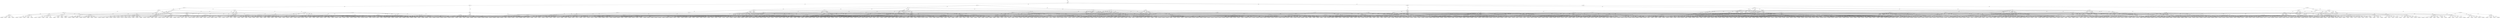 digraph g {

// id = 0, graphName = K1
"0-0" [ shape=ellipse label="K1" ];
// id = 1, graphName = p_{0,0}
"1-0" [ shape=ellipse label="p_{0,0}" ];
// id = 3, graphName = p_{0,1}
"3-0" [ shape=ellipse label="p_{0,1}" ];
// id = 5, graphName = p_{0,2}
"5-0" [ shape=ellipse label="p_{0,2}" ];
// id = 7, graphName = p_{0,3}
"7-0" [ shape=ellipse label="p_{0,3}" ];
// id = 9, graphName = p_{0,4}
"9-0" [ shape=ellipse label="p_{0,4}" ];
// id = 11, graphName = p_{0,5}
"11-0" [ shape=ellipse label="p_{0,5}" ];
// id = 13, graphName = p_{0,6}
"13-0" [ shape=ellipse label="p_{0,6}" ];
// id = 15, graphName = p_{0,7}
"15-0" [ shape=ellipse label="p_{0,7}" ];
// id = 17, graphName = p_{0,8}
"17-0" [ shape=ellipse label="p_{0,8}" ];
// id = 19, graphName = p_{0,9}
"19-0" [ shape=ellipse label="p_{0,9}" ];
// id = 21, graphName = p_{0,10}
"21-0" [ shape=ellipse label="p_{0,10}" ];
// id = 23, graphName = p_{0,11}
"23-0" [ shape=ellipse label="p_{0,11}" ];
// id = 25, graphName = p_{0,12}
"25-0" [ shape=ellipse label="p_{0,12}" ];
// id = 27, graphName = p_{0,13}
"27-0" [ shape=ellipse label="p_{0,13}" ];
// id = 29, graphName = p_{0,14}
"29-0" [ shape=ellipse label="p_{0,14}" ];
// id = 31, graphName = p_{0,15}
"31-0" [ shape=ellipse label="p_{0,15}" ];
// id = 33, graphName = p_{0,16}
"33-0" [ shape=ellipse label="p_{0,16}" ];
// id = 35, graphName = p_{0,17}
"35-0" [ shape=ellipse label="p_{0,17}" ];
// id = 37, graphName = p_{0,18}
"37-0" [ shape=ellipse label="p_{0,18}" ];
// id = 39, graphName = p_{0,19}
"39-0" [ shape=ellipse label="p_{0,19}" ];
// id = 41, graphName = p_{0,20}
"41-0" [ shape=ellipse label="p_{0,20}" ];
// id = 43, graphName = p_{0,21}
"43-0" [ shape=ellipse label="p_{0,21}" ];
// id = 45, graphName = p_{0,22}
"45-0" [ shape=ellipse label="p_{0,22}" ];
// id = 47, graphName = p_{0,23}
"47-0" [ shape=ellipse label="p_{0,23}" ];
// id = 49, graphName = p_{0,24}
"49-0" [ shape=ellipse label="p_{0,24}" ];
// id = 51, graphName = p_{0,25}
"51-0" [ shape=ellipse label="p_{0,25}" ];
// id = 53, graphName = p_{0,26}
"53-0" [ shape=ellipse label="p_{0,26}" ];
// id = 55, graphName = p_{0,27}
"55-0" [ shape=ellipse label="p_{0,27}" ];
// id = 57, graphName = p_{0,28}
"57-0" [ shape=ellipse label="p_{0,28}" ];
// id = 59, graphName = p_{0,29}
"59-0" [ shape=ellipse label="p_{0,29}" ];
// id = 61, graphName = p_{0,30}
"61-0" [ shape=ellipse label="p_{0,30}" ];
// id = 63, graphName = p_{0,31}
"63-0" [ shape=ellipse label="p_{0,31}" ];
// id = 65, graphName = p_{0,32}
"65-0" [ shape=ellipse label="p_{0,32}" ];
// id = 67, graphName = p_{0,33}
"67-0" [ shape=ellipse label="p_{0,33}" ];
// id = 69, graphName = p_{0,34}
"69-0" [ shape=ellipse label="p_{0,34}" ];
// id = 71, graphName = p_{0,35}
"71-0" [ shape=ellipse label="p_{0,35}" ];
// id = 73, graphName = p_{0,36}
"73-0" [ shape=ellipse label="p_{0,36}" ];
// id = 75, graphName = p_{0,37}
"75-0" [ shape=ellipse label="p_{0,37}" ];
// id = 77, graphName = p_{0,38}
"77-0" [ shape=ellipse label="p_{0,38}" ];
// id = 79, graphName = p_{0,39}
"79-0" [ shape=ellipse label="p_{0,39}" ];
// id = 81, graphName = p_{0,40}
"81-0" [ shape=ellipse label="p_{0,40}" ];
// id = 83, graphName = p_{0,41}
"83-0" [ shape=ellipse label="p_{0,41}" ];
// id = 85, graphName = p_{0,42}
"85-0" [ shape=ellipse label="p_{0,42}" ];
// id = 87, graphName = p_{0,43}
"87-0" [ shape=ellipse label="p_{0,43}" ];
// id = 89, graphName = p_{0,44}
"89-0" [ shape=ellipse label="p_{0,44}" ];
// id = 91, graphName = p_{0,45}
"91-0" [ shape=ellipse label="p_{0,45}" ];
// id = 93, graphName = p_{0,46}
"93-0" [ shape=ellipse label="p_{0,46}" ];
// id = 95, graphName = p_{0,47}
"95-0" [ shape=ellipse label="p_{0,47}" ];
// id = 97, graphName = p_{0,48}
"97-0" [ shape=ellipse label="p_{0,48}" ];
// id = 99, graphName = p_{0,49}
"99-0" [ shape=ellipse label="p_{0,49}" ];
// id = 101, graphName = p_{0,50}
"101-0" [ shape=ellipse label="p_{0,50}" ];
// id = 103, graphName = p_{0,51}
"103-0" [ shape=ellipse label="p_{0,51}" ];
// id = 107, graphName = p_{0,52}
"107-0" [ shape=ellipse label="p_{0,52}" ];
// id = 109, graphName = p_{0,53}
"109-0" [ shape=ellipse label="p_{0,53}" ];
// id = 113, graphName = p_{0,54}
"113-0" [ shape=ellipse label="p_{0,54}" ];
// id = 115, graphName = p_{0,55}
"115-0" [ shape=ellipse label="p_{0,55}" ];
// id = 119, graphName = p_{0,56}
"119-0" [ shape=ellipse label="p_{0,56}" ];
// id = 121, graphName = p_{0,57}
"121-0" [ shape=ellipse label="p_{0,57}" ];
// id = 123, graphName = p_{0,58}
"123-0" [ shape=ellipse label="p_{0,58}" ];
// id = 125, graphName = p_{0,59}
"125-0" [ shape=ellipse label="p_{0,59}" ];
// id = 127, graphName = p_{0,60}
"127-0" [ shape=ellipse label="p_{0,60}" ];
// id = 129, graphName = p_{0,61}
"129-0" [ shape=ellipse label="p_{0,61}" ];
// id = 131, graphName = p_{0,62}
"131-0" [ shape=ellipse label="p_{0,62}" ];
// id = 133, graphName = p_{0,63}
"133-0" [ shape=ellipse label="p_{0,63}" ];
// id = 135, graphName = p_{0,64}
"135-0" [ shape=ellipse label="p_{0,64}" ];
// id = 137, graphName = p_{0,65}
"137-0" [ shape=ellipse label="p_{0,65}" ];
// id = 139, graphName = p_{0,66}
"139-0" [ shape=ellipse label="p_{0,66}" ];
// id = 141, graphName = p_{0,67}
"141-0" [ shape=ellipse label="p_{0,67}" ];
// id = 143, graphName = p_{0,68}
"143-0" [ shape=ellipse label="p_{0,68}" ];
// id = 145, graphName = p_{0,69}
"145-0" [ shape=ellipse label="p_{0,69}" ];
// id = 147, graphName = p_{0,70}
"147-0" [ shape=ellipse label="p_{0,70}" ];
// id = 149, graphName = p_{0,71}
"149-0" [ shape=ellipse label="p_{0,71}" ];
// id = 151, graphName = p_{0,72}
"151-0" [ shape=ellipse label="p_{0,72}" ];
// id = 153, graphName = p_{0,73}
"153-0" [ shape=ellipse label="p_{0,73}" ];
// id = 155, graphName = p_{0,74}
"155-0" [ shape=ellipse label="p_{0,74}" ];
// id = 157, graphName = p_{0,75}
"157-0" [ shape=ellipse label="p_{0,75}" ];
// id = 159, graphName = p_{0,76}
"159-0" [ shape=ellipse label="p_{0,76}" ];
// id = 161, graphName = p_{0,77}
"161-0" [ shape=ellipse label="p_{0,77}" ];
// id = 163, graphName = p_{0,78}
"163-0" [ shape=ellipse label="p_{0,78}" ];
// id = 165, graphName = p_{0,79}
"165-0" [ shape=ellipse label="p_{0,79}" ];
// id = 167, graphName = p_{0,80}
"167-0" [ shape=ellipse label="p_{0,80}" ];
// id = 169, graphName = p_{0,81}
"169-0" [ shape=ellipse label="p_{0,81}" ];
// id = 171, graphName = p_{0,82}
"171-0" [ shape=ellipse label="p_{0,82}" ];
// id = 173, graphName = p_{0,83}
"173-0" [ shape=ellipse label="p_{0,83}" ];
// id = 175, graphName = p_{0,84}
"175-0" [ shape=ellipse label="p_{0,84}" ];
// id = 177, graphName = p_{0,85}
"177-0" [ shape=ellipse label="p_{0,85}" ];
// id = 179, graphName = p_{0,86}
"179-0" [ shape=ellipse label="p_{0,86}" ];
// id = 181, graphName = p_{0,87}
"181-0" [ shape=ellipse label="p_{0,87}" ];
// id = 183, graphName = p_{0,88}
"183-0" [ shape=ellipse label="p_{0,88}" ];
// id = 185, graphName = p_{0,89}
"185-0" [ shape=ellipse label="p_{0,89}" ];
// id = 187, graphName = p_{0,90}
"187-0" [ shape=ellipse label="p_{0,90}" ];
// id = 189, graphName = p_{0,91}
"189-0" [ shape=ellipse label="p_{0,91}" ];
// id = 191, graphName = p_{0,92}
"191-0" [ shape=ellipse label="p_{0,92}" ];
// id = 193, graphName = p_{0,93}
"193-0" [ shape=ellipse label="p_{0,93}" ];
// id = 195, graphName = p_{0,94}
"195-0" [ shape=ellipse label="p_{0,94}" ];
// id = 219, graphName = p_{0,95}
"219-0" [ shape=ellipse label="p_{0,95}" ];
// id = 221, graphName = p_{0,96}
"221-0" [ shape=ellipse label="p_{0,96}" ];
// id = 223, graphName = p_{0,97}
"223-0" [ shape=ellipse label="p_{0,97}" ];
// id = 225, graphName = p_{0,98}
"225-0" [ shape=ellipse label="p_{0,98}" ];
// id = 227, graphName = p_{0,99}
"227-0" [ shape=ellipse label="p_{0,99}" ];
// id = 229, graphName = p_{0,100}
"229-0" [ shape=ellipse label="p_{0,100}" ];
// id = 233, graphName = p_{0,101}
"233-0" [ shape=ellipse label="p_{0,101}" ];
// id = 235, graphName = p_{0,102}
"235-0" [ shape=ellipse label="p_{0,102}" ];
// id = 239, graphName = p_{0,103}
"239-0" [ shape=ellipse label="p_{0,103}" ];
// id = 241, graphName = p_{0,104}
"241-0" [ shape=ellipse label="p_{0,104}" ];
// id = 245, graphName = p_{0,105}
"245-0" [ shape=ellipse label="p_{0,105}" ];
// id = 247, graphName = p_{0,106}
"247-0" [ shape=ellipse label="p_{0,106}" ];
// id = 249, graphName = p_{0,107}
"249-0" [ shape=ellipse label="p_{0,107}" ];
// id = 251, graphName = p_{0,108}
"251-0" [ shape=ellipse label="p_{0,108}" ];
// id = 253, graphName = p_{0,109}
"253-0" [ shape=ellipse label="p_{0,109}" ];
// id = 255, graphName = p_{0,110}
"255-0" [ shape=ellipse label="p_{0,110}" ];
// id = 257, graphName = p_{0,111}
"257-0" [ shape=ellipse label="p_{0,111}" ];
// id = 259, graphName = p_{0,112}
"259-0" [ shape=ellipse label="p_{0,112}" ];
// id = 261, graphName = p_{0,113}
"261-0" [ shape=ellipse label="p_{0,113}" ];
// id = 263, graphName = p_{0,114}
"263-0" [ shape=ellipse label="p_{0,114}" ];
// id = 265, graphName = p_{0,115}
"265-0" [ shape=ellipse label="p_{0,115}" ];
// id = 267, graphName = p_{0,116}
"267-0" [ shape=ellipse label="p_{0,116}" ];
// id = 269, graphName = p_{0,117}
"269-0" [ shape=ellipse label="p_{0,117}" ];
// id = 271, graphName = p_{0,118}
"271-0" [ shape=ellipse label="p_{0,118}" ];
// id = 273, graphName = p_{0,119}
"273-0" [ shape=ellipse label="p_{0,119}" ];
// id = 275, graphName = p_{0,120}
"275-0" [ shape=ellipse label="p_{0,120}" ];
// id = 277, graphName = p_{0,121}
"277-0" [ shape=ellipse label="p_{0,121}" ];
// id = 301, graphName = p_{0,122}
"301-0" [ shape=ellipse label="p_{0,122}" ];
// id = 303, graphName = p_{0,123}
"303-0" [ shape=ellipse label="p_{0,123}" ];
// id = 305, graphName = p_{0,124}
"305-0" [ shape=ellipse label="p_{0,124}" ];
// id = 308, graphName = p_{0,125}
"308-0" [ shape=ellipse label="p_{0,125}" ];
// id = 311, graphName = p_{0,126}
"311-0" [ shape=ellipse label="p_{0,126}" ];
// id = 314, graphName = p_{0,127}
"314-0" [ shape=ellipse label="p_{0,127}" ];
// id = 316, graphName = p_{0,128}
"316-0" [ shape=ellipse label="p_{0,128}" ];
// id = 318, graphName = p_{0,129}
"318-0" [ shape=ellipse label="p_{0,129}" ];
// id = 320, graphName = p_{0,130}
"320-0" [ shape=ellipse label="p_{0,130}" ];
// id = 322, graphName = p_{0,131}
"322-0" [ shape=ellipse label="p_{0,131}" ];
// id = 325, graphName = p_{0,132}
"325-0" [ shape=ellipse label="p_{0,132}" ];
// id = 327, graphName = p_{0,133}
"327-0" [ shape=ellipse label="p_{0,133}" ];
// id = 329, graphName = p_{0,134}
"329-0" [ shape=ellipse label="p_{0,134}" ];
// id = 331, graphName = p_{0,135}
"331-0" [ shape=ellipse label="p_{0,135}" ];
// id = 333, graphName = p_{0,136}
"333-0" [ shape=ellipse label="p_{0,136}" ];
// id = 340, graphName = p_{0,137}
"340-0" [ shape=ellipse label="p_{0,137}" ];
// id = 342, graphName = p_{0,138}
"342-0" [ shape=ellipse label="p_{0,138}" ];
// id = 345, graphName = p_{0,139}
"345-0" [ shape=ellipse label="p_{0,139}" ];
// id = 347, graphName = p_{0,140}
"347-0" [ shape=ellipse label="p_{0,140}" ];
// id = 353, graphName = p_{0,141}
"353-0" [ shape=ellipse label="p_{0,141}" ];
// id = 355, graphName = p_{0,142}
"355-0" [ shape=ellipse label="p_{0,142}" ];
// id = 358, graphName = p_{0,143}
"358-0" [ shape=ellipse label="p_{0,143}" ];
// id = 360, graphName = p_{0,144}
"360-0" [ shape=ellipse label="p_{0,144}" ];
// id = 362, graphName = p_{0,145}
"362-0" [ shape=ellipse label="p_{0,145}" ];
// id = 364, graphName = p_{0,146}
"364-0" [ shape=ellipse label="p_{0,146}" ];
// id = 367, graphName = p_{0,147}
"367-0" [ shape=ellipse label="p_{0,147}" ];
// id = 369, graphName = p_{0,148}
"369-0" [ shape=ellipse label="p_{0,148}" ];
// id = 371, graphName = p_{0,149}
"371-0" [ shape=ellipse label="p_{0,149}" ];
// id = 373, graphName = p_{0,150}
"373-0" [ shape=ellipse label="p_{0,150}" ];
// id = 375, graphName = p_{0,151}
"375-0" [ shape=ellipse label="p_{0,151}" ];
// id = 377, graphName = p_{0,152}
"377-0" [ shape=ellipse label="p_{0,152}" ];
// id = 384, graphName = p_{0,153}
"384-0" [ shape=ellipse label="p_{0,153}" ];
// id = 386, graphName = p_{0,154}
"386-0" [ shape=ellipse label="p_{0,154}" ];
// id = 388, graphName = p_{0,155}
"388-0" [ shape=ellipse label="p_{0,155}" ];
// id = 391, graphName = p_{0,156}
"391-0" [ shape=ellipse label="p_{0,156}" ];
// id = 393, graphName = p_{0,157}
"393-0" [ shape=ellipse label="p_{0,157}" ];
// id = 395, graphName = p_{0,158}
"395-0" [ shape=ellipse label="p_{0,158}" ];
// id = 397, graphName = p_{0,159}
"397-0" [ shape=ellipse label="p_{0,159}" ];
// id = 400, graphName = p_{0,160}
"400-0" [ shape=ellipse label="p_{0,160}" ];
// id = 402, graphName = p_{0,161}
"402-0" [ shape=ellipse label="p_{0,161}" ];
// id = 404, graphName = p_{0,162}
"404-0" [ shape=ellipse label="p_{0,162}" ];
// id = 406, graphName = p_{0,163}
"406-0" [ shape=ellipse label="p_{0,163}" ];
// id = 408, graphName = p_{0,164}
"408-0" [ shape=ellipse label="p_{0,164}" ];
// id = 410, graphName = p_{0,165}
"410-0" [ shape=ellipse label="p_{0,165}" ];
// id = 417, graphName = p_{0,166}
"417-0" [ shape=ellipse label="p_{0,166}" ];
// id = 419, graphName = p_{0,167}
"419-0" [ shape=ellipse label="p_{0,167}" ];
// id = 421, graphName = p_{0,168}
"421-0" [ shape=ellipse label="p_{0,168}" ];
// id = 424, graphName = p_{0,169}
"424-0" [ shape=ellipse label="p_{0,169}" ];
// id = 426, graphName = p_{0,170}
"426-0" [ shape=ellipse label="p_{0,170}" ];
// id = 428, graphName = p_{0,171}
"428-0" [ shape=ellipse label="p_{0,171}" ];
// id = 430, graphName = p_{0,172}
"430-0" [ shape=ellipse label="p_{0,172}" ];
// id = 432, graphName = p_{0,173}
"432-0" [ shape=ellipse label="p_{0,173}" ];
// id = 436, graphName = p_{0,174}
"436-0" [ shape=ellipse label="p_{0,174}" ];
// id = 438, graphName = p_{0,175}
"438-0" [ shape=ellipse label="p_{0,175}" ];
// id = 440, graphName = p_{0,176}
"440-0" [ shape=ellipse label="p_{0,176}" ];
// id = 442, graphName = p_{0,177}
"442-0" [ shape=ellipse label="p_{0,177}" ];
// id = 444, graphName = p_{0,178}
"444-0" [ shape=ellipse label="p_{0,178}" ];
// id = 446, graphName = p_{0,179}
"446-0" [ shape=ellipse label="p_{0,179}" ];
// id = 450, graphName = p_{0,180}
"450-0" [ shape=ellipse label="p_{0,180}" ];
// id = 452, graphName = p_{0,181}
"452-0" [ shape=ellipse label="p_{0,181}" ];
// id = 454, graphName = p_{0,182}
"454-0" [ shape=ellipse label="p_{0,182}" ];
// id = 456, graphName = p_{0,183}
"456-0" [ shape=ellipse label="p_{0,183}" ];
// id = 458, graphName = p_{0,184}
"458-0" [ shape=ellipse label="p_{0,184}" ];
// id = 460, graphName = p_{0,185}
"460-0" [ shape=ellipse label="p_{0,185}" ];
// id = 462, graphName = p_{0,186}
"462-0" [ shape=ellipse label="p_{0,186}" ];
// id = 464, graphName = p_{0,187}
"464-0" [ shape=ellipse label="p_{0,187}" ];
// id = 466, graphName = p_{0,188}
"466-0" [ shape=ellipse label="p_{0,188}" ];
// id = 468, graphName = p_{0,189}
"468-0" [ shape=ellipse label="p_{0,189}" ];
// id = 470, graphName = p_{0,190}
"470-0" [ shape=ellipse label="p_{0,190}" ];
// id = 472, graphName = p_{0,191}
"472-0" [ shape=ellipse label="p_{0,191}" ];
// id = 474, graphName = p_{0,192}
"474-0" [ shape=ellipse label="p_{0,192}" ];
// id = 476, graphName = p_{0,193}
"476-0" [ shape=ellipse label="p_{0,193}" ];
// id = 478, graphName = p_{0,194}
"478-0" [ shape=ellipse label="p_{0,194}" ];
// id = 480, graphName = p_{0,195}
"480-0" [ shape=ellipse label="p_{0,195}" ];
// id = 482, graphName = p_{0,196}
"482-0" [ shape=ellipse label="p_{0,196}" ];
// id = 484, graphName = p_{0,197}
"484-0" [ shape=ellipse label="p_{0,197}" ];
// id = 486, graphName = p_{0,198}
"486-0" [ shape=ellipse label="p_{0,198}" ];
// id = 488, graphName = p_{0,199}
"488-0" [ shape=ellipse label="p_{0,199}" ];
// id = 490, graphName = p_{0,200}
"490-0" [ shape=ellipse label="p_{0,200}" ];
// id = 492, graphName = p_{0,201}
"492-0" [ shape=ellipse label="p_{0,201}" ];
// id = 494, graphName = p_{0,202}
"494-0" [ shape=ellipse label="p_{0,202}" ];
// id = 496, graphName = p_{0,203}
"496-0" [ shape=ellipse label="p_{0,203}" ];
// id = 498, graphName = p_{0,204}
"498-0" [ shape=ellipse label="p_{0,204}" ];
// id = 500, graphName = p_{0,205}
"500-0" [ shape=ellipse label="p_{0,205}" ];
// id = 502, graphName = p_{0,206}
"502-0" [ shape=ellipse label="p_{0,206}" ];
// id = 504, graphName = p_{0,207}
"504-0" [ shape=ellipse label="p_{0,207}" ];
// id = 506, graphName = p_{0,208}
"506-0" [ shape=ellipse label="p_{0,208}" ];
// id = 508, graphName = p_{0,209}
"508-0" [ shape=ellipse label="p_{0,209}" ];
// id = 510, graphName = p_{0,210}
"510-0" [ shape=ellipse label="p_{0,210}" ];
// id = 512, graphName = p_{0,211}
"512-0" [ shape=ellipse label="p_{0,211}" ];
// id = 514, graphName = p_{0,212}
"514-0" [ shape=ellipse label="p_{0,212}" ];
// id = 516, graphName = p_{0,213}
"516-0" [ shape=ellipse label="p_{0,213}" ];
// id = 518, graphName = p_{0,214}
"518-0" [ shape=ellipse label="p_{0,214}" ];
// id = 520, graphName = p_{0,215}
"520-0" [ shape=ellipse label="p_{0,215}" ];
// id = 522, graphName = p_{0,216}
"522-0" [ shape=ellipse label="p_{0,216}" ];
// id = 524, graphName = p_{0,217}
"524-0" [ shape=ellipse label="p_{0,217}" ];
// id = 526, graphName = p_{0,218}
"526-0" [ shape=ellipse label="p_{0,218}" ];
// id = 528, graphName = p_{0,219}
"528-0" [ shape=ellipse label="p_{0,219}" ];
// id = 530, graphName = p_{0,220}
"530-0" [ shape=ellipse label="p_{0,220}" ];
// id = 532, graphName = p_{0,221}
"532-0" [ shape=ellipse label="p_{0,221}" ];
// id = 534, graphName = p_{0,222}
"534-0" [ shape=ellipse label="p_{0,222}" ];
// id = 536, graphName = p_{0,223}
"536-0" [ shape=ellipse label="p_{0,223}" ];
// id = 538, graphName = p_{0,224}
"538-0" [ shape=ellipse label="p_{0,224}" ];
// id = 540, graphName = p_{0,225}
"540-0" [ shape=ellipse label="p_{0,225}" ];
// id = 542, graphName = p_{0,226}
"542-0" [ shape=ellipse label="p_{0,226}" ];
// id = 544, graphName = p_{0,227}
"544-0" [ shape=ellipse label="p_{0,227}" ];
// id = 546, graphName = p_{0,228}
"546-0" [ shape=ellipse label="p_{0,228}" ];
// id = 548, graphName = p_{0,229}
"548-0" [ shape=ellipse label="p_{0,229}" ];
// id = 632, graphName = p_{0,230}
"632-0" [ shape=ellipse label="p_{0,230}" ];
// id = 634, graphName = p_{0,231}
"634-0" [ shape=ellipse label="p_{0,231}" ];
// id = 637, graphName = p_{0,232}
"637-0" [ shape=ellipse label="p_{0,232}" ];
// id = 639, graphName = p_{0,233}
"639-0" [ shape=ellipse label="p_{0,233}" ];
// id = 641, graphName = p_{0,234}
"641-0" [ shape=ellipse label="p_{0,234}" ];
// id = 643, graphName = p_{0,235}
"643-0" [ shape=ellipse label="p_{0,235}" ];
// id = 645, graphName = p_{0,236}
"645-0" [ shape=ellipse label="p_{0,236}" ];
// id = 652, graphName = p_{0,237}
"652-0" [ shape=ellipse label="p_{0,237}" ];
// id = 654, graphName = p_{0,238}
"654-0" [ shape=ellipse label="p_{0,238}" ];
// id = 657, graphName = p_{0,239}
"657-0" [ shape=ellipse label="p_{0,239}" ];
// id = 659, graphName = p_{0,240}
"659-0" [ shape=ellipse label="p_{0,240}" ];
// id = 665, graphName = p_{0,241}
"665-0" [ shape=ellipse label="p_{0,241}" ];
// id = 667, graphName = p_{0,242}
"667-0" [ shape=ellipse label="p_{0,242}" ];
// id = 670, graphName = p_{0,243}
"670-0" [ shape=ellipse label="p_{0,243}" ];
// id = 672, graphName = p_{0,244}
"672-0" [ shape=ellipse label="p_{0,244}" ];
// id = 674, graphName = p_{0,245}
"674-0" [ shape=ellipse label="p_{0,245}" ];
// id = 676, graphName = p_{0,246}
"676-0" [ shape=ellipse label="p_{0,246}" ];
// id = 678, graphName = p_{0,247}
"678-0" [ shape=ellipse label="p_{0,247}" ];
// id = 682, graphName = p_{0,248}
"682-0" [ shape=ellipse label="p_{0,248}" ];
// id = 684, graphName = p_{0,249}
"684-0" [ shape=ellipse label="p_{0,249}" ];
// id = 686, graphName = p_{0,250}
"686-0" [ shape=ellipse label="p_{0,250}" ];
// id = 688, graphName = p_{0,251}
"688-0" [ shape=ellipse label="p_{0,251}" ];
// id = 690, graphName = p_{0,252}
"690-0" [ shape=ellipse label="p_{0,252}" ];
// id = 692, graphName = p_{0,253}
"692-0" [ shape=ellipse label="p_{0,253}" ];
// id = 696, graphName = p_{0,254}
"696-0" [ shape=ellipse label="p_{0,254}" ];
// id = 698, graphName = p_{0,255}
"698-0" [ shape=ellipse label="p_{0,255}" ];
// id = 700, graphName = p_{0,256}
"700-0" [ shape=ellipse label="p_{0,256}" ];
// id = 702, graphName = p_{0,257}
"702-0" [ shape=ellipse label="p_{0,257}" ];
// id = 704, graphName = p_{0,258}
"704-0" [ shape=ellipse label="p_{0,258}" ];
// id = 706, graphName = p_{0,259}
"706-0" [ shape=ellipse label="p_{0,259}" ];
// id = 708, graphName = p_{0,260}
"708-0" [ shape=ellipse label="p_{0,260}" ];
// id = 710, graphName = p_{0,261}
"710-0" [ shape=ellipse label="p_{0,261}" ];
// id = 768, graphName = p_{0,262}
"768-0" [ shape=ellipse label="p_{0,262}" ];
// id = 770, graphName = p_{0,263}
"770-0" [ shape=ellipse label="p_{0,263}" ];
// id = 773, graphName = p_{0,264}
"773-0" [ shape=ellipse label="p_{0,264}" ];
// id = 776, graphName = p_{0,265}
"776-0" [ shape=ellipse label="p_{0,265}" ];
// id = 778, graphName = p_{0,266}
"778-0" [ shape=ellipse label="p_{0,266}" ];
// id = 780, graphName = p_{0,267}
"780-0" [ shape=ellipse label="p_{0,267}" ];
// id = 782, graphName = p_{0,268}
"782-0" [ shape=ellipse label="p_{0,268}" ];
// id = 784, graphName = p_{0,269}
"784-0" [ shape=ellipse label="p_{0,269}" ];
// id = 786, graphName = p_{0,270}
"786-0" [ shape=ellipse label="p_{0,270}" ];
// id = 788, graphName = p_{0,271}
"788-0" [ shape=ellipse label="p_{0,271}" ];
// id = 790, graphName = p_{0,272}
"790-0" [ shape=ellipse label="p_{0,272}" ];
// id = 792, graphName = p_{0,273}
"792-0" [ shape=ellipse label="p_{0,273}" ];
// id = 794, graphName = p_{0,274}
"794-0" [ shape=ellipse label="p_{0,274}" ];
// id = 796, graphName = p_{0,275}
"796-0" [ shape=ellipse label="p_{0,275}" ];
// id = 798, graphName = p_{0,276}
"798-0" [ shape=ellipse label="p_{0,276}" ];
// id = 800, graphName = p_{0,277}
"800-0" [ shape=ellipse label="p_{0,277}" ];
// id = 802, graphName = p_{0,278}
"802-0" [ shape=ellipse label="p_{0,278}" ];
// id = 804, graphName = p_{0,279}
"804-0" [ shape=ellipse label="p_{0,279}" ];
// id = 806, graphName = p_{0,280}
"806-0" [ shape=ellipse label="p_{0,280}" ];
// id = 808, graphName = p_{0,281}
"808-0" [ shape=ellipse label="p_{0,281}" ];
// id = 810, graphName = p_{0,282}
"810-0" [ shape=ellipse label="p_{0,282}" ];
// id = 812, graphName = p_{0,283}
"812-0" [ shape=ellipse label="p_{0,283}" ];
// id = 814, graphName = p_{0,284}
"814-0" [ shape=ellipse label="p_{0,284}" ];
// id = 816, graphName = p_{0,285}
"816-0" [ shape=ellipse label="p_{0,285}" ];
// id = 818, graphName = p_{0,286}
"818-0" [ shape=ellipse label="p_{0,286}" ];
// id = 820, graphName = p_{0,287}
"820-0" [ shape=ellipse label="p_{0,287}" ];
// id = 823, graphName = p_{0,288}
"823-0" [ shape=ellipse label="p_{0,288}" ];
// id = 826, graphName = p_{0,289}
"826-0" [ shape=ellipse label="p_{0,289}" ];
// id = 828, graphName = p_{0,290}
"828-0" [ shape=ellipse label="p_{0,290}" ];
// id = 830, graphName = p_{0,291}
"830-0" [ shape=ellipse label="p_{0,291}" ];
// id = 832, graphName = p_{0,292}
"832-0" [ shape=ellipse label="p_{0,292}" ];
// id = 834, graphName = p_{0,293}
"834-0" [ shape=ellipse label="p_{0,293}" ];
// id = 836, graphName = p_{0,294}
"836-0" [ shape=ellipse label="p_{0,294}" ];
// id = 838, graphName = p_{0,295}
"838-0" [ shape=ellipse label="p_{0,295}" ];
// id = 840, graphName = p_{0,296}
"840-0" [ shape=ellipse label="p_{0,296}" ];
// id = 842, graphName = p_{0,297}
"842-0" [ shape=ellipse label="p_{0,297}" ];
// id = 844, graphName = p_{0,298}
"844-0" [ shape=ellipse label="p_{0,298}" ];
// id = 846, graphName = p_{0,299}
"846-0" [ shape=ellipse label="p_{0,299}" ];
// id = 848, graphName = p_{0,300}
"848-0" [ shape=ellipse label="p_{0,300}" ];
// id = 850, graphName = p_{0,301}
"850-0" [ shape=ellipse label="p_{0,301}" ];
// id = 852, graphName = p_{0,302}
"852-0" [ shape=ellipse label="p_{0,302}" ];
// id = 854, graphName = p_{0,303}
"854-0" [ shape=ellipse label="p_{0,303}" ];
// id = 856, graphName = p_{0,304}
"856-0" [ shape=ellipse label="p_{0,304}" ];
// id = 858, graphName = p_{0,305}
"858-0" [ shape=ellipse label="p_{0,305}" ];
// id = 860, graphName = p_{0,306}
"860-0" [ shape=ellipse label="p_{0,306}" ];
// id = 862, graphName = p_{0,307}
"862-0" [ shape=ellipse label="p_{0,307}" ];
// id = 864, graphName = p_{0,308}
"864-0" [ shape=ellipse label="p_{0,308}" ];
// id = 866, graphName = p_{0,309}
"866-0" [ shape=ellipse label="p_{0,309}" ];
// id = 868, graphName = p_{0,310}
"868-0" [ shape=ellipse label="p_{0,310}" ];
// id = 870, graphName = p_{0,311}
"870-0" [ shape=ellipse label="p_{0,311}" ];
// id = 872, graphName = p_{0,312}
"872-0" [ shape=ellipse label="p_{0,312}" ];
// id = 874, graphName = p_{0,313}
"874-0" [ shape=ellipse label="p_{0,313}" ];
// id = 876, graphName = p_{0,314}
"876-0" [ shape=ellipse label="p_{0,314}" ];
// id = 878, graphName = p_{0,315}
"878-0" [ shape=ellipse label="p_{0,315}" ];
// id = 880, graphName = p_{0,316}
"880-0" [ shape=ellipse label="p_{0,316}" ];
// id = 882, graphName = p_{0,317}
"882-0" [ shape=ellipse label="p_{0,317}" ];
// id = 884, graphName = p_{0,318}
"884-0" [ shape=ellipse label="p_{0,318}" ];
// id = 886, graphName = p_{0,319}
"886-0" [ shape=ellipse label="p_{0,319}" ];
// id = 888, graphName = p_{0,320}
"888-0" [ shape=ellipse label="p_{0,320}" ];
// id = 890, graphName = p_{0,321}
"890-0" [ shape=ellipse label="p_{0,321}" ];
// id = 892, graphName = p_{0,322}
"892-0" [ shape=ellipse label="p_{0,322}" ];
// id = 897, graphName = p_{0,323}
"897-0" [ shape=ellipse label="p_{0,323}" ];
// id = 899, graphName = p_{0,324}
"899-0" [ shape=ellipse label="p_{0,324}" ];
// id = 902, graphName = p_{0,325}
"902-0" [ shape=ellipse label="p_{0,325}" ];
// id = 904, graphName = p_{0,326}
"904-0" [ shape=ellipse label="p_{0,326}" ];
// id = 906, graphName = p_{0,327}
"906-0" [ shape=ellipse label="p_{0,327}" ];
// id = 908, graphName = p_{0,328}
"908-0" [ shape=ellipse label="p_{0,328}" ];
// id = 910, graphName = p_{0,329}
"910-0" [ shape=ellipse label="p_{0,329}" ];
// id = 912, graphName = p_{0,330}
"912-0" [ shape=ellipse label="p_{0,330}" ];
// id = 914, graphName = p_{0,331}
"914-0" [ shape=ellipse label="p_{0,331}" ];
// id = 916, graphName = p_{0,332}
"916-0" [ shape=ellipse label="p_{0,332}" ];
// id = 918, graphName = p_{0,333}
"918-0" [ shape=ellipse label="p_{0,333}" ];
// id = 920, graphName = p_{0,334}
"920-0" [ shape=ellipse label="p_{0,334}" ];
// id = 922, graphName = p_{0,335}
"922-0" [ shape=ellipse label="p_{0,335}" ];
// id = 924, graphName = p_{0,336}
"924-0" [ shape=ellipse label="p_{0,336}" ];
// id = 926, graphName = p_{0,337}
"926-0" [ shape=ellipse label="p_{0,337}" ];
// id = 928, graphName = p_{0,338}
"928-0" [ shape=ellipse label="p_{0,338}" ];
// id = 930, graphName = p_{0,339}
"930-0" [ shape=ellipse label="p_{0,339}" ];
// id = 932, graphName = p_{0,340}
"932-0" [ shape=ellipse label="p_{0,340}" ];
// id = 935, graphName = p_{0,341}
"935-0" [ shape=ellipse label="p_{0,341}" ];
// id = 937, graphName = p_{0,342}
"937-0" [ shape=ellipse label="p_{0,342}" ];
// id = 941, graphName = p_{0,343}
"941-0" [ shape=ellipse label="p_{0,343}" ];
// id = 943, graphName = p_{0,344}
"943-0" [ shape=ellipse label="p_{0,344}" ];
// id = 945, graphName = p_{0,345}
"945-0" [ shape=ellipse label="p_{0,345}" ];
// id = 947, graphName = p_{0,346}
"947-0" [ shape=ellipse label="p_{0,346}" ];
// id = 949, graphName = p_{0,347}
"949-0" [ shape=ellipse label="p_{0,347}" ];
// id = 951, graphName = p_{0,348}
"951-0" [ shape=ellipse label="p_{0,348}" ];
// id = 953, graphName = p_{0,349}
"953-0" [ shape=ellipse label="p_{0,349}" ];
// id = 955, graphName = p_{0,350}
"955-0" [ shape=ellipse label="p_{0,350}" ];
// id = 957, graphName = p_{0,351}
"957-0" [ shape=ellipse label="p_{0,351}" ];
// id = 959, graphName = p_{0,352}
"959-0" [ shape=ellipse label="p_{0,352}" ];
// id = 961, graphName = p_{0,353}
"961-0" [ shape=ellipse label="p_{0,353}" ];
// id = 963, graphName = p_{0,354}
"963-0" [ shape=ellipse label="p_{0,354}" ];
// id = 965, graphName = p_{0,355}
"965-0" [ shape=ellipse label="p_{0,355}" ];
// id = 967, graphName = p_{0,356}
"967-0" [ shape=ellipse label="p_{0,356}" ];
// id = 969, graphName = p_{0,357}
"969-0" [ shape=ellipse label="p_{0,357}" ];
// id = 971, graphName = p_{0,358}
"971-0" [ shape=ellipse label="p_{0,358}" ];
// id = 973, graphName = p_{0,359}
"973-0" [ shape=ellipse label="p_{0,359}" ];
// id = 975, graphName = p_{0,360}
"975-0" [ shape=ellipse label="p_{0,360}" ];
// id = 977, graphName = p_{0,361}
"977-0" [ shape=ellipse label="p_{0,361}" ];
// id = 981, graphName = p_{0,362}
"981-0" [ shape=ellipse label="p_{0,362}" ];
// id = 983, graphName = p_{0,363}
"983-0" [ shape=ellipse label="p_{0,363}" ];
// id = 986, graphName = p_{0,364}
"986-0" [ shape=ellipse label="p_{0,364}" ];
// id = 988, graphName = p_{0,365}
"988-0" [ shape=ellipse label="p_{0,365}" ];
// id = 990, graphName = p_{0,366}
"990-0" [ shape=ellipse label="p_{0,366}" ];
// id = 992, graphName = p_{0,367}
"992-0" [ shape=ellipse label="p_{0,367}" ];
// id = 994, graphName = p_{0,368}
"994-0" [ shape=ellipse label="p_{0,368}" ];
// id = 996, graphName = p_{0,369}
"996-0" [ shape=ellipse label="p_{0,369}" ];
// id = 998, graphName = p_{0,370}
"998-0" [ shape=ellipse label="p_{0,370}" ];
// id = 1001, graphName = p_{0,371}
"1001-0" [ shape=ellipse label="p_{0,371}" ];
// id = 1004, graphName = p_{0,372}
"1004-0" [ shape=ellipse label="p_{0,372}" ];
// id = 1006, graphName = p_{0,373}
"1006-0" [ shape=ellipse label="p_{0,373}" ];
// id = 1008, graphName = p_{0,374}
"1008-0" [ shape=ellipse label="p_{0,374}" ];
// id = 1010, graphName = p_{0,375}
"1010-0" [ shape=ellipse label="p_{0,375}" ];
// id = 1012, graphName = p_{0,376}
"1012-0" [ shape=ellipse label="p_{0,376}" ];
// id = 1014, graphName = p_{0,377}
"1014-0" [ shape=ellipse label="p_{0,377}" ];
// id = 1016, graphName = p_{0,378}
"1016-0" [ shape=ellipse label="p_{0,378}" ];
// id = 1018, graphName = p_{0,379}
"1018-0" [ shape=ellipse label="p_{0,379}" ];
// id = 1021, graphName = p_{0,380}
"1021-0" [ shape=ellipse label="p_{0,380}" ];
// id = 1023, graphName = p_{0,381}
"1023-0" [ shape=ellipse label="p_{0,381}" ];
// id = 1025, graphName = p_{0,382}
"1025-0" [ shape=ellipse label="p_{0,382}" ];
// id = 1027, graphName = p_{0,383}
"1027-0" [ shape=ellipse label="p_{0,383}" ];
// id = 1029, graphName = p_{0,384}
"1029-0" [ shape=ellipse label="p_{0,384}" ];
// id = 1031, graphName = p_{0,385}
"1031-0" [ shape=ellipse label="p_{0,385}" ];
// id = 1033, graphName = p_{0,386}
"1033-0" [ shape=ellipse label="p_{0,386}" ];
// id = 1035, graphName = p_{0,387}
"1035-0" [ shape=ellipse label="p_{0,387}" ];
// id = 1037, graphName = p_{0,388}
"1037-0" [ shape=ellipse label="p_{0,388}" ];
// id = 1039, graphName = p_{0,389}
"1039-0" [ shape=ellipse label="p_{0,389}" ];
// id = 1041, graphName = p_{0,390}
"1041-0" [ shape=ellipse label="p_{0,390}" ];
// id = 1043, graphName = p_{0,391}
"1043-0" [ shape=ellipse label="p_{0,391}" ];
// id = 1045, graphName = p_{0,392}
"1045-0" [ shape=ellipse label="p_{0,392}" ];
// id = 1047, graphName = p_{0,393}
"1047-0" [ shape=ellipse label="p_{0,393}" ];
// id = 1050, graphName = p_{0,394}
"1050-0" [ shape=ellipse label="p_{0,394}" ];
// id = 1052, graphName = p_{0,395}
"1052-0" [ shape=ellipse label="p_{0,395}" ];
// id = 1054, graphName = p_{0,396}
"1054-0" [ shape=ellipse label="p_{0,396}" ];
// id = 1056, graphName = p_{0,397}
"1056-0" [ shape=ellipse label="p_{0,397}" ];
// id = 1058, graphName = p_{0,398}
"1058-0" [ shape=ellipse label="p_{0,398}" ];
// id = 1060, graphName = p_{0,399}
"1060-0" [ shape=ellipse label="p_{0,399}" ];
// id = 1062, graphName = p_{0,400}
"1062-0" [ shape=ellipse label="p_{0,400}" ];
// id = 1064, graphName = p_{0,401}
"1064-0" [ shape=ellipse label="p_{0,401}" ];
// id = 1066, graphName = p_{0,402}
"1066-0" [ shape=ellipse label="p_{0,402}" ];
// id = 1068, graphName = p_{0,403}
"1068-0" [ shape=ellipse label="p_{0,403}" ];
// id = 1070, graphName = p_{0,404}
"1070-0" [ shape=ellipse label="p_{0,404}" ];
// id = 1072, graphName = p_{0,405}
"1072-0" [ shape=ellipse label="p_{0,405}" ];
// id = 1074, graphName = p_{0,406}
"1074-0" [ shape=ellipse label="p_{0,406}" ];
// id = 1076, graphName = p_{0,407}
"1076-0" [ shape=ellipse label="p_{0,407}" ];
// id = 1078, graphName = p_{0,408}
"1078-0" [ shape=ellipse label="p_{0,408}" ];
// id = 1080, graphName = p_{0,409}
"1080-0" [ shape=ellipse label="p_{0,409}" ];
// id = 1082, graphName = p_{0,410}
"1082-0" [ shape=ellipse label="p_{0,410}" ];
// id = 1084, graphName = p_{0,411}
"1084-0" [ shape=ellipse label="p_{0,411}" ];
// id = 1086, graphName = p_{0,412}
"1086-0" [ shape=ellipse label="p_{0,412}" ];
// id = 1088, graphName = p_{0,413}
"1088-0" [ shape=ellipse label="p_{0,413}" ];
// id = 1090, graphName = p_{0,414}
"1090-0" [ shape=ellipse label="p_{0,414}" ];
// id = 1092, graphName = p_{0,415}
"1092-0" [ shape=ellipse label="p_{0,415}" ];
// id = 1094, graphName = p_{0,416}
"1094-0" [ shape=ellipse label="p_{0,416}" ];
// id = 1096, graphName = p_{0,417}
"1096-0" [ shape=ellipse label="p_{0,417}" ];
// id = 1099, graphName = p_{0,418}
"1099-0" [ shape=ellipse label="p_{0,418}" ];
// id = 1101, graphName = p_{0,419}
"1101-0" [ shape=ellipse label="p_{0,419}" ];
// id = 1103, graphName = p_{0,420}
"1103-0" [ shape=ellipse label="p_{0,420}" ];
// id = 1105, graphName = p_{0,421}
"1105-0" [ shape=ellipse label="p_{0,421}" ];
// id = 1107, graphName = p_{0,422}
"1107-0" [ shape=ellipse label="p_{0,422}" ];
// id = 1109, graphName = p_{0,423}
"1109-0" [ shape=ellipse label="p_{0,423}" ];
// id = 1111, graphName = p_{0,424}
"1111-0" [ shape=ellipse label="p_{0,424}" ];
// id = 1113, graphName = p_{0,425}
"1113-0" [ shape=ellipse label="p_{0,425}" ];
// id = 1116, graphName = p_{0,426}
"1116-0" [ shape=ellipse label="p_{0,426}" ];
// id = 1118, graphName = p_{0,427}
"1118-0" [ shape=ellipse label="p_{0,427}" ];
// id = 1120, graphName = p_{0,428}
"1120-0" [ shape=ellipse label="p_{0,428}" ];
// id = 1122, graphName = p_{0,429}
"1122-0" [ shape=ellipse label="p_{0,429}" ];
// id = 1124, graphName = p_{0,430}
"1124-0" [ shape=ellipse label="p_{0,430}" ];
// id = 1126, graphName = p_{0,431}
"1126-0" [ shape=ellipse label="p_{0,431}" ];
// id = 1128, graphName = p_{0,432}
"1128-0" [ shape=ellipse label="p_{0,432}" ];
// id = 1135, graphName = p_{0,433}
"1135-0" [ shape=ellipse label="p_{0,433}" ];
// id = 1137, graphName = p_{0,434}
"1137-0" [ shape=ellipse label="p_{0,434}" ];
// id = 1139, graphName = p_{0,435}
"1139-0" [ shape=ellipse label="p_{0,435}" ];
// id = 1141, graphName = p_{0,436}
"1141-0" [ shape=ellipse label="p_{0,436}" ];
// id = 1143, graphName = p_{0,437}
"1143-0" [ shape=ellipse label="p_{0,437}" ];
// id = 1145, graphName = p_{0,438}
"1145-0" [ shape=ellipse label="p_{0,438}" ];
// id = 1147, graphName = p_{0,439}
"1147-0" [ shape=ellipse label="p_{0,439}" ];
// id = 1149, graphName = p_{0,440}
"1149-0" [ shape=ellipse label="p_{0,440}" ];
// id = 1151, graphName = p_{0,441}
"1151-0" [ shape=ellipse label="p_{0,441}" ];
// id = 1153, graphName = p_{0,442}
"1153-0" [ shape=ellipse label="p_{0,442}" ];
// id = 1156, graphName = p_{0,443}
"1156-0" [ shape=ellipse label="p_{0,443}" ];
// id = 1161, graphName = p_{0,444}
"1161-0" [ shape=ellipse label="p_{0,444}" ];
// id = 1163, graphName = p_{0,445}
"1163-0" [ shape=ellipse label="p_{0,445}" ];
// id = 1165, graphName = p_{0,446}
"1165-0" [ shape=ellipse label="p_{0,446}" ];
// id = 1167, graphName = p_{0,447}
"1167-0" [ shape=ellipse label="p_{0,447}" ];
// id = 1169, graphName = p_{0,448}
"1169-0" [ shape=ellipse label="p_{0,448}" ];
// id = 1173, graphName = p_{0,449}
"1173-0" [ shape=ellipse label="p_{0,449}" ];
// id = 1176, graphName = p_{0,450}
"1176-0" [ shape=ellipse label="p_{0,450}" ];
// id = 1178, graphName = p_{0,451}
"1178-0" [ shape=ellipse label="p_{0,451}" ];
// id = 1184, graphName = p_{0,452}
"1184-0" [ shape=ellipse label="p_{0,452}" ];
// id = 1186, graphName = p_{0,453}
"1186-0" [ shape=ellipse label="p_{0,453}" ];
// id = 1188, graphName = p_{0,454}
"1188-0" [ shape=ellipse label="p_{0,454}" ];
// id = 1190, graphName = p_{0,455}
"1190-0" [ shape=ellipse label="p_{0,455}" ];
// id = 1193, graphName = p_{0,456}
"1193-0" [ shape=ellipse label="p_{0,456}" ];
// id = 1195, graphName = p_{0,457}
"1195-0" [ shape=ellipse label="p_{0,457}" ];
// id = 1198, graphName = p_{0,458}
"1198-0" [ shape=ellipse label="p_{0,458}" ];
// id = 1200, graphName = p_{0,459}
"1200-0" [ shape=ellipse label="p_{0,459}" ];
// id = 1202, graphName = p_{0,460}
"1202-0" [ shape=ellipse label="p_{0,460}" ];
// id = 1204, graphName = p_{0,461}
"1204-0" [ shape=ellipse label="p_{0,461}" ];
// id = 1206, graphName = p_{0,462}
"1206-0" [ shape=ellipse label="p_{0,462}" ];
// id = 1208, graphName = p_{0,463}
"1208-0" [ shape=ellipse label="p_{0,463}" ];
// id = 1210, graphName = p_{0,464}
"1210-0" [ shape=ellipse label="p_{0,464}" ];
// id = 1212, graphName = p_{0,465}
"1212-0" [ shape=ellipse label="p_{0,465}" ];
// id = 1214, graphName = p_{0,466}
"1214-0" [ shape=ellipse label="p_{0,466}" ];
// id = 1216, graphName = p_{0,467}
"1216-0" [ shape=ellipse label="p_{0,467}" ];
// id = 1219, graphName = p_{0,468}
"1219-0" [ shape=ellipse label="p_{0,468}" ];
// id = 1221, graphName = p_{0,469}
"1221-0" [ shape=ellipse label="p_{0,469}" ];
// id = 1223, graphName = p_{0,470}
"1223-0" [ shape=ellipse label="p_{0,470}" ];
// id = 1225, graphName = p_{0,471}
"1225-0" [ shape=ellipse label="p_{0,471}" ];
// id = 1227, graphName = p_{0,472}
"1227-0" [ shape=ellipse label="p_{0,472}" ];
// id = 1231, graphName = p_{0,473}
"1231-0" [ shape=ellipse label="p_{0,473}" ];
// id = 1233, graphName = p_{0,474}
"1233-0" [ shape=ellipse label="p_{0,474}" ];
// id = 1241, graphName = p_{0,475}
"1241-0" [ shape=ellipse label="p_{0,475}" ];
// id = 1243, graphName = p_{0,476}
"1243-0" [ shape=ellipse label="p_{0,476}" ];
// id = 1245, graphName = p_{0,477}
"1245-0" [ shape=ellipse label="p_{0,477}" ];
// id = 1247, graphName = p_{0,478}
"1247-0" [ shape=ellipse label="p_{0,478}" ];
// id = 1249, graphName = p_{0,479}
"1249-0" [ shape=ellipse label="p_{0,479}" ];
// id = 1251, graphName = p_{0,480}
"1251-0" [ shape=ellipse label="p_{0,480}" ];
// id = 1253, graphName = p_{0,481}
"1253-0" [ shape=ellipse label="p_{0,481}" ];
// id = 1255, graphName = p_{0,482}
"1255-0" [ shape=ellipse label="p_{0,482}" ];
// id = 1257, graphName = p_{0,483}
"1257-0" [ shape=ellipse label="p_{0,483}" ];
// id = 1259, graphName = p_{0,484}
"1259-0" [ shape=ellipse label="p_{0,484}" ];
// id = 1261, graphName = p_{0,485}
"1261-0" [ shape=ellipse label="p_{0,485}" ];
// id = 1263, graphName = p_{0,486}
"1263-0" [ shape=ellipse label="p_{0,486}" ];
// id = 1265, graphName = p_{0,487}
"1265-0" [ shape=ellipse label="p_{0,487}" ];
// id = 1268, graphName = p_{0,488}
"1268-0" [ shape=ellipse label="p_{0,488}" ];
// id = 1270, graphName = p_{0,489}
"1270-0" [ shape=ellipse label="p_{0,489}" ];
// id = 1272, graphName = p_{0,490}
"1272-0" [ shape=ellipse label="p_{0,490}" ];
// id = 1275, graphName = p_{0,491}
"1275-0" [ shape=ellipse label="p_{0,491}" ];
// id = 1277, graphName = p_{0,492}
"1277-0" [ shape=ellipse label="p_{0,492}" ];
// id = 1279, graphName = p_{0,493}
"1279-0" [ shape=ellipse label="p_{0,493}" ];
// id = 1281, graphName = p_{0,494}
"1281-0" [ shape=ellipse label="p_{0,494}" ];
// id = 1284, graphName = p_{0,495}
"1284-0" [ shape=ellipse label="p_{0,495}" ];
// id = 1286, graphName = p_{0,496}
"1286-0" [ shape=ellipse label="p_{0,496}" ];
// id = 1288, graphName = p_{0,497}
"1288-0" [ shape=ellipse label="p_{0,497}" ];
// id = 1290, graphName = p_{0,498}
"1290-0" [ shape=ellipse label="p_{0,498}" ];
// id = 1292, graphName = p_{0,499}
"1292-0" [ shape=ellipse label="p_{0,499}" ];
// id = 1294, graphName = p_{0,500}
"1294-0" [ shape=ellipse label="p_{0,500}" ];
// id = 1296, graphName = p_{0,501}
"1296-0" [ shape=ellipse label="p_{0,501}" ];
// id = 1300, graphName = p_{0,502}
"1300-0" [ shape=ellipse label="p_{0,502}" ];
// id = 1302, graphName = p_{0,503}
"1302-0" [ shape=ellipse label="p_{0,503}" ];
// id = 1304, graphName = p_{0,504}
"1304-0" [ shape=ellipse label="p_{0,504}" ];
// id = 1306, graphName = p_{0,505}
"1306-0" [ shape=ellipse label="p_{0,505}" ];
// id = 1308, graphName = p_{0,506}
"1308-0" [ shape=ellipse label="p_{0,506}" ];
// id = 1311, graphName = p_{0,507}
"1311-0" [ shape=ellipse label="p_{0,507}" ];
// id = 1313, graphName = p_{0,508}
"1313-0" [ shape=ellipse label="p_{0,508}" ];
// id = 1316, graphName = p_{0,509}
"1316-0" [ shape=ellipse label="p_{0,509}" ];
// id = 1318, graphName = p_{0,510}
"1318-0" [ shape=ellipse label="p_{0,510}" ];
// id = 1320, graphName = p_{0,511}
"1320-0" [ shape=ellipse label="p_{0,511}" ];
// id = 1324, graphName = p_{0,512}
"1324-0" [ shape=ellipse label="p_{0,512}" ];
// id = 1326, graphName = p_{0,513}
"1326-0" [ shape=ellipse label="p_{0,513}" ];
// id = 1328, graphName = p_{0,514}
"1328-0" [ shape=ellipse label="p_{0,514}" ];
// id = 1330, graphName = p_{0,515}
"1330-0" [ shape=ellipse label="p_{0,515}" ];
// id = 1333, graphName = p_{0,516}
"1333-0" [ shape=ellipse label="p_{0,516}" ];
// id = 1335, graphName = p_{0,517}
"1335-0" [ shape=ellipse label="p_{0,517}" ];
// id = 1337, graphName = p_{0,518}
"1337-0" [ shape=ellipse label="p_{0,518}" ];
// id = 1341, graphName = p_{0,519}
"1341-0" [ shape=ellipse label="p_{0,519}" ];
// id = 1344, graphName = p_{0,520}
"1344-0" [ shape=ellipse label="p_{0,520}" ];
// id = 1346, graphName = p_{0,521}
"1346-0" [ shape=ellipse label="p_{0,521}" ];
// id = 1349, graphName = p_{0,522}
"1349-0" [ shape=ellipse label="p_{0,522}" ];
// id = 1353, graphName = p_{0,523}
"1353-0" [ shape=ellipse label="p_{0,523}" ];
// id = 1360, graphName = p_{0,524}
"1360-0" [ shape=ellipse label="p_{0,524}" ];
// id = 1363, graphName = p_{0,525}
"1363-0" [ shape=ellipse label="p_{0,525}" ];
// id = 1365, graphName = p_{0,526}
"1365-0" [ shape=ellipse label="p_{0,526}" ];
// id = 1368, graphName = p_{0,527}
"1368-0" [ shape=ellipse label="p_{0,527}" ];
// id = 1370, graphName = p_{0,528}
"1370-0" [ shape=ellipse label="p_{0,528}" ];
// id = 1372, graphName = p_{0,529}
"1372-0" [ shape=ellipse label="p_{0,529}" ];
// id = 1374, graphName = p_{0,530}
"1374-0" [ shape=ellipse label="p_{0,530}" ];
// id = 1377, graphName = p_{0,531}
"1377-0" [ shape=ellipse label="p_{0,531}" ];
// id = 1380, graphName = p_{0,532}
"1380-0" [ shape=ellipse label="p_{0,532}" ];
// id = 1382, graphName = p_{0,533}
"1382-0" [ shape=ellipse label="p_{0,533}" ];
// id = 1384, graphName = p_{0,534}
"1384-0" [ shape=ellipse label="p_{0,534}" ];
// id = 1387, graphName = p_{0,535}
"1387-0" [ shape=ellipse label="p_{0,535}" ];
// id = 1391, graphName = p_{0,536}
"1391-0" [ shape=ellipse label="p_{0,536}" ];
// id = 1397, graphName = p_{0,537}
"1397-0" [ shape=ellipse label="p_{0,537}" ];
// id = 1399, graphName = p_{0,538}
"1399-0" [ shape=ellipse label="p_{0,538}" ];
// id = 1401, graphName = p_{0,539}
"1401-0" [ shape=ellipse label="p_{0,539}" ];
// id = 1403, graphName = p_{0,540}
"1403-0" [ shape=ellipse label="p_{0,540}" ];
// id = 1405, graphName = p_{0,541}
"1405-0" [ shape=ellipse label="p_{0,541}" ];
// id = 1407, graphName = p_{0,542}
"1407-0" [ shape=ellipse label="p_{0,542}" ];
// id = 1409, graphName = p_{0,543}
"1409-0" [ shape=ellipse label="p_{0,543}" ];
// id = 1411, graphName = p_{0,544}
"1411-0" [ shape=ellipse label="p_{0,544}" ];
// id = 1413, graphName = p_{0,545}
"1413-0" [ shape=ellipse label="p_{0,545}" ];
// id = 1415, graphName = p_{0,546}
"1415-0" [ shape=ellipse label="p_{0,546}" ];
// id = 1417, graphName = p_{0,547}
"1417-0" [ shape=ellipse label="p_{0,547}" ];
// id = 1420, graphName = p_{0,548}
"1420-0" [ shape=ellipse label="p_{0,548}" ];
// id = 1424, graphName = p_{0,549}
"1424-0" [ shape=ellipse label="p_{0,549}" ];
// id = 1426, graphName = p_{0,550}
"1426-0" [ shape=ellipse label="p_{0,550}" ];
// id = 1428, graphName = p_{0,551}
"1428-0" [ shape=ellipse label="p_{0,551}" ];
// id = 1431, graphName = p_{0,552}
"1431-0" [ shape=ellipse label="p_{0,552}" ];
// id = 1433, graphName = p_{0,553}
"1433-0" [ shape=ellipse label="p_{0,553}" ];
// id = 1436, graphName = p_{0,554}
"1436-0" [ shape=ellipse label="p_{0,554}" ];
// id = 1438, graphName = p_{0,555}
"1438-0" [ shape=ellipse label="p_{0,555}" ];
// id = 1441, graphName = p_{0,556}
"1441-0" [ shape=ellipse label="p_{0,556}" ];
// id = 1447, graphName = p_{0,557}
"1447-0" [ shape=ellipse label="p_{0,557}" ];
// id = 1449, graphName = p_{0,558}
"1449-0" [ shape=ellipse label="p_{0,558}" ];
// id = 1451, graphName = p_{0,559}
"1451-0" [ shape=ellipse label="p_{0,559}" ];
// id = 1454, graphName = p_{0,560}
"1454-0" [ shape=ellipse label="p_{0,560}" ];
// id = 1456, graphName = p_{0,561}
"1456-0" [ shape=ellipse label="p_{0,561}" ];
// id = 1459, graphName = p_{0,562}
"1459-0" [ shape=ellipse label="p_{0,562}" ];
// id = 1462, graphName = p_{0,563}
"1462-0" [ shape=ellipse label="p_{0,563}" ];
// id = 1464, graphName = p_{0,564}
"1464-0" [ shape=ellipse label="p_{0,564}" ];
// id = 1467, graphName = p_{0,565}
"1467-0" [ shape=ellipse label="p_{0,565}" ];
// id = 1471, graphName = p_{0,566}
"1471-0" [ shape=ellipse label="p_{0,566}" ];
// id = 1473, graphName = p_{0,567}
"1473-0" [ shape=ellipse label="p_{0,567}" ];
// id = 1475, graphName = p_{0,568}
"1475-0" [ shape=ellipse label="p_{0,568}" ];
// id = 1477, graphName = p_{0,569}
"1477-0" [ shape=ellipse label="p_{0,569}" ];
// id = 1479, graphName = p_{0,570}
"1479-0" [ shape=ellipse label="p_{0,570}" ];
// id = 1482, graphName = p_{0,571}
"1482-0" [ shape=ellipse label="p_{0,571}" ];
// id = 1484, graphName = p_{0,572}
"1484-0" [ shape=ellipse label="p_{0,572}" ];
// id = 1486, graphName = p_{0,573}
"1486-0" [ shape=ellipse label="p_{0,573}" ];
// id = 1489, graphName = p_{0,574}
"1489-0" [ shape=ellipse label="p_{0,574}" ];
// id = 1491, graphName = p_{0,575}
"1491-0" [ shape=ellipse label="p_{0,575}" ];
// id = 1493, graphName = p_{0,576}
"1493-0" [ shape=ellipse label="p_{0,576}" ];
// id = 1496, graphName = p_{0,577}
"1496-0" [ shape=ellipse label="p_{0,577}" ];
// id = 1498, graphName = p_{0,578}
"1498-0" [ shape=ellipse label="p_{0,578}" ];
// id = 1500, graphName = p_{0,579}
"1500-0" [ shape=ellipse label="p_{0,579}" ];
// id = 1502, graphName = p_{0,580}
"1502-0" [ shape=ellipse label="p_{0,580}" ];
// id = 1504, graphName = p_{0,581}
"1504-0" [ shape=ellipse label="p_{0,581}" ];
// id = 1506, graphName = p_{0,582}
"1506-0" [ shape=ellipse label="p_{0,582}" ];
// id = 1511, graphName = p_{0,583}
"1511-0" [ shape=ellipse label="p_{0,583}" ];
// id = 1513, graphName = p_{0,584}
"1513-0" [ shape=ellipse label="p_{0,584}" ];
// id = 1515, graphName = p_{0,585}
"1515-0" [ shape=ellipse label="p_{0,585}" ];
// id = 1517, graphName = p_{0,586}
"1517-0" [ shape=ellipse label="p_{0,586}" ];
// id = 1525, graphName = p_{0,587}
"1525-0" [ shape=ellipse label="p_{0,587}" ];
// id = 1527, graphName = p_{0,588}
"1527-0" [ shape=ellipse label="p_{0,588}" ];
// id = 1529, graphName = p_{0,589}
"1529-0" [ shape=ellipse label="p_{0,589}" ];
// id = 1534, graphName = p_{0,590}
"1534-0" [ shape=ellipse label="p_{0,590}" ];
// id = 1536, graphName = p_{0,591}
"1536-0" [ shape=ellipse label="p_{0,591}" ];
// id = 1540, graphName = p_{0,592}
"1540-0" [ shape=ellipse label="p_{0,592}" ];
// id = 1542, graphName = p_{0,593}
"1542-0" [ shape=ellipse label="p_{0,593}" ];
// id = 1544, graphName = p_{0,594}
"1544-0" [ shape=ellipse label="p_{0,594}" ];
// id = 1547, graphName = p_{0,595}
"1547-0" [ shape=ellipse label="p_{0,595}" ];
// id = 1549, graphName = p_{0,596}
"1549-0" [ shape=ellipse label="p_{0,596}" ];
// id = 1551, graphName = p_{0,597}
"1551-0" [ shape=ellipse label="p_{0,597}" ];
// id = 1553, graphName = p_{0,598}
"1553-0" [ shape=ellipse label="p_{0,598}" ];
// id = 1556, graphName = p_{0,599}
"1556-0" [ shape=ellipse label="p_{0,599}" ];
// id = 1558, graphName = p_{0,600}
"1558-0" [ shape=ellipse label="p_{0,600}" ];
// id = 1560, graphName = p_{0,601}
"1560-0" [ shape=ellipse label="p_{0,601}" ];
// id = 1563, graphName = p_{0,602}
"1563-0" [ shape=ellipse label="p_{0,602}" ];
// id = 1565, graphName = p_{0,603}
"1565-0" [ shape=ellipse label="p_{0,603}" ];
// id = 1567, graphName = p_{0,604}
"1567-0" [ shape=ellipse label="p_{0,604}" ];
// id = 1569, graphName = p_{0,605}
"1569-0" [ shape=ellipse label="p_{0,605}" ];
// id = 1573, graphName = p_{0,606}
"1573-0" [ shape=ellipse label="p_{0,606}" ];
// id = 1575, graphName = p_{0,607}
"1575-0" [ shape=ellipse label="p_{0,607}" ];
// id = 1578, graphName = p_{0,608}
"1578-0" [ shape=ellipse label="p_{0,608}" ];
// id = 1580, graphName = p_{0,609}
"1580-0" [ shape=ellipse label="p_{0,609}" ];
// id = 1582, graphName = p_{0,610}
"1582-0" [ shape=ellipse label="p_{0,610}" ];
// id = 1586, graphName = p_{0,611}
"1586-0" [ shape=ellipse label="p_{0,611}" ];
// id = 1588, graphName = p_{0,612}
"1588-0" [ shape=ellipse label="p_{0,612}" ];
// id = 1590, graphName = p_{0,613}
"1590-0" [ shape=ellipse label="p_{0,613}" ];
// id = 1592, graphName = p_{0,614}
"1592-0" [ shape=ellipse label="p_{0,614}" ];
// id = 1594, graphName = p_{0,615}
"1594-0" [ shape=ellipse label="p_{0,615}" ];
// id = 1597, graphName = p_{0,616}
"1597-0" [ shape=ellipse label="p_{0,616}" ];
// id = 1599, graphName = p_{0,617}
"1599-0" [ shape=ellipse label="p_{0,617}" ];
// id = 1601, graphName = p_{0,618}
"1601-0" [ shape=ellipse label="p_{0,618}" ];
// id = 1604, graphName = p_{0,619}
"1604-0" [ shape=ellipse label="p_{0,619}" ];
// id = 1607, graphName = p_{0,620}
"1607-0" [ shape=ellipse label="p_{0,620}" ];
// id = 1610, graphName = p_{0,621}
"1610-0" [ shape=ellipse label="p_{0,621}" ];
// id = 1612, graphName = p_{0,622}
"1612-0" [ shape=ellipse label="p_{0,622}" ];
// id = 1614, graphName = p_{0,623}
"1614-0" [ shape=ellipse label="p_{0,623}" ];
// id = 1616, graphName = p_{0,624}
"1616-0" [ shape=ellipse label="p_{0,624}" ];
// id = 1618, graphName = p_{0,625}
"1618-0" [ shape=ellipse label="p_{0,625}" ];
// id = 1620, graphName = p_{0,626}
"1620-0" [ shape=ellipse label="p_{0,626}" ];
// id = 1622, graphName = p_{0,627}
"1622-0" [ shape=ellipse label="p_{0,627}" ];
// id = 1624, graphName = p_{0,628}
"1624-0" [ shape=ellipse label="p_{0,628}" ];
// id = 1630, graphName = p_{0,629}
"1630-0" [ shape=ellipse label="p_{0,629}" ];
// id = 1635, graphName = p_{0,630}
"1635-0" [ shape=ellipse label="p_{0,630}" ];
// id = 1637, graphName = p_{0,631}
"1637-0" [ shape=ellipse label="p_{0,631}" ];
// id = 1640, graphName = p_{0,632}
"1640-0" [ shape=ellipse label="p_{0,632}" ];
// id = 1643, graphName = p_{0,633}
"1643-0" [ shape=ellipse label="p_{0,633}" ];
// id = 1649, graphName = p_{0,634}
"1649-0" [ shape=ellipse label="p_{0,634}" ];
// id = 1651, graphName = p_{0,635}
"1651-0" [ shape=ellipse label="p_{0,635}" ];
// id = 1656, graphName = p_{0,636}
"1656-0" [ shape=ellipse label="p_{0,636}" ];
// id = 1661, graphName = p_{0,637}
"1661-0" [ shape=ellipse label="p_{0,637}" ];
// id = 1664, graphName = p_{0,638}
"1664-0" [ shape=ellipse label="p_{0,638}" ];
// id = 1668, graphName = p_{0,639}
"1668-0" [ shape=ellipse label="p_{0,639}" ];
// id = 1671, graphName = p_{0,640}
"1671-0" [ shape=ellipse label="p_{0,640}" ];
// id = 1674, graphName = p_{0,641}
"1674-0" [ shape=ellipse label="p_{0,641}" ];
// id = 1677, graphName = p_{0,642}
"1677-0" [ shape=ellipse label="p_{0,642}" ];
// id = 1680, graphName = p_{0,643}
"1680-0" [ shape=ellipse label="p_{0,643}" ];
// id = 1683, graphName = p_{0,644}
"1683-0" [ shape=ellipse label="p_{0,644}" ];
// id = 1691, graphName = p_{0,645}
"1691-0" [ shape=ellipse label="p_{0,645}" ];
// id = 1693, graphName = p_{0,646}
"1693-0" [ shape=ellipse label="p_{0,646}" ];
// id = 1696, graphName = p_{0,647}
"1696-0" [ shape=ellipse label="p_{0,647}" ];
// id = 1699, graphName = p_{0,648}
"1699-0" [ shape=ellipse label="p_{0,648}" ];
// id = 1701, graphName = p_{0,649}
"1701-0" [ shape=ellipse label="p_{0,649}" ];
// id = 1703, graphName = p_{0,650}
"1703-0" [ shape=ellipse label="p_{0,650}" ];
// id = 1705, graphName = p_{0,651}
"1705-0" [ shape=ellipse label="p_{0,651}" ];
// id = 1708, graphName = p_{0,652}
"1708-0" [ shape=ellipse label="p_{0,652}" ];
// id = 1711, graphName = p_{0,653}
"1711-0" [ shape=ellipse label="p_{0,653}" ];
// id = 1713, graphName = p_{0,654}
"1713-0" [ shape=ellipse label="p_{0,654}" ];
// id = 1715, graphName = p_{0,655}
"1715-0" [ shape=ellipse label="p_{0,655}" ];
// id = 1718, graphName = p_{0,656}
"1718-0" [ shape=ellipse label="p_{0,656}" ];
// id = 1722, graphName = p_{0,657}
"1722-0" [ shape=ellipse label="p_{0,657}" ];
// id = 1725, graphName = p_{0,658}
"1725-0" [ shape=ellipse label="p_{0,658}" ];
// id = 1728, graphName = p_{0,659}
"1728-0" [ shape=ellipse label="p_{0,659}" ];
// id = 1730, graphName = p_{0,660}
"1730-0" [ shape=ellipse label="p_{0,660}" ];
// id = 1740, graphName = p_{0,661}
"1740-0" [ shape=ellipse label="p_{0,661}" ];
// id = 1742, graphName = p_{0,662}
"1742-0" [ shape=ellipse label="p_{0,662}" ];
// id = 1748, graphName = p_{0,663}
"1748-0" [ shape=ellipse label="p_{0,663}" ];
// id = 1750, graphName = p_{0,664}
"1750-0" [ shape=ellipse label="p_{0,664}" ];
// id = 1753, graphName = p_{0,665}
"1753-0" [ shape=ellipse label="p_{0,665}" ];
// id = 1755, graphName = p_{0,666}
"1755-0" [ shape=ellipse label="p_{0,666}" ];
// id = 1759, graphName = p_{0,667}
"1759-0" [ shape=ellipse label="p_{0,667}" ];
// id = 1761, graphName = p_{0,668}
"1761-0" [ shape=ellipse label="p_{0,668}" ];
// id = 1764, graphName = p_{0,669}
"1764-0" [ shape=ellipse label="p_{0,669}" ];
// id = 1766, graphName = p_{0,670}
"1766-0" [ shape=ellipse label="p_{0,670}" ];
// id = 1769, graphName = p_{0,671}
"1769-0" [ shape=ellipse label="p_{0,671}" ];
// id = 1781, graphName = p_{0,672}
"1781-0" [ shape=ellipse label="p_{0,672}" ];
// id = 1783, graphName = p_{0,673}
"1783-0" [ shape=ellipse label="p_{0,673}" ];
// id = 1786, graphName = p_{0,674}
"1786-0" [ shape=ellipse label="p_{0,674}" ];
// id = 1788, graphName = p_{0,675}
"1788-0" [ shape=ellipse label="p_{0,675}" ];
// id = 1792, graphName = p_{0,676}
"1792-0" [ shape=ellipse label="p_{0,676}" ];
// id = 1794, graphName = p_{0,677}
"1794-0" [ shape=ellipse label="p_{0,677}" ];
// id = 1797, graphName = p_{0,678}
"1797-0" [ shape=ellipse label="p_{0,678}" ];
// id = 1799, graphName = p_{0,679}
"1799-0" [ shape=ellipse label="p_{0,679}" ];
// id = 1802, graphName = p_{0,680}
"1802-0" [ shape=ellipse label="p_{0,680}" ];
// id = 1804, graphName = p_{0,681}
"1804-0" [ shape=ellipse label="p_{0,681}" ];
// id = 1809, graphName = p_{0,682}
"1809-0" [ shape=ellipse label="p_{0,682}" ];
// id = 1812, graphName = p_{0,683}
"1812-0" [ shape=ellipse label="p_{0,683}" ];
// id = 1814, graphName = p_{0,684}
"1814-0" [ shape=ellipse label="p_{0,684}" ];
// id = 1828, graphName = p_{0,685}
"1828-0" [ shape=ellipse label="p_{0,685}" ];
// id = 1830, graphName = p_{0,686}
"1830-0" [ shape=ellipse label="p_{0,686}" ];
// id = 1833, graphName = p_{0,687}
"1833-0" [ shape=ellipse label="p_{0,687}" ];
// id = 1835, graphName = p_{0,688}
"1835-0" [ shape=ellipse label="p_{0,688}" ];
// id = 1842, graphName = p_{0,689}
"1842-0" [ shape=ellipse label="p_{0,689}" ];
// id = 1844, graphName = p_{0,690}
"1844-0" [ shape=ellipse label="p_{0,690}" ];
// id = 1846, graphName = p_{0,691}
"1846-0" [ shape=ellipse label="p_{0,691}" ];
// id = 1848, graphName = p_{0,692}
"1848-0" [ shape=ellipse label="p_{0,692}" ];
// id = 1850, graphName = p_{0,693}
"1850-0" [ shape=ellipse label="p_{0,693}" ];
// id = 1852, graphName = p_{0,694}
"1852-0" [ shape=ellipse label="p_{0,694}" ];
// id = 1854, graphName = p_{0,695}
"1854-0" [ shape=ellipse label="p_{0,695}" ];
// id = 1856, graphName = p_{0,696}
"1856-0" [ shape=ellipse label="p_{0,696}" ];
// id = 1858, graphName = p_{0,697}
"1858-0" [ shape=ellipse label="p_{0,697}" ];
// id = 1860, graphName = p_{0,698}
"1860-0" [ shape=ellipse label="p_{0,698}" ];
// id = 1862, graphName = p_{0,699}
"1862-0" [ shape=ellipse label="p_{0,699}" ];
// id = 1864, graphName = p_{0,700}
"1864-0" [ shape=ellipse label="p_{0,700}" ];
// id = 1866, graphName = p_{0,701}
"1866-0" [ shape=ellipse label="p_{0,701}" ];
// id = 1868, graphName = p_{0,702}
"1868-0" [ shape=ellipse label="p_{0,702}" ];
// id = 1870, graphName = p_{0,703}
"1870-0" [ shape=ellipse label="p_{0,703}" ];
// id = 1872, graphName = p_{0,704}
"1872-0" [ shape=ellipse label="p_{0,704}" ];
// id = 1874, graphName = p_{0,705}
"1874-0" [ shape=ellipse label="p_{0,705}" ];
// id = 1876, graphName = p_{0,706}
"1876-0" [ shape=ellipse label="p_{0,706}" ];
// id = 1882, graphName = p_{0,707}
"1882-0" [ shape=ellipse label="p_{0,707}" ];
// id = 1884, graphName = p_{0,708}
"1884-0" [ shape=ellipse label="p_{0,708}" ];
// id = 1886, graphName = p_{0,709}
"1886-0" [ shape=ellipse label="p_{0,709}" ];
// id = 1888, graphName = p_{0,710}
"1888-0" [ shape=ellipse label="p_{0,710}" ];
// id = 1890, graphName = p_{0,711}
"1890-0" [ shape=ellipse label="p_{0,711}" ];
// id = 1892, graphName = p_{0,712}
"1892-0" [ shape=ellipse label="p_{0,712}" ];
// id = 1894, graphName = p_{0,713}
"1894-0" [ shape=ellipse label="p_{0,713}" ];
// id = 1897, graphName = p_{0,714}
"1897-0" [ shape=ellipse label="p_{0,714}" ];
// id = 1901, graphName = p_{0,715}
"1901-0" [ shape=ellipse label="p_{0,715}" ];
// id = 1904, graphName = p_{0,716}
"1904-0" [ shape=ellipse label="p_{0,716}" ];
// id = 1906, graphName = p_{0,717}
"1906-0" [ shape=ellipse label="p_{0,717}" ];
// id = 1908, graphName = p_{0,718}
"1908-0" [ shape=ellipse label="p_{0,718}" ];
// id = 1910, graphName = p_{0,719}
"1910-0" [ shape=ellipse label="p_{0,719}" ];
// id = 1913, graphName = p_{0,720}
"1913-0" [ shape=ellipse label="p_{0,720}" ];
// id = 1915, graphName = p_{0,721}
"1915-0" [ shape=ellipse label="p_{0,721}" ];
// id = 1918, graphName = p_{0,722}
"1918-0" [ shape=ellipse label="p_{0,722}" ];
// id = 1922, graphName = p_{0,723}
"1922-0" [ shape=ellipse label="p_{0,723}" ];
// id = 1924, graphName = p_{0,724}
"1924-0" [ shape=ellipse label="p_{0,724}" ];
// id = 1938, graphName = p_{0,725}
"1938-0" [ shape=ellipse label="p_{0,725}" ];
// id = 1940, graphName = p_{0,726}
"1940-0" [ shape=ellipse label="p_{0,726}" ];
// id = 1942, graphName = p_{0,727}
"1942-0" [ shape=ellipse label="p_{0,727}" ];
// id = 1945, graphName = p_{0,728}
"1945-0" [ shape=ellipse label="p_{0,728}" ];
// id = 1947, graphName = p_{0,729}
"1947-0" [ shape=ellipse label="p_{0,729}" ];
// id = 1951, graphName = p_{0,730}
"1951-0" [ shape=ellipse label="p_{0,730}" ];
// id = 1954, graphName = p_{0,731}
"1954-0" [ shape=ellipse label="p_{0,731}" ];
// id = 1956, graphName = p_{0,732}
"1956-0" [ shape=ellipse label="p_{0,732}" ];
// id = 1961, graphName = p_{0,733}
"1961-0" [ shape=ellipse label="p_{0,733}" ];
// id = 1966, graphName = p_{0,734}
"1966-0" [ shape=ellipse label="p_{0,734}" ];
// id = 1972, graphName = p_{0,735}
"1972-0" [ shape=ellipse label="p_{0,735}" ];
// id = 1974, graphName = p_{0,736}
"1974-0" [ shape=ellipse label="p_{0,736}" ];
// id = 1976, graphName = p_{0,737}
"1976-0" [ shape=ellipse label="p_{0,737}" ];
// id = 1980, graphName = p_{0,738}
"1980-0" [ shape=ellipse label="p_{0,738}" ];
// id = 1985, graphName = p_{0,739}
"1985-0" [ shape=ellipse label="p_{0,739}" ];
// id = 1988, graphName = p_{0,740}
"1988-0" [ shape=ellipse label="p_{0,740}" ];
// id = 1990, graphName = p_{0,741}
"1990-0" [ shape=ellipse label="p_{0,741}" ];
// id = 1992, graphName = p_{0,742}
"1992-0" [ shape=ellipse label="p_{0,742}" ];
// id = 1994, graphName = p_{0,743}
"1994-0" [ shape=ellipse label="p_{0,743}" ];
// id = 1996, graphName = p_{0,744}
"1996-0" [ shape=ellipse label="p_{0,744}" ];
// id = 1998, graphName = p_{0,745}
"1998-0" [ shape=ellipse label="p_{0,745}" ];
// id = 2000, graphName = p_{0,746}
"2000-0" [ shape=ellipse label="p_{0,746}" ];
// id = 2002, graphName = p_{0,747}
"2002-0" [ shape=ellipse label="p_{0,747}" ];
// id = 2004, graphName = p_{0,748}
"2004-0" [ shape=ellipse label="p_{0,748}" ];
// id = 2006, graphName = p_{0,749}
"2006-0" [ shape=ellipse label="p_{0,749}" ];
// id = 2009, graphName = p_{0,750}
"2009-0" [ shape=ellipse label="p_{0,750}" ];
// id = 2011, graphName = p_{0,751}
"2011-0" [ shape=ellipse label="p_{0,751}" ];
// id = 2013, graphName = p_{0,752}
"2013-0" [ shape=ellipse label="p_{0,752}" ];
// id = 2020, graphName = p_{0,753}
"2020-0" [ shape=ellipse label="p_{0,753}" ];
// id = 2022, graphName = p_{0,754}
"2022-0" [ shape=ellipse label="p_{0,754}" ];
// id = 2024, graphName = p_{0,755}
"2024-0" [ shape=ellipse label="p_{0,755}" ];
// id = 2026, graphName = p_{0,756}
"2026-0" [ shape=ellipse label="p_{0,756}" ];
// id = 2028, graphName = p_{0,757}
"2028-0" [ shape=ellipse label="p_{0,757}" ];
// id = 2030, graphName = p_{0,758}
"2030-0" [ shape=ellipse label="p_{0,758}" ];
// id = 2032, graphName = p_{0,759}
"2032-0" [ shape=ellipse label="p_{0,759}" ];
// id = 2034, graphName = p_{0,760}
"2034-0" [ shape=ellipse label="p_{0,760}" ];
// id = 2036, graphName = p_{0,761}
"2036-0" [ shape=ellipse label="p_{0,761}" ];
// id = 2038, graphName = p_{0,762}
"2038-0" [ shape=ellipse label="p_{0,762}" ];
// id = 2040, graphName = p_{0,763}
"2040-0" [ shape=ellipse label="p_{0,763}" ];
// id = 2046, graphName = p_{0,764}
"2046-0" [ shape=ellipse label="p_{0,764}" ];
// id = 2048, graphName = p_{0,765}
"2048-0" [ shape=ellipse label="p_{0,765}" ];
// id = 2050, graphName = p_{0,766}
"2050-0" [ shape=ellipse label="p_{0,766}" ];
// id = 2052, graphName = p_{0,767}
"2052-0" [ shape=ellipse label="p_{0,767}" ];
// id = 2054, graphName = p_{0,768}
"2054-0" [ shape=ellipse label="p_{0,768}" ];
// id = 2056, graphName = p_{0,769}
"2056-0" [ shape=ellipse label="p_{0,769}" ];
// id = 2058, graphName = p_{0,770}
"2058-0" [ shape=ellipse label="p_{0,770}" ];
// id = 2060, graphName = p_{0,771}
"2060-0" [ shape=ellipse label="p_{0,771}" ];
// id = 2062, graphName = p_{0,772}
"2062-0" [ shape=ellipse label="p_{0,772}" ];
// id = 2064, graphName = p_{0,773}
"2064-0" [ shape=ellipse label="p_{0,773}" ];
// id = 2066, graphName = p_{0,774}
"2066-0" [ shape=ellipse label="p_{0,774}" ];
// id = 2068, graphName = p_{0,775}
"2068-0" [ shape=ellipse label="p_{0,775}" ];
// id = 2070, graphName = p_{0,776}
"2070-0" [ shape=ellipse label="p_{0,776}" ];
// id = 2072, graphName = p_{0,777}
"2072-0" [ shape=ellipse label="p_{0,777}" ];
// id = 2075, graphName = p_{0,778}
"2075-0" [ shape=ellipse label="p_{0,778}" ];
// id = 2077, graphName = p_{0,779}
"2077-0" [ shape=ellipse label="p_{0,779}" ];
// id = 2079, graphName = p_{0,780}
"2079-0" [ shape=ellipse label="p_{0,780}" ];
// id = 2081, graphName = p_{0,781}
"2081-0" [ shape=ellipse label="p_{0,781}" ];
// id = 2085, graphName = p_{0,782}
"2085-0" [ shape=ellipse label="p_{0,782}" ];
// id = 2087, graphName = p_{0,783}
"2087-0" [ shape=ellipse label="p_{0,783}" ];
// id = 2089, graphName = p_{0,784}
"2089-0" [ shape=ellipse label="p_{0,784}" ];
// id = 2091, graphName = p_{0,785}
"2091-0" [ shape=ellipse label="p_{0,785}" ];
// id = 2101, graphName = p_{0,786}
"2101-0" [ shape=ellipse label="p_{0,786}" ];
// id = 2103, graphName = p_{0,787}
"2103-0" [ shape=ellipse label="p_{0,787}" ];
// id = 2107, graphName = p_{0,788}
"2107-0" [ shape=ellipse label="p_{0,788}" ];
// id = 2109, graphName = p_{0,789}
"2109-0" [ shape=ellipse label="p_{0,789}" ];
// id = 2115, graphName = p_{0,790}
"2115-0" [ shape=ellipse label="p_{0,790}" ];
// id = 2117, graphName = p_{0,791}
"2117-0" [ shape=ellipse label="p_{0,791}" ];
// id = 2119, graphName = p_{0,792}
"2119-0" [ shape=ellipse label="p_{0,792}" ];
// id = 2122, graphName = p_{0,793}
"2122-0" [ shape=ellipse label="p_{0,793}" ];
// id = 2124, graphName = p_{0,794}
"2124-0" [ shape=ellipse label="p_{0,794}" ];
// id = 2127, graphName = p_{0,795}
"2127-0" [ shape=ellipse label="p_{0,795}" ];
// id = 2129, graphName = p_{0,796}
"2129-0" [ shape=ellipse label="p_{0,796}" ];
// id = 2131, graphName = p_{0,797}
"2131-0" [ shape=ellipse label="p_{0,797}" ];
// id = 2134, graphName = p_{0,798}
"2134-0" [ shape=ellipse label="p_{0,798}" ];
// id = 2136, graphName = p_{0,799}
"2136-0" [ shape=ellipse label="p_{0,799}" ];
// id = 2138, graphName = p_{0,800}
"2138-0" [ shape=ellipse label="p_{0,800}" ];
// id = 2145, graphName = p_{0,801}
"2145-0" [ shape=ellipse label="p_{0,801}" ];
// id = 2147, graphName = p_{0,802}
"2147-0" [ shape=ellipse label="p_{0,802}" ];
// id = 2149, graphName = p_{0,803}
"2149-0" [ shape=ellipse label="p_{0,803}" ];
// id = 2151, graphName = p_{0,804}
"2151-0" [ shape=ellipse label="p_{0,804}" ];
// id = 2154, graphName = p_{0,805}
"2154-0" [ shape=ellipse label="p_{0,805}" ];
// id = 2156, graphName = p_{0,806}
"2156-0" [ shape=ellipse label="p_{0,806}" ];
// id = 2159, graphName = p_{0,807}
"2159-0" [ shape=ellipse label="p_{0,807}" ];
// id = 2161, graphName = p_{0,808}
"2161-0" [ shape=ellipse label="p_{0,808}" ];
// id = 2163, graphName = p_{0,809}
"2163-0" [ shape=ellipse label="p_{0,809}" ];
// id = 2165, graphName = p_{0,810}
"2165-0" [ shape=ellipse label="p_{0,810}" ];
// id = 2167, graphName = p_{0,811}
"2167-0" [ shape=ellipse label="p_{0,811}" ];
// id = 2169, graphName = p_{0,812}
"2169-0" [ shape=ellipse label="p_{0,812}" ];
// id = 2171, graphName = p_{0,813}
"2171-0" [ shape=ellipse label="p_{0,813}" ];
// id = 2173, graphName = p_{0,814}
"2173-0" [ shape=ellipse label="p_{0,814}" ];
// id = 2175, graphName = p_{0,815}
"2175-0" [ shape=ellipse label="p_{0,815}" ];
// id = 2177, graphName = p_{0,816}
"2177-0" [ shape=ellipse label="p_{0,816}" ];
// id = 2180, graphName = p_{0,817}
"2180-0" [ shape=ellipse label="p_{0,817}" ];
// id = 2182, graphName = p_{0,818}
"2182-0" [ shape=ellipse label="p_{0,818}" ];
// id = 2184, graphName = p_{0,819}
"2184-0" [ shape=ellipse label="p_{0,819}" ];
// id = 2186, graphName = p_{0,820}
"2186-0" [ shape=ellipse label="p_{0,820}" ];
// id = 2188, graphName = p_{0,821}
"2188-0" [ shape=ellipse label="p_{0,821}" ];
// id = 2190, graphName = p_{0,822}
"2190-0" [ shape=ellipse label="p_{0,822}" ];
// id = 2192, graphName = p_{0,823}
"2192-0" [ shape=ellipse label="p_{0,823}" ];
// id = 2194, graphName = p_{0,824}
"2194-0" [ shape=ellipse label="p_{0,824}" ];
// id = 2196, graphName = p_{0,825}
"2196-0" [ shape=ellipse label="p_{0,825}" ];
// id = 2198, graphName = p_{0,826}
"2198-0" [ shape=ellipse label="p_{0,826}" ];
// id = 2206, graphName = p_{0,827}
"2206-0" [ shape=ellipse label="p_{0,827}" ];
// id = 2211, graphName = p_{0,828}
"2211-0" [ shape=ellipse label="p_{0,828}" ];
// id = 2222, graphName = p_{0,829}
"2222-0" [ shape=ellipse label="p_{0,829}" ];
// id = 2233, graphName = p_{0,830}
"2233-0" [ shape=ellipse label="p_{0,830}" ];
// id = 2239, graphName = p_{0,831}
"2239-0" [ shape=ellipse label="p_{0,831}" ];
// id = 2241, graphName = p_{0,832}
"2241-0" [ shape=ellipse label="p_{0,832}" ];
// id = 2247, graphName = p_{0,833}
"2247-0" [ shape=ellipse label="p_{0,833}" ];
// id = 2249, graphName = p_{0,834}
"2249-0" [ shape=ellipse label="p_{0,834}" ];
// id = 2252, graphName = p_{0,835}
"2252-0" [ shape=ellipse label="p_{0,835}" ];
// id = 2254, graphName = p_{0,836}
"2254-0" [ shape=ellipse label="p_{0,836}" ];
// id = 2256, graphName = p_{0,837}
"2256-0" [ shape=ellipse label="p_{0,837}" ];
// id = 2268, graphName = p_{0,838}
"2268-0" [ shape=ellipse label="p_{0,838}" ];
// id = 2270, graphName = p_{0,839}
"2270-0" [ shape=ellipse label="p_{0,839}" ];
// id = 2272, graphName = p_{0,840}
"2272-0" [ shape=ellipse label="p_{0,840}" ];
// id = 2274, graphName = p_{0,841}
"2274-0" [ shape=ellipse label="p_{0,841}" ];
// id = 2276, graphName = p_{0,842}
"2276-0" [ shape=ellipse label="p_{0,842}" ];
// id = 2278, graphName = p_{0,843}
"2278-0" [ shape=ellipse label="p_{0,843}" ];
// id = 2280, graphName = p_{0,844}
"2280-0" [ shape=ellipse label="p_{0,844}" ];
// id = 2286, graphName = p_{0,845}
"2286-0" [ shape=ellipse label="p_{0,845}" ];
// id = 2290, graphName = p_{0,846}
"2290-0" [ shape=ellipse label="p_{0,846}" ];
// id = 2292, graphName = p_{0,847}
"2292-0" [ shape=ellipse label="p_{0,847}" ];
// id = 2294, graphName = p_{0,848}
"2294-0" [ shape=ellipse label="p_{0,848}" ];
// id = 2296, graphName = p_{0,849}
"2296-0" [ shape=ellipse label="p_{0,849}" ];
// id = 2303, graphName = p_{0,850}
"2303-0" [ shape=ellipse label="p_{0,850}" ];
// id = 2305, graphName = p_{0,851}
"2305-0" [ shape=ellipse label="p_{0,851}" ];
// id = 2307, graphName = p_{0,852}
"2307-0" [ shape=ellipse label="p_{0,852}" ];
// id = 2309, graphName = p_{0,853}
"2309-0" [ shape=ellipse label="p_{0,853}" ];
// id = 2311, graphName = p_{0,854}
"2311-0" [ shape=ellipse label="p_{0,854}" ];
// id = 2313, graphName = p_{0,855}
"2313-0" [ shape=ellipse label="p_{0,855}" ];
// id = 2315, graphName = p_{0,856}
"2315-0" [ shape=ellipse label="p_{0,856}" ];
// id = 2317, graphName = p_{0,857}
"2317-0" [ shape=ellipse label="p_{0,857}" ];
// id = 2324, graphName = p_{0,858}
"2324-0" [ shape=ellipse label="p_{0,858}" ];
// id = 2329, graphName = p_{0,859}
"2329-0" [ shape=ellipse label="p_{0,859}" ];
// id = 2331, graphName = p_{0,860}
"2331-0" [ shape=ellipse label="p_{0,860}" ];
// id = 2333, graphName = p_{0,861}
"2333-0" [ shape=ellipse label="p_{0,861}" ];
// id = 2335, graphName = p_{0,862}
"2335-0" [ shape=ellipse label="p_{0,862}" ];
// id = 2337, graphName = p_{0,863}
"2337-0" [ shape=ellipse label="p_{0,863}" ];
// id = 2339, graphName = p_{0,864}
"2339-0" [ shape=ellipse label="p_{0,864}" ];
// id = 2341, graphName = p_{0,865}
"2341-0" [ shape=ellipse label="p_{0,865}" ];
// id = 2343, graphName = p_{0,866}
"2343-0" [ shape=ellipse label="p_{0,866}" ];
// id = 2347, graphName = p_{0,867}
"2347-0" [ shape=ellipse label="p_{0,867}" ];
// id = 2350, graphName = p_{0,868}
"2350-0" [ shape=ellipse label="p_{0,868}" ];
// id = 2352, graphName = p_{0,869}
"2352-0" [ shape=ellipse label="p_{0,869}" ];
// id = 2354, graphName = p_{0,870}
"2354-0" [ shape=ellipse label="p_{0,870}" ];
// id = 2356, graphName = p_{0,871}
"2356-0" [ shape=ellipse label="p_{0,871}" ];
// id = 2358, graphName = p_{0,872}
"2358-0" [ shape=ellipse label="p_{0,872}" ];
// id = 2360, graphName = p_{0,873}
"2360-0" [ shape=ellipse label="p_{0,873}" ];
// id = 2369, graphName = p_{0,874}
"2369-0" [ shape=ellipse label="p_{0,874}" ];
// id = 2371, graphName = p_{0,875}
"2371-0" [ shape=ellipse label="p_{0,875}" ];
// id = 2382, graphName = p_{0,876}
"2382-0" [ shape=ellipse label="p_{0,876}" ];
// id = 2385, graphName = p_{0,877}
"2385-0" [ shape=ellipse label="p_{0,877}" ];
// id = 2387, graphName = p_{0,878}
"2387-0" [ shape=ellipse label="p_{0,878}" ];
// id = 2389, graphName = p_{0,879}
"2389-0" [ shape=ellipse label="p_{0,879}" ];
// id = 2391, graphName = p_{0,880}
"2391-0" [ shape=ellipse label="p_{0,880}" ];
// id = 2393, graphName = p_{0,881}
"2393-0" [ shape=ellipse label="p_{0,881}" ];
// id = 2395, graphName = p_{0,882}
"2395-0" [ shape=ellipse label="p_{0,882}" ];
// id = 2399, graphName = p_{0,883}
"2399-0" [ shape=ellipse label="p_{0,883}" ];
// id = 2401, graphName = p_{0,884}
"2401-0" [ shape=ellipse label="p_{0,884}" ];
// id = 2403, graphName = p_{0,885}
"2403-0" [ shape=ellipse label="p_{0,885}" ];
// id = 2405, graphName = p_{0,886}
"2405-0" [ shape=ellipse label="p_{0,886}" ];
// id = 2409, graphName = p_{0,887}
"2409-0" [ shape=ellipse label="p_{0,887}" ];
// id = 2412, graphName = p_{0,888}
"2412-0" [ shape=ellipse label="p_{0,888}" ];
// id = 2414, graphName = p_{0,889}
"2414-0" [ shape=ellipse label="p_{0,889}" ];
// id = 2416, graphName = p_{0,890}
"2416-0" [ shape=ellipse label="p_{0,890}" ];
// id = 2418, graphName = p_{0,891}
"2418-0" [ shape=ellipse label="p_{0,891}" ];
// id = 2421, graphName = p_{0,892}
"2421-0" [ shape=ellipse label="p_{0,892}" ];
// id = 2423, graphName = p_{0,893}
"2423-0" [ shape=ellipse label="p_{0,893}" ];
// id = 2425, graphName = p_{0,894}
"2425-0" [ shape=ellipse label="p_{0,894}" ];
// id = 2427, graphName = p_{0,895}
"2427-0" [ shape=ellipse label="p_{0,895}" ];
// id = 2429, graphName = p_{0,896}
"2429-0" [ shape=ellipse label="p_{0,896}" ];
// id = 2434, graphName = p_{0,897}
"2434-0" [ shape=ellipse label="p_{0,897}" ];
// id = 2439, graphName = p_{0,898}
"2439-0" [ shape=ellipse label="p_{0,898}" ];
// id = 2441, graphName = p_{0,899}
"2441-0" [ shape=ellipse label="p_{0,899}" ];
// id = 2443, graphName = p_{0,900}
"2443-0" [ shape=ellipse label="p_{0,900}" ];
// id = 2445, graphName = p_{0,901}
"2445-0" [ shape=ellipse label="p_{0,901}" ];
// id = 2447, graphName = p_{0,902}
"2447-0" [ shape=ellipse label="p_{0,902}" ];
// id = 2449, graphName = p_{0,903}
"2449-0" [ shape=ellipse label="p_{0,903}" ];
// id = 2454, graphName = p_{0,904}
"2454-0" [ shape=ellipse label="p_{0,904}" ];
// id = 2456, graphName = p_{0,905}
"2456-0" [ shape=ellipse label="p_{0,905}" ];
// id = 2458, graphName = p_{0,906}
"2458-0" [ shape=ellipse label="p_{0,906}" ];
// id = 2461, graphName = p_{0,907}
"2461-0" [ shape=ellipse label="p_{0,907}" ];
// id = 2463, graphName = p_{0,908}
"2463-0" [ shape=ellipse label="p_{0,908}" ];
// id = 2465, graphName = p_{0,909}
"2465-0" [ shape=ellipse label="p_{0,909}" ];
// id = 2467, graphName = p_{0,910}
"2467-0" [ shape=ellipse label="p_{0,910}" ];
// id = 2470, graphName = p_{0,911}
"2470-0" [ shape=ellipse label="p_{0,911}" ];
// id = 2472, graphName = p_{0,912}
"2472-0" [ shape=ellipse label="p_{0,912}" ];
// id = 2474, graphName = p_{0,913}
"2474-0" [ shape=ellipse label="p_{0,913}" ];
// id = 2476, graphName = p_{0,914}
"2476-0" [ shape=ellipse label="p_{0,914}" ];
// id = 2478, graphName = p_{0,915}
"2478-0" [ shape=ellipse label="p_{0,915}" ];
// id = 2480, graphName = p_{0,916}
"2480-0" [ shape=ellipse label="p_{0,916}" ];
// id = 2482, graphName = p_{0,917}
"2482-0" [ shape=ellipse label="p_{0,917}" ];
// id = 2488, graphName = p_{0,918}
"2488-0" [ shape=ellipse label="p_{0,918}" ];
// id = 2490, graphName = p_{0,919}
"2490-0" [ shape=ellipse label="p_{0,919}" ];
// id = 2496, graphName = p_{0,920}
"2496-0" [ shape=ellipse label="p_{0,920}" ];
// id = 2502, graphName = p_{0,921}
"2502-0" [ shape=ellipse label="p_{0,921}" ];
// id = 2504, graphName = p_{0,922}
"2504-0" [ shape=ellipse label="p_{0,922}" ];
// id = 2507, graphName = p_{0,923}
"2507-0" [ shape=ellipse label="p_{0,923}" ];
// id = 2509, graphName = p_{0,924}
"2509-0" [ shape=ellipse label="p_{0,924}" ];
// id = 2511, graphName = p_{0,925}
"2511-0" [ shape=ellipse label="p_{0,925}" ];
// id = 2513, graphName = p_{0,926}
"2513-0" [ shape=ellipse label="p_{0,926}" ];
// id = 2517, graphName = p_{0,927}
"2517-0" [ shape=ellipse label="p_{0,927}" ];
// id = 2519, graphName = p_{0,928}
"2519-0" [ shape=ellipse label="p_{0,928}" ];
// id = 2521, graphName = p_{0,929}
"2521-0" [ shape=ellipse label="p_{0,929}" ];
// id = 2523, graphName = p_{0,930}
"2523-0" [ shape=ellipse label="p_{0,930}" ];
// id = 2{ 'K1' }, 'expandNode', { 'p_{0,0}' }
"0-0" -> "1-0" [ label="r_{0}" ];
// id = 4{ 'p_{0,0}' }, 'addZeroInterREdges', { 'p_{0,1}' }
"1-0" -> "3-0" [ label="r_{4}" ];
// id = 6{ 'p_{0,0}' }, 'addOneInterREdge', { 'p_{0,2}' }
"1-0" -> "5-0" [ label="r_{5}" ];
// id = 8{ 'p_{0,0}' }, 'addTwoInterREdges', { 'p_{0,3}' }
"1-0" -> "7-0" [ label="r_{6}" ];
// id = 10{ 'p_{0,0}' }, 'addThreeInterREdges', { 'p_{0,4}' }
"1-0" -> "9-0" [ label="r_{7}" ];
// id = 12{ 'p_{0,1}' }, 'expandNode', { 'p_{0,5}' }
"3-0" -> "11-0" [ label="r_{0}" ];
// id = 14{ 'p_{0,1}' }, 'expandNode', { 'p_{0,6}' }
"3-0" -> "13-0" [ label="r_{0}" ];
// id = 16{ 'p_{0,2}' }, 'expandNode', { 'p_{0,7}' }
"5-0" -> "15-0" [ label="r_{0}" ];
// id = 18{ 'p_{0,2}' }, 'expandNode', { 'p_{0,8}' }
"5-0" -> "17-0" [ label="r_{0}" ];
// id = 20{ 'p_{0,2}' }, 'expandNode', { 'p_{0,9}' }
"5-0" -> "19-0" [ label="r_{0}" ];
// id = 22{ 'p_{0,3}' }, 'expandNode', { 'p_{0,10}' }
"7-0" -> "21-0" [ label="r_{0}" ];
// id = 24{ 'p_{0,3}' }, 'expandNode', { 'p_{0,11}' }
"7-0" -> "23-0" [ label="r_{0}" ];
// id = 26{ 'p_{0,4}' }, 'expandNode', { 'p_{0,12}' }
"9-0" -> "25-0" [ label="r_{0}" ];
// id = 28{ 'p_{0,5}' }, 'move0_1R', { 'p_{0,13}' }
"11-0" -> "27-0" [ label="r_{1}" ];
// id = 30{ 'p_{0,6}' }, 'move0_1R', { 'p_{0,14}' }
"13-0" -> "29-0" [ label="r_{1}" ];
// id = 32{ 'p_{0,7}' }, 'move0_1R', { 'p_{0,15}' }
"15-0" -> "31-0" [ label="r_{1}" ];
// id = 34{ 'p_{0,7}' }, 'move0_1R', { 'p_{0,16}' }
"15-0" -> "33-0" [ label="r_{1}" ];
// id = 36{ 'p_{0,8}' }, 'move0_1R', { 'p_{0,17}' }
"17-0" -> "35-0" [ label="r_{1}" ];
// id = 38{ 'p_{0,8}' }, 'move0_1R', { 'p_{0,18}' }
"17-0" -> "37-0" [ label="r_{1}" ];
// id = 40{ 'p_{0,9}' }, 'move0_1R', { 'p_{0,19}' }
"19-0" -> "39-0" [ label="r_{1}" ];
// id = 42{ 'p_{0,10}' }, 'move0_1R', { 'p_{0,20}' }
"21-0" -> "41-0" [ label="r_{1}" ];
// id = 44{ 'p_{0,10}' }, 'move0_1R', { 'p_{0,21}' }
"21-0" -> "43-0" [ label="r_{1}" ];
// id = 46{ 'p_{0,11}' }, 'move0_1R', { 'p_{0,22}' }
"23-0" -> "45-0" [ label="r_{1}" ];
// id = 48{ 'p_{0,12}' }, 'move0_1R', { 'p_{0,23}' }
"25-0" -> "47-0" [ label="r_{1}" ];
// id = 50{ 'p_{0,5}' }, 'move0_2R', { 'p_{0,24}' }
"11-0" -> "49-0" [ label="r_{2}" ];
// id = 52{ 'p_{0,6}' }, 'move0_2R', { 'p_{0,25}' }
"13-0" -> "51-0" [ label="r_{2}" ];
// id = 54{ 'p_{0,7}' }, 'move0_2R', { 'p_{0,26}' }
"15-0" -> "53-0" [ label="r_{2}" ];
// id = 56{ 'p_{0,7}' }, 'move0_2R', { 'p_{0,27}' }
"15-0" -> "55-0" [ label="r_{2}" ];
// id = 58{ 'p_{0,8}' }, 'move0_2R', { 'p_{0,28}' }
"17-0" -> "57-0" [ label="r_{2}" ];
// id = 60{ 'p_{0,8}' }, 'move0_2R', { 'p_{0,29}' }
"17-0" -> "59-0" [ label="r_{2}" ];
// id = 62{ 'p_{0,9}' }, 'move0_2R', { 'p_{0,30}' }
"19-0" -> "61-0" [ label="r_{2}" ];
// id = 64{ 'p_{0,10}' }, 'move0_2R', { 'p_{0,31}' }
"21-0" -> "63-0" [ label="r_{2}" ];
// id = 66{ 'p_{0,10}' }, 'move0_2R', { 'p_{0,32}' }
"21-0" -> "65-0" [ label="r_{2}" ];
// id = 68{ 'p_{0,11}' }, 'move0_2R', { 'p_{0,33}' }
"23-0" -> "67-0" [ label="r_{2}" ];
// id = 70{ 'p_{0,12}' }, 'move0_2R', { 'p_{0,34}' }
"25-0" -> "69-0" [ label="r_{2}" ];
// id = 72{ 'p_{0,5}' }, 'move0_3R', { 'p_{0,35}' }
"11-0" -> "71-0" [ label="r_{3}" ];
// id = 74{ 'p_{0,6}' }, 'move0_3R', { 'p_{0,36}' }
"13-0" -> "73-0" [ label="r_{3}" ];
// id = 76{ 'p_{0,7}' }, 'move0_3R', { 'p_{0,37}' }
"15-0" -> "75-0" [ label="r_{3}" ];
// id = 78{ 'p_{0,7}' }, 'move0_3R', { 'p_{0,38}' }
"15-0" -> "77-0" [ label="r_{3}" ];
// id = 80{ 'p_{0,8}' }, 'move0_3R', { 'p_{0,39}' }
"17-0" -> "79-0" [ label="r_{3}" ];
// id = 82{ 'p_{0,8}' }, 'move0_3R', { 'p_{0,40}' }
"17-0" -> "81-0" [ label="r_{3}" ];
// id = 84{ 'p_{0,9}' }, 'move0_3R', { 'p_{0,41}' }
"19-0" -> "83-0" [ label="r_{3}" ];
// id = 86{ 'p_{0,10}' }, 'move0_3R', { 'p_{0,42}' }
"21-0" -> "85-0" [ label="r_{3}" ];
// id = 88{ 'p_{0,10}' }, 'move0_3R', { 'p_{0,43}' }
"21-0" -> "87-0" [ label="r_{3}" ];
// id = 90{ 'p_{0,11}' }, 'move0_3R', { 'p_{0,44}' }
"23-0" -> "89-0" [ label="r_{3}" ];
// id = 92{ 'p_{0,12}' }, 'move0_3R', { 'p_{0,45}' }
"25-0" -> "91-0" [ label="r_{3}" ];
// id = 94{ 'p_{0,13}' }, 'move0_1R', { 'p_{0,46}' }
"27-0" -> "93-0" [ label="r_{1}" ];
// id = 96{ 'p_{0,13}' }, 'move0_1R', { 'p_{0,47}' }
"27-0" -> "95-0" [ label="r_{1}" ];
// id = 98{ 'p_{0,15}' }, 'move0_1R', { 'p_{0,48}' }
"31-0" -> "97-0" [ label="r_{1}" ];
// id = 100{ 'p_{0,15}' }, 'move0_1R', { 'p_{0,49}' }
"31-0" -> "99-0" [ label="r_{1}" ];
// id = 102{ 'p_{0,15}' }, 'move0_1R', { 'p_{0,50}' }
"31-0" -> "101-0" [ label="r_{1}" ];
// id = 104{ 'p_{0,15}' }, 'move0_1R', { 'p_{0,51}' }
"31-0" -> "103-0" [ label="r_{1}" ];
// id = 105{ 'p_{0,16}' }, 'move0_1R', { 'p_{0,50}' }
"33-0" -> "101-0" [ label="r_{1}" ];
// id = 106{ 'p_{0,16}' }, 'move0_1R', { 'p_{0,51}' }
"33-0" -> "103-0" [ label="r_{1}" ];
// id = 108{ 'p_{0,17}' }, 'move0_1R', { 'p_{0,52}' }
"35-0" -> "107-0" [ label="r_{1}" ];
// id = 110{ 'p_{0,17}' }, 'move0_1R', { 'p_{0,53}' }
"35-0" -> "109-0" [ label="r_{1}" ];
// id = 111{ 'p_{0,18}' }, 'move0_1R', { 'p_{0,52}' }
"37-0" -> "107-0" [ label="r_{1}" ];
// id = 112{ 'p_{0,18}' }, 'move0_1R', { 'p_{0,53}' }
"37-0" -> "109-0" [ label="r_{1}" ];
// id = 114{ 'p_{0,20}' }, 'move0_1R', { 'p_{0,54}' }
"41-0" -> "113-0" [ label="r_{1}" ];
// id = 116{ 'p_{0,20}' }, 'move0_1R', { 'p_{0,55}' }
"41-0" -> "115-0" [ label="r_{1}" ];
// id = 117{ 'p_{0,21}' }, 'move0_1R', { 'p_{0,54}' }
"43-0" -> "113-0" [ label="r_{1}" ];
// id = 118{ 'p_{0,21}' }, 'move0_1R', { 'p_{0,55}' }
"43-0" -> "115-0" [ label="r_{1}" ];
// id = 120{ 'p_{0,21}' }, 'move0_1R', { 'p_{0,56}' }
"43-0" -> "119-0" [ label="r_{1}" ];
// id = 122{ 'p_{0,21}' }, 'move0_1R', { 'p_{0,57}' }
"43-0" -> "121-0" [ label="r_{1}" ];
// id = 124{ 'p_{0,22}' }, 'move0_1R', { 'p_{0,58}' }
"45-0" -> "123-0" [ label="r_{1}" ];
// id = 126{ 'p_{0,22}' }, 'move0_1R', { 'p_{0,59}' }
"45-0" -> "125-0" [ label="r_{1}" ];
// id = 128{ 'p_{0,23}' }, 'move0_1R', { 'p_{0,60}' }
"47-0" -> "127-0" [ label="r_{1}" ];
// id = 130{ 'p_{0,23}' }, 'move0_1R', { 'p_{0,61}' }
"47-0" -> "129-0" [ label="r_{1}" ];
// id = 132{ 'p_{0,24}' }, 'move0_1R', { 'p_{0,62}' }
"49-0" -> "131-0" [ label="r_{1}" ];
// id = 134{ 'p_{0,24}' }, 'move0_1R', { 'p_{0,63}' }
"49-0" -> "133-0" [ label="r_{1}" ];
// id = 136{ 'p_{0,26}' }, 'move0_1R', { 'p_{0,64}' }
"53-0" -> "135-0" [ label="r_{1}" ];
// id = 138{ 'p_{0,26}' }, 'move0_1R', { 'p_{0,65}' }
"53-0" -> "137-0" [ label="r_{1}" ];
// id = 140{ 'p_{0,26}' }, 'move0_1R', { 'p_{0,66}' }
"53-0" -> "139-0" [ label="r_{1}" ];
// id = 142{ 'p_{0,26}' }, 'move0_1R', { 'p_{0,67}' }
"53-0" -> "141-0" [ label="r_{1}" ];
// id = 144{ 'p_{0,27}' }, 'move0_1R', { 'p_{0,68}' }
"55-0" -> "143-0" [ label="r_{1}" ];
// id = 146{ 'p_{0,27}' }, 'move0_1R', { 'p_{0,69}' }
"55-0" -> "145-0" [ label="r_{1}" ];
// id = 148{ 'p_{0,28}' }, 'move0_1R', { 'p_{0,70}' }
"57-0" -> "147-0" [ label="r_{1}" ];
// id = 150{ 'p_{0,28}' }, 'move0_1R', { 'p_{0,71}' }
"57-0" -> "149-0" [ label="r_{1}" ];
// id = 152{ 'p_{0,29}' }, 'move0_1R', { 'p_{0,72}' }
"59-0" -> "151-0" [ label="r_{1}" ];
// id = 154{ 'p_{0,29}' }, 'move0_1R', { 'p_{0,73}' }
"59-0" -> "153-0" [ label="r_{1}" ];
// id = 156{ 'p_{0,31}' }, 'move0_1R', { 'p_{0,74}' }
"63-0" -> "155-0" [ label="r_{1}" ];
// id = 158{ 'p_{0,31}' }, 'move0_1R', { 'p_{0,75}' }
"63-0" -> "157-0" [ label="r_{1}" ];
// id = 160{ 'p_{0,32}' }, 'move0_1R', { 'p_{0,76}' }
"65-0" -> "159-0" [ label="r_{1}" ];
// id = 162{ 'p_{0,32}' }, 'move0_1R', { 'p_{0,77}' }
"65-0" -> "161-0" [ label="r_{1}" ];
// id = 164{ 'p_{0,32}' }, 'move0_1R', { 'p_{0,78}' }
"65-0" -> "163-0" [ label="r_{1}" ];
// id = 166{ 'p_{0,32}' }, 'move0_1R', { 'p_{0,79}' }
"65-0" -> "165-0" [ label="r_{1}" ];
// id = 168{ 'p_{0,33}' }, 'move0_1R', { 'p_{0,80}' }
"67-0" -> "167-0" [ label="r_{1}" ];
// id = 170{ 'p_{0,33}' }, 'move0_1R', { 'p_{0,81}' }
"67-0" -> "169-0" [ label="r_{1}" ];
// id = 172{ 'p_{0,34}' }, 'move0_1R', { 'p_{0,82}' }
"69-0" -> "171-0" [ label="r_{1}" ];
// id = 174{ 'p_{0,34}' }, 'move0_1R', { 'p_{0,83}' }
"69-0" -> "173-0" [ label="r_{1}" ];
// id = 176{ 'p_{0,35}' }, 'move0_1R', { 'p_{0,84}' }
"71-0" -> "175-0" [ label="r_{1}" ];
// id = 178{ 'p_{0,37}' }, 'move0_1R', { 'p_{0,85}' }
"75-0" -> "177-0" [ label="r_{1}" ];
// id = 180{ 'p_{0,37}' }, 'move0_1R', { 'p_{0,86}' }
"75-0" -> "179-0" [ label="r_{1}" ];
// id = 182{ 'p_{0,38}' }, 'move0_1R', { 'p_{0,87}' }
"77-0" -> "181-0" [ label="r_{1}" ];
// id = 184{ 'p_{0,39}' }, 'move0_1R', { 'p_{0,88}' }
"79-0" -> "183-0" [ label="r_{1}" ];
// id = 186{ 'p_{0,40}' }, 'move0_1R', { 'p_{0,89}' }
"81-0" -> "185-0" [ label="r_{1}" ];
// id = 188{ 'p_{0,42}' }, 'move0_1R', { 'p_{0,90}' }
"85-0" -> "187-0" [ label="r_{1}" ];
// id = 190{ 'p_{0,43}' }, 'move0_1R', { 'p_{0,91}' }
"87-0" -> "189-0" [ label="r_{1}" ];
// id = 192{ 'p_{0,43}' }, 'move0_1R', { 'p_{0,92}' }
"87-0" -> "191-0" [ label="r_{1}" ];
// id = 194{ 'p_{0,44}' }, 'move0_1R', { 'p_{0,93}' }
"89-0" -> "193-0" [ label="r_{1}" ];
// id = 196{ 'p_{0,45}' }, 'move0_1R', { 'p_{0,94}' }
"91-0" -> "195-0" [ label="r_{1}" ];
// id = 197{ 'p_{0,13}' }, 'move0_2R', { 'p_{0,62}' }
"27-0" -> "131-0" [ label="r_{2}" ];
// id = 198{ 'p_{0,13}' }, 'move0_2R', { 'p_{0,63}' }
"27-0" -> "133-0" [ label="r_{2}" ];
// id = 199{ 'p_{0,15}' }, 'move0_2R', { 'p_{0,64}' }
"31-0" -> "135-0" [ label="r_{2}" ];
// id = 200{ 'p_{0,15}' }, 'move0_2R', { 'p_{0,65}' }
"31-0" -> "137-0" [ label="r_{2}" ];
// id = 201{ 'p_{0,15}' }, 'move0_2R', { 'p_{0,68}' }
"31-0" -> "143-0" [ label="r_{2}" ];
// id = 202{ 'p_{0,15}' }, 'move0_2R', { 'p_{0,69}' }
"31-0" -> "145-0" [ label="r_{2}" ];
// id = 203{ 'p_{0,16}' }, 'move0_2R', { 'p_{0,66}' }
"33-0" -> "139-0" [ label="r_{2}" ];
// id = 204{ 'p_{0,16}' }, 'move0_2R', { 'p_{0,67}' }
"33-0" -> "141-0" [ label="r_{2}" ];
// id = 205{ 'p_{0,17}' }, 'move0_2R', { 'p_{0,72}' }
"35-0" -> "151-0" [ label="r_{2}" ];
// id = 206{ 'p_{0,17}' }, 'move0_2R', { 'p_{0,73}' }
"35-0" -> "153-0" [ label="r_{2}" ];
// id = 207{ 'p_{0,18}' }, 'move0_2R', { 'p_{0,70}' }
"37-0" -> "147-0" [ label="r_{2}" ];
// id = 208{ 'p_{0,18}' }, 'move0_2R', { 'p_{0,71}' }
"37-0" -> "149-0" [ label="r_{2}" ];
// id = 209{ 'p_{0,20}' }, 'move0_2R', { 'p_{0,76}' }
"41-0" -> "159-0" [ label="r_{2}" ];
// id = 210{ 'p_{0,20}' }, 'move0_2R', { 'p_{0,77}' }
"41-0" -> "161-0" [ label="r_{2}" ];
// id = 211{ 'p_{0,21}' }, 'move0_2R', { 'p_{0,74}' }
"43-0" -> "155-0" [ label="r_{2}" ];
// id = 212{ 'p_{0,21}' }, 'move0_2R', { 'p_{0,75}' }
"43-0" -> "157-0" [ label="r_{2}" ];
// id = 213{ 'p_{0,21}' }, 'move0_2R', { 'p_{0,78}' }
"43-0" -> "163-0" [ label="r_{2}" ];
// id = 214{ 'p_{0,21}' }, 'move0_2R', { 'p_{0,79}' }
"43-0" -> "165-0" [ label="r_{2}" ];
// id = 215{ 'p_{0,22}' }, 'move0_2R', { 'p_{0,80}' }
"45-0" -> "167-0" [ label="r_{2}" ];
// id = 216{ 'p_{0,22}' }, 'move0_2R', { 'p_{0,81}' }
"45-0" -> "169-0" [ label="r_{2}" ];
// id = 217{ 'p_{0,23}' }, 'move0_2R', { 'p_{0,82}' }
"47-0" -> "171-0" [ label="r_{2}" ];
// id = 218{ 'p_{0,23}' }, 'move0_2R', { 'p_{0,83}' }
"47-0" -> "173-0" [ label="r_{2}" ];
// id = 220{ 'p_{0,24}' }, 'move0_2R', { 'p_{0,95}' }
"49-0" -> "219-0" [ label="r_{2}" ];
// id = 222{ 'p_{0,24}' }, 'move0_2R', { 'p_{0,96}' }
"49-0" -> "221-0" [ label="r_{2}" ];
// id = 224{ 'p_{0,26}' }, 'move0_2R', { 'p_{0,97}' }
"53-0" -> "223-0" [ label="r_{2}" ];
// id = 226{ 'p_{0,26}' }, 'move0_2R', { 'p_{0,98}' }
"53-0" -> "225-0" [ label="r_{2}" ];
// id = 228{ 'p_{0,26}' }, 'move0_2R', { 'p_{0,99}' }
"53-0" -> "227-0" [ label="r_{2}" ];
// id = 230{ 'p_{0,26}' }, 'move0_2R', { 'p_{0,100}' }
"53-0" -> "229-0" [ label="r_{2}" ];
// id = 231{ 'p_{0,27}' }, 'move0_2R', { 'p_{0,99}' }
"55-0" -> "227-0" [ label="r_{2}" ];
// id = 232{ 'p_{0,27}' }, 'move0_2R', { 'p_{0,100}' }
"55-0" -> "229-0" [ label="r_{2}" ];
// id = 234{ 'p_{0,28}' }, 'move0_2R', { 'p_{0,101}' }
"57-0" -> "233-0" [ label="r_{2}" ];
// id = 236{ 'p_{0,28}' }, 'move0_2R', { 'p_{0,102}' }
"57-0" -> "235-0" [ label="r_{2}" ];
// id = 237{ 'p_{0,29}' }, 'move0_2R', { 'p_{0,101}' }
"59-0" -> "233-0" [ label="r_{2}" ];
// id = 238{ 'p_{0,29}' }, 'move0_2R', { 'p_{0,102}' }
"59-0" -> "235-0" [ label="r_{2}" ];
// id = 240{ 'p_{0,31}' }, 'move0_2R', { 'p_{0,103}' }
"63-0" -> "239-0" [ label="r_{2}" ];
// id = 242{ 'p_{0,31}' }, 'move0_2R', { 'p_{0,104}' }
"63-0" -> "241-0" [ label="r_{2}" ];
// id = 243{ 'p_{0,32}' }, 'move0_2R', { 'p_{0,103}' }
"65-0" -> "239-0" [ label="r_{2}" ];
// id = 244{ 'p_{0,32}' }, 'move0_2R', { 'p_{0,104}' }
"65-0" -> "241-0" [ label="r_{2}" ];
// id = 246{ 'p_{0,32}' }, 'move0_2R', { 'p_{0,105}' }
"65-0" -> "245-0" [ label="r_{2}" ];
// id = 248{ 'p_{0,32}' }, 'move0_2R', { 'p_{0,106}' }
"65-0" -> "247-0" [ label="r_{2}" ];
// id = 250{ 'p_{0,33}' }, 'move0_2R', { 'p_{0,107}' }
"67-0" -> "249-0" [ label="r_{2}" ];
// id = 252{ 'p_{0,33}' }, 'move0_2R', { 'p_{0,108}' }
"67-0" -> "251-0" [ label="r_{2}" ];
// id = 254{ 'p_{0,34}' }, 'move0_2R', { 'p_{0,109}' }
"69-0" -> "253-0" [ label="r_{2}" ];
// id = 256{ 'p_{0,34}' }, 'move0_2R', { 'p_{0,110}' }
"69-0" -> "255-0" [ label="r_{2}" ];
// id = 258{ 'p_{0,35}' }, 'move0_2R', { 'p_{0,111}' }
"71-0" -> "257-0" [ label="r_{2}" ];
// id = 260{ 'p_{0,37}' }, 'move0_2R', { 'p_{0,112}' }
"75-0" -> "259-0" [ label="r_{2}" ];
// id = 262{ 'p_{0,37}' }, 'move0_2R', { 'p_{0,113}' }
"75-0" -> "261-0" [ label="r_{2}" ];
// id = 264{ 'p_{0,38}' }, 'move0_2R', { 'p_{0,114}' }
"77-0" -> "263-0" [ label="r_{2}" ];
// id = 266{ 'p_{0,39}' }, 'move0_2R', { 'p_{0,115}' }
"79-0" -> "265-0" [ label="r_{2}" ];
// id = 268{ 'p_{0,40}' }, 'move0_2R', { 'p_{0,116}' }
"81-0" -> "267-0" [ label="r_{2}" ];
// id = 270{ 'p_{0,42}' }, 'move0_2R', { 'p_{0,117}' }
"85-0" -> "269-0" [ label="r_{2}" ];
// id = 272{ 'p_{0,43}' }, 'move0_2R', { 'p_{0,118}' }
"87-0" -> "271-0" [ label="r_{2}" ];
// id = 274{ 'p_{0,43}' }, 'move0_2R', { 'p_{0,119}' }
"87-0" -> "273-0" [ label="r_{2}" ];
// id = 276{ 'p_{0,44}' }, 'move0_2R', { 'p_{0,120}' }
"89-0" -> "275-0" [ label="r_{2}" ];
// id = 278{ 'p_{0,45}' }, 'move0_2R', { 'p_{0,121}' }
"91-0" -> "277-0" [ label="r_{2}" ];
// id = 279{ 'p_{0,13}' }, 'move0_3R', { 'p_{0,84}' }
"27-0" -> "175-0" [ label="r_{3}" ];
// id = 280{ 'p_{0,15}' }, 'move0_3R', { 'p_{0,85}' }
"31-0" -> "177-0" [ label="r_{3}" ];
// id = 281{ 'p_{0,15}' }, 'move0_3R', { 'p_{0,87}' }
"31-0" -> "181-0" [ label="r_{3}" ];
// id = 282{ 'p_{0,16}' }, 'move0_3R', { 'p_{0,86}' }
"33-0" -> "179-0" [ label="r_{3}" ];
// id = 283{ 'p_{0,17}' }, 'move0_3R', { 'p_{0,89}' }
"35-0" -> "185-0" [ label="r_{3}" ];
// id = 284{ 'p_{0,18}' }, 'move0_3R', { 'p_{0,88}' }
"37-0" -> "183-0" [ label="r_{3}" ];
// id = 285{ 'p_{0,20}' }, 'move0_3R', { 'p_{0,91}' }
"41-0" -> "189-0" [ label="r_{3}" ];
// id = 286{ 'p_{0,21}' }, 'move0_3R', { 'p_{0,90}' }
"43-0" -> "187-0" [ label="r_{3}" ];
// id = 287{ 'p_{0,21}' }, 'move0_3R', { 'p_{0,92}' }
"43-0" -> "191-0" [ label="r_{3}" ];
// id = 288{ 'p_{0,22}' }, 'move0_3R', { 'p_{0,93}' }
"45-0" -> "193-0" [ label="r_{3}" ];
// id = 289{ 'p_{0,23}' }, 'move0_3R', { 'p_{0,94}' }
"47-0" -> "195-0" [ label="r_{3}" ];
// id = 290{ 'p_{0,24}' }, 'move0_3R', { 'p_{0,111}' }
"49-0" -> "257-0" [ label="r_{3}" ];
// id = 291{ 'p_{0,26}' }, 'move0_3R', { 'p_{0,112}' }
"53-0" -> "259-0" [ label="r_{3}" ];
// id = 292{ 'p_{0,26}' }, 'move0_3R', { 'p_{0,114}' }
"53-0" -> "263-0" [ label="r_{3}" ];
// id = 293{ 'p_{0,27}' }, 'move0_3R', { 'p_{0,113}' }
"55-0" -> "261-0" [ label="r_{3}" ];
// id = 294{ 'p_{0,28}' }, 'move0_3R', { 'p_{0,116}' }
"57-0" -> "267-0" [ label="r_{3}" ];
// id = 295{ 'p_{0,29}' }, 'move0_3R', { 'p_{0,115}' }
"59-0" -> "265-0" [ label="r_{3}" ];
// id = 296{ 'p_{0,31}' }, 'move0_3R', { 'p_{0,118}' }
"63-0" -> "271-0" [ label="r_{3}" ];
// id = 297{ 'p_{0,32}' }, 'move0_3R', { 'p_{0,117}' }
"65-0" -> "269-0" [ label="r_{3}" ];
// id = 298{ 'p_{0,32}' }, 'move0_3R', { 'p_{0,119}' }
"65-0" -> "273-0" [ label="r_{3}" ];
// id = 299{ 'p_{0,33}' }, 'move0_3R', { 'p_{0,120}' }
"67-0" -> "275-0" [ label="r_{3}" ];
// id = 300{ 'p_{0,34}' }, 'move0_3R', { 'p_{0,121}' }
"69-0" -> "277-0" [ label="r_{3}" ];
// id = 302{ 'p_{0,35}' }, 'move0_3R', { 'p_{0,122}' }
"71-0" -> "301-0" [ label="r_{3}" ];
// id = 304{ 'p_{0,37}' }, 'move0_3R', { 'p_{0,123}' }
"75-0" -> "303-0" [ label="r_{3}" ];
// id = 306{ 'p_{0,37}' }, 'move0_3R', { 'p_{0,124}' }
"75-0" -> "305-0" [ label="r_{3}" ];
// id = 307{ 'p_{0,38}' }, 'move0_3R', { 'p_{0,124}' }
"77-0" -> "305-0" [ label="r_{3}" ];
// id = 309{ 'p_{0,39}' }, 'move0_3R', { 'p_{0,125}' }
"79-0" -> "308-0" [ label="r_{3}" ];
// id = 310{ 'p_{0,40}' }, 'move0_3R', { 'p_{0,125}' }
"81-0" -> "308-0" [ label="r_{3}" ];
// id = 312{ 'p_{0,42}' }, 'move0_3R', { 'p_{0,126}' }
"85-0" -> "311-0" [ label="r_{3}" ];
// id = 313{ 'p_{0,43}' }, 'move0_3R', { 'p_{0,126}' }
"87-0" -> "311-0" [ label="r_{3}" ];
// id = 315{ 'p_{0,43}' }, 'move0_3R', { 'p_{0,127}' }
"87-0" -> "314-0" [ label="r_{3}" ];
// id = 317{ 'p_{0,44}' }, 'move0_3R', { 'p_{0,128}' }
"89-0" -> "316-0" [ label="r_{3}" ];
// id = 319{ 'p_{0,45}' }, 'move0_3R', { 'p_{0,129}' }
"91-0" -> "318-0" [ label="r_{3}" ];
// id = 321{ 'p_{0,46}' }, 'move0_1R', { 'p_{0,130}' }
"93-0" -> "320-0" [ label="r_{1}" ];
// id = 323{ 'p_{0,46}' }, 'move0_1R', { 'p_{0,131}' }
"93-0" -> "322-0" [ label="r_{1}" ];
// id = 324{ 'p_{0,47}' }, 'move0_1R', { 'p_{0,131}' }
"95-0" -> "322-0" [ label="r_{1}" ];
// id = 326{ 'p_{0,47}' }, 'move0_1R', { 'p_{0,132}' }
"95-0" -> "325-0" [ label="r_{1}" ];
// id = 328{ 'p_{0,48}' }, 'move0_1R', { 'p_{0,133}' }
"97-0" -> "327-0" [ label="r_{1}" ];
// id = 330{ 'p_{0,48}' }, 'move0_1R', { 'p_{0,134}' }
"97-0" -> "329-0" [ label="r_{1}" ];
// id = 332{ 'p_{0,49}' }, 'move0_1R', { 'p_{0,135}' }
"99-0" -> "331-0" [ label="r_{1}" ];
// id = 334{ 'p_{0,49}' }, 'move0_1R', { 'p_{0,136}' }
"99-0" -> "333-0" [ label="r_{1}" ];
// id = 335{ 'p_{0,50}' }, 'move0_1R', { 'p_{0,133}' }
"101-0" -> "327-0" [ label="r_{1}" ];
// id = 336{ 'p_{0,50}' }, 'move0_1R', { 'p_{0,135}' }
"101-0" -> "331-0" [ label="r_{1}" ];
// id = 337{ 'p_{0,51}' }, 'move0_1R', { 'p_{0,134}' }
"103-0" -> "329-0" [ label="r_{1}" ];
// id = 338{ 'p_{0,51}' }, 'move0_1R', { 'p_{0,135}' }
"103-0" -> "331-0" [ label="r_{1}" ];
// id = 339{ 'p_{0,51}' }, 'move0_1R', { 'p_{0,136}' }
"103-0" -> "333-0" [ label="r_{1}" ];
// id = 341{ 'p_{0,54}' }, 'move0_1R', { 'p_{0,137}' }
"113-0" -> "340-0" [ label="r_{1}" ];
// id = 343{ 'p_{0,54}' }, 'move0_1R', { 'p_{0,138}' }
"113-0" -> "342-0" [ label="r_{1}" ];
// id = 344{ 'p_{0,55}' }, 'move0_1R', { 'p_{0,138}' }
"115-0" -> "342-0" [ label="r_{1}" ];
// id = 346{ 'p_{0,55}' }, 'move0_1R', { 'p_{0,139}' }
"115-0" -> "345-0" [ label="r_{1}" ];
// id = 348{ 'p_{0,55}' }, 'move0_1R', { 'p_{0,140}' }
"115-0" -> "347-0" [ label="r_{1}" ];
// id = 349{ 'p_{0,56}' }, 'move0_1R', { 'p_{0,137}' }
"119-0" -> "340-0" [ label="r_{1}" ];
// id = 350{ 'p_{0,56}' }, 'move0_1R', { 'p_{0,139}' }
"119-0" -> "345-0" [ label="r_{1}" ];
// id = 351{ 'p_{0,57}' }, 'move0_1R', { 'p_{0,138}' }
"121-0" -> "342-0" [ label="r_{1}" ];
// id = 352{ 'p_{0,57}' }, 'move0_1R', { 'p_{0,140}' }
"121-0" -> "347-0" [ label="r_{1}" ];
// id = 354{ 'p_{0,60}' }, 'move0_1R', { 'p_{0,141}' }
"127-0" -> "353-0" [ label="r_{1}" ];
// id = 356{ 'p_{0,60}' }, 'move0_1R', { 'p_{0,142}' }
"127-0" -> "355-0" [ label="r_{1}" ];
// id = 357{ 'p_{0,61}' }, 'move0_1R', { 'p_{0,142}' }
"129-0" -> "355-0" [ label="r_{1}" ];
// id = 359{ 'p_{0,61}' }, 'move0_1R', { 'p_{0,143}' }
"129-0" -> "358-0" [ label="r_{1}" ];
// id = 361{ 'p_{0,62}' }, 'move0_1R', { 'p_{0,144}' }
"131-0" -> "360-0" [ label="r_{1}" ];
// id = 363{ 'p_{0,62}' }, 'move0_1R', { 'p_{0,145}' }
"131-0" -> "362-0" [ label="r_{1}" ];
// id = 365{ 'p_{0,62}' }, 'move0_1R', { 'p_{0,146}' }
"131-0" -> "364-0" [ label="r_{1}" ];
// id = 366{ 'p_{0,63}' }, 'move0_1R', { 'p_{0,146}' }
"133-0" -> "364-0" [ label="r_{1}" ];
// id = 368{ 'p_{0,63}' }, 'move0_1R', { 'p_{0,147}' }
"133-0" -> "367-0" [ label="r_{1}" ];
// id = 370{ 'p_{0,64}' }, 'move0_1R', { 'p_{0,148}' }
"135-0" -> "369-0" [ label="r_{1}" ];
// id = 372{ 'p_{0,64}' }, 'move0_1R', { 'p_{0,149}' }
"135-0" -> "371-0" [ label="r_{1}" ];
// id = 374{ 'p_{0,64}' }, 'move0_1R', { 'p_{0,150}' }
"135-0" -> "373-0" [ label="r_{1}" ];
// id = 376{ 'p_{0,65}' }, 'move0_1R', { 'p_{0,151}' }
"137-0" -> "375-0" [ label="r_{1}" ];
// id = 378{ 'p_{0,65}' }, 'move0_1R', { 'p_{0,152}' }
"137-0" -> "377-0" [ label="r_{1}" ];
// id = 379{ 'p_{0,66}' }, 'move0_1R', { 'p_{0,148}' }
"139-0" -> "369-0" [ label="r_{1}" ];
// id = 380{ 'p_{0,66}' }, 'move0_1R', { 'p_{0,149}' }
"139-0" -> "371-0" [ label="r_{1}" ];
// id = 381{ 'p_{0,66}' }, 'move0_1R', { 'p_{0,151}' }
"139-0" -> "375-0" [ label="r_{1}" ];
// id = 382{ 'p_{0,67}' }, 'move0_1R', { 'p_{0,150}' }
"141-0" -> "373-0" [ label="r_{1}" ];
// id = 383{ 'p_{0,67}' }, 'move0_1R', { 'p_{0,152}' }
"141-0" -> "377-0" [ label="r_{1}" ];
// id = 385{ 'p_{0,68}' }, 'move0_1R', { 'p_{0,153}' }
"143-0" -> "384-0" [ label="r_{1}" ];
// id = 387{ 'p_{0,68}' }, 'move0_1R', { 'p_{0,154}' }
"143-0" -> "386-0" [ label="r_{1}" ];
// id = 389{ 'p_{0,68}' }, 'move0_1R', { 'p_{0,155}' }
"143-0" -> "388-0" [ label="r_{1}" ];
// id = 390{ 'p_{0,69}' }, 'move0_1R', { 'p_{0,155}' }
"145-0" -> "388-0" [ label="r_{1}" ];
// id = 392{ 'p_{0,69}' }, 'move0_1R', { 'p_{0,156}' }
"145-0" -> "391-0" [ label="r_{1}" ];
// id = 394{ 'p_{0,74}' }, 'move0_1R', { 'p_{0,157}' }
"155-0" -> "393-0" [ label="r_{1}" ];
// id = 396{ 'p_{0,74}' }, 'move0_1R', { 'p_{0,158}' }
"155-0" -> "395-0" [ label="r_{1}" ];
// id = 398{ 'p_{0,74}' }, 'move0_1R', { 'p_{0,159}' }
"155-0" -> "397-0" [ label="r_{1}" ];
// id = 399{ 'p_{0,75}' }, 'move0_1R', { 'p_{0,159}' }
"157-0" -> "397-0" [ label="r_{1}" ];
// id = 401{ 'p_{0,75}' }, 'move0_1R', { 'p_{0,160}' }
"157-0" -> "400-0" [ label="r_{1}" ];
// id = 403{ 'p_{0,76}' }, 'move0_1R', { 'p_{0,161}' }
"159-0" -> "402-0" [ label="r_{1}" ];
// id = 405{ 'p_{0,76}' }, 'move0_1R', { 'p_{0,162}' }
"159-0" -> "404-0" [ label="r_{1}" ];
// id = 407{ 'p_{0,76}' }, 'move0_1R', { 'p_{0,163}' }
"159-0" -> "406-0" [ label="r_{1}" ];
// id = 409{ 'p_{0,77}' }, 'move0_1R', { 'p_{0,164}' }
"161-0" -> "408-0" [ label="r_{1}" ];
// id = 411{ 'p_{0,77}' }, 'move0_1R', { 'p_{0,165}' }
"161-0" -> "410-0" [ label="r_{1}" ];
// id = 412{ 'p_{0,78}' }, 'move0_1R', { 'p_{0,161}' }
"163-0" -> "402-0" [ label="r_{1}" ];
// id = 413{ 'p_{0,78}' }, 'move0_1R', { 'p_{0,162}' }
"163-0" -> "404-0" [ label="r_{1}" ];
// id = 414{ 'p_{0,78}' }, 'move0_1R', { 'p_{0,164}' }
"163-0" -> "408-0" [ label="r_{1}" ];
// id = 415{ 'p_{0,79}' }, 'move0_1R', { 'p_{0,163}' }
"165-0" -> "406-0" [ label="r_{1}" ];
// id = 416{ 'p_{0,79}' }, 'move0_1R', { 'p_{0,165}' }
"165-0" -> "410-0" [ label="r_{1}" ];
// id = 418{ 'p_{0,82}' }, 'move0_1R', { 'p_{0,166}' }
"171-0" -> "417-0" [ label="r_{1}" ];
// id = 420{ 'p_{0,82}' }, 'move0_1R', { 'p_{0,167}' }
"171-0" -> "419-0" [ label="r_{1}" ];
// id = 422{ 'p_{0,82}' }, 'move0_1R', { 'p_{0,168}' }
"171-0" -> "421-0" [ label="r_{1}" ];
// id = 423{ 'p_{0,83}' }, 'move0_1R', { 'p_{0,168}' }
"173-0" -> "421-0" [ label="r_{1}" ];
// id = 425{ 'p_{0,83}' }, 'move0_1R', { 'p_{0,169}' }
"173-0" -> "424-0" [ label="r_{1}" ];
// id = 427{ 'p_{0,84}' }, 'move0_1R', { 'p_{0,170}' }
"175-0" -> "426-0" [ label="r_{1}" ];
// id = 429{ 'p_{0,84}' }, 'move0_1R', { 'p_{0,171}' }
"175-0" -> "428-0" [ label="r_{1}" ];
// id = 431{ 'p_{0,85}' }, 'move0_1R', { 'p_{0,172}' }
"177-0" -> "430-0" [ label="r_{1}" ];
// id = 433{ 'p_{0,85}' }, 'move0_1R', { 'p_{0,173}' }
"177-0" -> "432-0" [ label="r_{1}" ];
// id = 434{ 'p_{0,86}' }, 'move0_1R', { 'p_{0,172}' }
"179-0" -> "430-0" [ label="r_{1}" ];
// id = 435{ 'p_{0,86}' }, 'move0_1R', { 'p_{0,173}' }
"179-0" -> "432-0" [ label="r_{1}" ];
// id = 437{ 'p_{0,87}' }, 'move0_1R', { 'p_{0,174}' }
"181-0" -> "436-0" [ label="r_{1}" ];
// id = 439{ 'p_{0,87}' }, 'move0_1R', { 'p_{0,175}' }
"181-0" -> "438-0" [ label="r_{1}" ];
// id = 441{ 'p_{0,90}' }, 'move0_1R', { 'p_{0,176}' }
"187-0" -> "440-0" [ label="r_{1}" ];
// id = 443{ 'p_{0,90}' }, 'move0_1R', { 'p_{0,177}' }
"187-0" -> "442-0" [ label="r_{1}" ];
// id = 445{ 'p_{0,91}' }, 'move0_1R', { 'p_{0,178}' }
"189-0" -> "444-0" [ label="r_{1}" ];
// id = 447{ 'p_{0,91}' }, 'move0_1R', { 'p_{0,179}' }
"189-0" -> "446-0" [ label="r_{1}" ];
// id = 448{ 'p_{0,92}' }, 'move0_1R', { 'p_{0,178}' }
"191-0" -> "444-0" [ label="r_{1}" ];
// id = 449{ 'p_{0,92}' }, 'move0_1R', { 'p_{0,179}' }
"191-0" -> "446-0" [ label="r_{1}" ];
// id = 451{ 'p_{0,94}' }, 'move0_1R', { 'p_{0,180}' }
"195-0" -> "450-0" [ label="r_{1}" ];
// id = 453{ 'p_{0,94}' }, 'move0_1R', { 'p_{0,181}' }
"195-0" -> "452-0" [ label="r_{1}" ];
// id = 455{ 'p_{0,95}' }, 'move0_1R', { 'p_{0,182}' }
"219-0" -> "454-0" [ label="r_{1}" ];
// id = 457{ 'p_{0,95}' }, 'move0_1R', { 'p_{0,183}' }
"219-0" -> "456-0" [ label="r_{1}" ];
// id = 459{ 'p_{0,96}' }, 'move0_1R', { 'p_{0,184}' }
"221-0" -> "458-0" [ label="r_{1}" ];
// id = 461{ 'p_{0,96}' }, 'move0_1R', { 'p_{0,185}' }
"221-0" -> "460-0" [ label="r_{1}" ];
// id = 463{ 'p_{0,97}' }, 'move0_1R', { 'p_{0,186}' }
"223-0" -> "462-0" [ label="r_{1}" ];
// id = 465{ 'p_{0,97}' }, 'move0_1R', { 'p_{0,187}' }
"223-0" -> "464-0" [ label="r_{1}" ];
// id = 467{ 'p_{0,98}' }, 'move0_1R', { 'p_{0,188}' }
"225-0" -> "466-0" [ label="r_{1}" ];
// id = 469{ 'p_{0,98}' }, 'move0_1R', { 'p_{0,189}' }
"225-0" -> "468-0" [ label="r_{1}" ];
// id = 471{ 'p_{0,99}' }, 'move0_1R', { 'p_{0,190}' }
"227-0" -> "470-0" [ label="r_{1}" ];
// id = 473{ 'p_{0,99}' }, 'move0_1R', { 'p_{0,191}' }
"227-0" -> "472-0" [ label="r_{1}" ];
// id = 475{ 'p_{0,100}' }, 'move0_1R', { 'p_{0,192}' }
"229-0" -> "474-0" [ label="r_{1}" ];
// id = 477{ 'p_{0,100}' }, 'move0_1R', { 'p_{0,193}' }
"229-0" -> "476-0" [ label="r_{1}" ];
// id = 479{ 'p_{0,100}' }, 'move0_1R', { 'p_{0,194}' }
"229-0" -> "478-0" [ label="r_{1}" ];
// id = 481{ 'p_{0,103}' }, 'move0_1R', { 'p_{0,195}' }
"239-0" -> "480-0" [ label="r_{1}" ];
// id = 483{ 'p_{0,103}' }, 'move0_1R', { 'p_{0,196}' }
"239-0" -> "482-0" [ label="r_{1}" ];
// id = 485{ 'p_{0,104}' }, 'move0_1R', { 'p_{0,197}' }
"241-0" -> "484-0" [ label="r_{1}" ];
// id = 487{ 'p_{0,104}' }, 'move0_1R', { 'p_{0,198}' }
"241-0" -> "486-0" [ label="r_{1}" ];
// id = 489{ 'p_{0,104}' }, 'move0_1R', { 'p_{0,199}' }
"241-0" -> "488-0" [ label="r_{1}" ];
// id = 491{ 'p_{0,105}' }, 'move0_1R', { 'p_{0,200}' }
"245-0" -> "490-0" [ label="r_{1}" ];
// id = 493{ 'p_{0,105}' }, 'move0_1R', { 'p_{0,201}' }
"245-0" -> "492-0" [ label="r_{1}" ];
// id = 495{ 'p_{0,106}' }, 'move0_1R', { 'p_{0,202}' }
"247-0" -> "494-0" [ label="r_{1}" ];
// id = 497{ 'p_{0,106}' }, 'move0_1R', { 'p_{0,203}' }
"247-0" -> "496-0" [ label="r_{1}" ];
// id = 499{ 'p_{0,109}' }, 'move0_1R', { 'p_{0,204}' }
"253-0" -> "498-0" [ label="r_{1}" ];
// id = 501{ 'p_{0,109}' }, 'move0_1R', { 'p_{0,205}' }
"253-0" -> "500-0" [ label="r_{1}" ];
// id = 503{ 'p_{0,110}' }, 'move0_1R', { 'p_{0,206}' }
"255-0" -> "502-0" [ label="r_{1}" ];
// id = 505{ 'p_{0,110}' }, 'move0_1R', { 'p_{0,207}' }
"255-0" -> "504-0" [ label="r_{1}" ];
// id = 507{ 'p_{0,111}' }, 'move0_1R', { 'p_{0,208}' }
"257-0" -> "506-0" [ label="r_{1}" ];
// id = 509{ 'p_{0,111}' }, 'move0_1R', { 'p_{0,209}' }
"257-0" -> "508-0" [ label="r_{1}" ];
// id = 511{ 'p_{0,112}' }, 'move0_1R', { 'p_{0,210}' }
"259-0" -> "510-0" [ label="r_{1}" ];
// id = 513{ 'p_{0,112}' }, 'move0_1R', { 'p_{0,211}' }
"259-0" -> "512-0" [ label="r_{1}" ];
// id = 515{ 'p_{0,113}' }, 'move0_1R', { 'p_{0,212}' }
"261-0" -> "514-0" [ label="r_{1}" ];
// id = 517{ 'p_{0,113}' }, 'move0_1R', { 'p_{0,213}' }
"261-0" -> "516-0" [ label="r_{1}" ];
// id = 519{ 'p_{0,114}' }, 'move0_1R', { 'p_{0,214}' }
"263-0" -> "518-0" [ label="r_{1}" ];
// id = 521{ 'p_{0,114}' }, 'move0_1R', { 'p_{0,215}' }
"263-0" -> "520-0" [ label="r_{1}" ];
// id = 523{ 'p_{0,117}' }, 'move0_1R', { 'p_{0,216}' }
"269-0" -> "522-0" [ label="r_{1}" ];
// id = 525{ 'p_{0,117}' }, 'move0_1R', { 'p_{0,217}' }
"269-0" -> "524-0" [ label="r_{1}" ];
// id = 527{ 'p_{0,118}' }, 'move0_1R', { 'p_{0,218}' }
"271-0" -> "526-0" [ label="r_{1}" ];
// id = 529{ 'p_{0,118}' }, 'move0_1R', { 'p_{0,219}' }
"271-0" -> "528-0" [ label="r_{1}" ];
// id = 531{ 'p_{0,119}' }, 'move0_1R', { 'p_{0,220}' }
"273-0" -> "530-0" [ label="r_{1}" ];
// id = 533{ 'p_{0,119}' }, 'move0_1R', { 'p_{0,221}' }
"273-0" -> "532-0" [ label="r_{1}" ];
// id = 535{ 'p_{0,121}' }, 'move0_1R', { 'p_{0,222}' }
"277-0" -> "534-0" [ label="r_{1}" ];
// id = 537{ 'p_{0,121}' }, 'move0_1R', { 'p_{0,223}' }
"277-0" -> "536-0" [ label="r_{1}" ];
// id = 539{ 'p_{0,122}' }, 'move0_1R', { 'p_{0,224}' }
"301-0" -> "538-0" [ label="r_{1}" ];
// id = 541{ 'p_{0,123}' }, 'move0_1R', { 'p_{0,225}' }
"303-0" -> "540-0" [ label="r_{1}" ];
// id = 543{ 'p_{0,124}' }, 'move0_1R', { 'p_{0,226}' }
"305-0" -> "542-0" [ label="r_{1}" ];
// id = 545{ 'p_{0,126}' }, 'move0_1R', { 'p_{0,227}' }
"311-0" -> "544-0" [ label="r_{1}" ];
// id = 547{ 'p_{0,127}' }, 'move0_1R', { 'p_{0,228}' }
"314-0" -> "546-0" [ label="r_{1}" ];
// id = 549{ 'p_{0,129}' }, 'move0_1R', { 'p_{0,229}' }
"318-0" -> "548-0" [ label="r_{1}" ];
// id = 550{ 'p_{0,46}' }, 'move0_2R', { 'p_{0,144}' }
"93-0" -> "360-0" [ label="r_{2}" ];
// id = 551{ 'p_{0,46}' }, 'move0_2R', { 'p_{0,147}' }
"93-0" -> "367-0" [ label="r_{2}" ];
// id = 552{ 'p_{0,47}' }, 'move0_2R', { 'p_{0,145}' }
"95-0" -> "362-0" [ label="r_{2}" ];
// id = 553{ 'p_{0,47}' }, 'move0_2R', { 'p_{0,146}' }
"95-0" -> "364-0" [ label="r_{2}" ];
// id = 554{ 'p_{0,48}' }, 'move0_2R', { 'p_{0,153}' }
"97-0" -> "384-0" [ label="r_{2}" ];
// id = 555{ 'p_{0,48}' }, 'move0_2R', { 'p_{0,156}' }
"97-0" -> "391-0" [ label="r_{2}" ];
// id = 556{ 'p_{0,49}' }, 'move0_2R', { 'p_{0,154}' }
"99-0" -> "386-0" [ label="r_{2}" ];
// id = 557{ 'p_{0,49}' }, 'move0_2R', { 'p_{0,155}' }
"99-0" -> "388-0" [ label="r_{2}" ];
// id = 558{ 'p_{0,50}' }, 'move0_2R', { 'p_{0,148}' }
"101-0" -> "369-0" [ label="r_{2}" ];
// id = 559{ 'p_{0,50}' }, 'move0_2R', { 'p_{0,152}' }
"101-0" -> "377-0" [ label="r_{2}" ];
// id = 560{ 'p_{0,51}' }, 'move0_2R', { 'p_{0,149}' }
"103-0" -> "371-0" [ label="r_{2}" ];
// id = 561{ 'p_{0,51}' }, 'move0_2R', { 'p_{0,150}' }
"103-0" -> "373-0" [ label="r_{2}" ];
// id = 562{ 'p_{0,51}' }, 'move0_2R', { 'p_{0,151}' }
"103-0" -> "375-0" [ label="r_{2}" ];
// id = 563{ 'p_{0,54}' }, 'move0_2R', { 'p_{0,161}' }
"113-0" -> "402-0" [ label="r_{2}" ];
// id = 564{ 'p_{0,54}' }, 'move0_2R', { 'p_{0,165}' }
"113-0" -> "410-0" [ label="r_{2}" ];
// id = 565{ 'p_{0,55}' }, 'move0_2R', { 'p_{0,162}' }
"115-0" -> "404-0" [ label="r_{2}" ];
// id = 566{ 'p_{0,55}' }, 'move0_2R', { 'p_{0,163}' }
"115-0" -> "406-0" [ label="r_{2}" ];
// id = 567{ 'p_{0,55}' }, 'move0_2R', { 'p_{0,164}' }
"115-0" -> "408-0" [ label="r_{2}" ];
// id = 568{ 'p_{0,56}' }, 'move0_2R', { 'p_{0,157}' }
"119-0" -> "393-0" [ label="r_{2}" ];
// id = 569{ 'p_{0,56}' }, 'move0_2R', { 'p_{0,160}' }
"119-0" -> "400-0" [ label="r_{2}" ];
// id = 570{ 'p_{0,57}' }, 'move0_2R', { 'p_{0,158}' }
"121-0" -> "395-0" [ label="r_{2}" ];
// id = 571{ 'p_{0,57}' }, 'move0_2R', { 'p_{0,159}' }
"121-0" -> "397-0" [ label="r_{2}" ];
// id = 572{ 'p_{0,60}' }, 'move0_2R', { 'p_{0,166}' }
"127-0" -> "417-0" [ label="r_{2}" ];
// id = 573{ 'p_{0,60}' }, 'move0_2R', { 'p_{0,169}' }
"127-0" -> "424-0" [ label="r_{2}" ];
// id = 574{ 'p_{0,61}' }, 'move0_2R', { 'p_{0,167}' }
"129-0" -> "419-0" [ label="r_{2}" ];
// id = 575{ 'p_{0,61}' }, 'move0_2R', { 'p_{0,168}' }
"129-0" -> "421-0" [ label="r_{2}" ];
// id = 576{ 'p_{0,62}' }, 'move0_2R', { 'p_{0,182}' }
"131-0" -> "454-0" [ label="r_{2}" ];
// id = 577{ 'p_{0,62}' }, 'move0_2R', { 'p_{0,184}' }
"131-0" -> "458-0" [ label="r_{2}" ];
// id = 578{ 'p_{0,62}' }, 'move0_2R', { 'p_{0,185}' }
"131-0" -> "460-0" [ label="r_{2}" ];
// id = 579{ 'p_{0,63}' }, 'move0_2R', { 'p_{0,183}' }
"133-0" -> "456-0" [ label="r_{2}" ];
// id = 580{ 'p_{0,63}' }, 'move0_2R', { 'p_{0,185}' }
"133-0" -> "460-0" [ label="r_{2}" ];
// id = 581{ 'p_{0,64}' }, 'move0_2R', { 'p_{0,190}' }
"135-0" -> "470-0" [ label="r_{2}" ];
// id = 582{ 'p_{0,64}' }, 'move0_2R', { 'p_{0,192}' }
"135-0" -> "474-0" [ label="r_{2}" ];
// id = 583{ 'p_{0,64}' }, 'move0_2R', { 'p_{0,193}' }
"135-0" -> "476-0" [ label="r_{2}" ];
// id = 584{ 'p_{0,65}' }, 'move0_2R', { 'p_{0,191}' }
"137-0" -> "472-0" [ label="r_{2}" ];
// id = 585{ 'p_{0,65}' }, 'move0_2R', { 'p_{0,194}' }
"137-0" -> "478-0" [ label="r_{2}" ];
// id = 586{ 'p_{0,66}' }, 'move0_2R', { 'p_{0,186}' }
"139-0" -> "462-0" [ label="r_{2}" ];
// id = 587{ 'p_{0,66}' }, 'move0_2R', { 'p_{0,188}' }
"139-0" -> "466-0" [ label="r_{2}" ];
// id = 588{ 'p_{0,66}' }, 'move0_2R', { 'p_{0,189}' }
"139-0" -> "468-0" [ label="r_{2}" ];
// id = 589{ 'p_{0,67}' }, 'move0_2R', { 'p_{0,187}' }
"141-0" -> "464-0" [ label="r_{2}" ];
// id = 590{ 'p_{0,67}' }, 'move0_2R', { 'p_{0,189}' }
"141-0" -> "468-0" [ label="r_{2}" ];
// id = 591{ 'p_{0,68}' }, 'move0_2R', { 'p_{0,190}' }
"143-0" -> "470-0" [ label="r_{2}" ];
// id = 592{ 'p_{0,68}' }, 'move0_2R', { 'p_{0,192}' }
"143-0" -> "474-0" [ label="r_{2}" ];
// id = 593{ 'p_{0,68}' }, 'move0_2R', { 'p_{0,194}' }
"143-0" -> "478-0" [ label="r_{2}" ];
// id = 594{ 'p_{0,69}' }, 'move0_2R', { 'p_{0,191}' }
"145-0" -> "472-0" [ label="r_{2}" ];
// id = 595{ 'p_{0,69}' }, 'move0_2R', { 'p_{0,193}' }
"145-0" -> "476-0" [ label="r_{2}" ];
// id = 596{ 'p_{0,74}' }, 'move0_2R', { 'p_{0,195}' }
"155-0" -> "480-0" [ label="r_{2}" ];
// id = 597{ 'p_{0,74}' }, 'move0_2R', { 'p_{0,197}' }
"155-0" -> "484-0" [ label="r_{2}" ];
// id = 598{ 'p_{0,74}' }, 'move0_2R', { 'p_{0,198}' }
"155-0" -> "486-0" [ label="r_{2}" ];
// id = 599{ 'p_{0,75}' }, 'move0_2R', { 'p_{0,196}' }
"157-0" -> "482-0" [ label="r_{2}" ];
// id = 600{ 'p_{0,75}' }, 'move0_2R', { 'p_{0,199}' }
"157-0" -> "488-0" [ label="r_{2}" ];
// id = 601{ 'p_{0,76}' }, 'move0_2R', { 'p_{0,200}' }
"159-0" -> "490-0" [ label="r_{2}" ];
// id = 602{ 'p_{0,76}' }, 'move0_2R', { 'p_{0,202}' }
"159-0" -> "494-0" [ label="r_{2}" ];
// id = 603{ 'p_{0,76}' }, 'move0_2R', { 'p_{0,203}' }
"159-0" -> "496-0" [ label="r_{2}" ];
// id = 604{ 'p_{0,77}' }, 'move0_2R', { 'p_{0,201}' }
"161-0" -> "492-0" [ label="r_{2}" ];
// id = 605{ 'p_{0,77}' }, 'move0_2R', { 'p_{0,203}' }
"161-0" -> "496-0" [ label="r_{2}" ];
// id = 606{ 'p_{0,78}' }, 'move0_2R', { 'p_{0,195}' }
"163-0" -> "480-0" [ label="r_{2}" ];
// id = 607{ 'p_{0,78}' }, 'move0_2R', { 'p_{0,197}' }
"163-0" -> "484-0" [ label="r_{2}" ];
// id = 608{ 'p_{0,78}' }, 'move0_2R', { 'p_{0,199}' }
"163-0" -> "488-0" [ label="r_{2}" ];
// id = 609{ 'p_{0,79}' }, 'move0_2R', { 'p_{0,196}' }
"165-0" -> "482-0" [ label="r_{2}" ];
// id = 610{ 'p_{0,79}' }, 'move0_2R', { 'p_{0,198}' }
"165-0" -> "486-0" [ label="r_{2}" ];
// id = 611{ 'p_{0,82}' }, 'move0_2R', { 'p_{0,204}' }
"171-0" -> "498-0" [ label="r_{2}" ];
// id = 612{ 'p_{0,82}' }, 'move0_2R', { 'p_{0,206}' }
"171-0" -> "502-0" [ label="r_{2}" ];
// id = 613{ 'p_{0,82}' }, 'move0_2R', { 'p_{0,207}' }
"171-0" -> "504-0" [ label="r_{2}" ];
// id = 614{ 'p_{0,83}' }, 'move0_2R', { 'p_{0,205}' }
"173-0" -> "500-0" [ label="r_{2}" ];
// id = 615{ 'p_{0,83}' }, 'move0_2R', { 'p_{0,207}' }
"173-0" -> "504-0" [ label="r_{2}" ];
// id = 616{ 'p_{0,84}' }, 'move0_2R', { 'p_{0,208}' }
"175-0" -> "506-0" [ label="r_{2}" ];
// id = 617{ 'p_{0,84}' }, 'move0_2R', { 'p_{0,209}' }
"175-0" -> "508-0" [ label="r_{2}" ];
// id = 618{ 'p_{0,85}' }, 'move0_2R', { 'p_{0,212}' }
"177-0" -> "514-0" [ label="r_{2}" ];
// id = 619{ 'p_{0,85}' }, 'move0_2R', { 'p_{0,213}' }
"177-0" -> "516-0" [ label="r_{2}" ];
// id = 620{ 'p_{0,86}' }, 'move0_2R', { 'p_{0,210}' }
"179-0" -> "510-0" [ label="r_{2}" ];
// id = 621{ 'p_{0,86}' }, 'move0_2R', { 'p_{0,211}' }
"179-0" -> "512-0" [ label="r_{2}" ];
// id = 622{ 'p_{0,87}' }, 'move0_2R', { 'p_{0,214}' }
"181-0" -> "518-0" [ label="r_{2}" ];
// id = 623{ 'p_{0,87}' }, 'move0_2R', { 'p_{0,215}' }
"181-0" -> "520-0" [ label="r_{2}" ];
// id = 624{ 'p_{0,90}' }, 'move0_2R', { 'p_{0,216}' }
"187-0" -> "522-0" [ label="r_{2}" ];
// id = 625{ 'p_{0,90}' }, 'move0_2R', { 'p_{0,217}' }
"187-0" -> "524-0" [ label="r_{2}" ];
// id = 626{ 'p_{0,91}' }, 'move0_2R', { 'p_{0,220}' }
"189-0" -> "530-0" [ label="r_{2}" ];
// id = 627{ 'p_{0,91}' }, 'move0_2R', { 'p_{0,221}' }
"189-0" -> "532-0" [ label="r_{2}" ];
// id = 628{ 'p_{0,92}' }, 'move0_2R', { 'p_{0,218}' }
"191-0" -> "526-0" [ label="r_{2}" ];
// id = 629{ 'p_{0,92}' }, 'move0_2R', { 'p_{0,219}' }
"191-0" -> "528-0" [ label="r_{2}" ];
// id = 630{ 'p_{0,94}' }, 'move0_2R', { 'p_{0,222}' }
"195-0" -> "534-0" [ label="r_{2}" ];
// id = 631{ 'p_{0,94}' }, 'move0_2R', { 'p_{0,223}' }
"195-0" -> "536-0" [ label="r_{2}" ];
// id = 633{ 'p_{0,95}' }, 'move0_2R', { 'p_{0,230}' }
"219-0" -> "632-0" [ label="r_{2}" ];
// id = 635{ 'p_{0,95}' }, 'move0_2R', { 'p_{0,231}' }
"219-0" -> "634-0" [ label="r_{2}" ];
// id = 636{ 'p_{0,96}' }, 'move0_2R', { 'p_{0,231}' }
"221-0" -> "634-0" [ label="r_{2}" ];
// id = 638{ 'p_{0,96}' }, 'move0_2R', { 'p_{0,232}' }
"221-0" -> "637-0" [ label="r_{2}" ];
// id = 640{ 'p_{0,97}' }, 'move0_2R', { 'p_{0,233}' }
"223-0" -> "639-0" [ label="r_{2}" ];
// id = 642{ 'p_{0,97}' }, 'move0_2R', { 'p_{0,234}' }
"223-0" -> "641-0" [ label="r_{2}" ];
// id = 644{ 'p_{0,98}' }, 'move0_2R', { 'p_{0,235}' }
"225-0" -> "643-0" [ label="r_{2}" ];
// id = 646{ 'p_{0,98}' }, 'move0_2R', { 'p_{0,236}' }
"225-0" -> "645-0" [ label="r_{2}" ];
// id = 647{ 'p_{0,99}' }, 'move0_2R', { 'p_{0,233}' }
"227-0" -> "639-0" [ label="r_{2}" ];
// id = 648{ 'p_{0,99}' }, 'move0_2R', { 'p_{0,235}' }
"227-0" -> "643-0" [ label="r_{2}" ];
// id = 649{ 'p_{0,100}' }, 'move0_2R', { 'p_{0,234}' }
"229-0" -> "641-0" [ label="r_{2}" ];
// id = 650{ 'p_{0,100}' }, 'move0_2R', { 'p_{0,235}' }
"229-0" -> "643-0" [ label="r_{2}" ];
// id = 651{ 'p_{0,100}' }, 'move0_2R', { 'p_{0,236}' }
"229-0" -> "645-0" [ label="r_{2}" ];
// id = 653{ 'p_{0,103}' }, 'move0_2R', { 'p_{0,237}' }
"239-0" -> "652-0" [ label="r_{2}" ];
// id = 655{ 'p_{0,103}' }, 'move0_2R', { 'p_{0,238}' }
"239-0" -> "654-0" [ label="r_{2}" ];
// id = 656{ 'p_{0,104}' }, 'move0_2R', { 'p_{0,238}' }
"241-0" -> "654-0" [ label="r_{2}" ];
// id = 658{ 'p_{0,104}' }, 'move0_2R', { 'p_{0,239}' }
"241-0" -> "657-0" [ label="r_{2}" ];
// id = 660{ 'p_{0,104}' }, 'move0_2R', { 'p_{0,240}' }
"241-0" -> "659-0" [ label="r_{2}" ];
// id = 661{ 'p_{0,105}' }, 'move0_2R', { 'p_{0,237}' }
"245-0" -> "652-0" [ label="r_{2}" ];
// id = 662{ 'p_{0,105}' }, 'move0_2R', { 'p_{0,239}' }
"245-0" -> "657-0" [ label="r_{2}" ];
// id = 663{ 'p_{0,106}' }, 'move0_2R', { 'p_{0,238}' }
"247-0" -> "654-0" [ label="r_{2}" ];
// id = 664{ 'p_{0,106}' }, 'move0_2R', { 'p_{0,240}' }
"247-0" -> "659-0" [ label="r_{2}" ];
// id = 666{ 'p_{0,109}' }, 'move0_2R', { 'p_{0,241}' }
"253-0" -> "665-0" [ label="r_{2}" ];
// id = 668{ 'p_{0,109}' }, 'move0_2R', { 'p_{0,242}' }
"253-0" -> "667-0" [ label="r_{2}" ];
// id = 669{ 'p_{0,110}' }, 'move0_2R', { 'p_{0,242}' }
"255-0" -> "667-0" [ label="r_{2}" ];
// id = 671{ 'p_{0,110}' }, 'move0_2R', { 'p_{0,243}' }
"255-0" -> "670-0" [ label="r_{2}" ];
// id = 673{ 'p_{0,111}' }, 'move0_2R', { 'p_{0,244}' }
"257-0" -> "672-0" [ label="r_{2}" ];
// id = 675{ 'p_{0,111}' }, 'move0_2R', { 'p_{0,245}' }
"257-0" -> "674-0" [ label="r_{2}" ];
// id = 677{ 'p_{0,112}' }, 'move0_2R', { 'p_{0,246}' }
"259-0" -> "676-0" [ label="r_{2}" ];
// id = 679{ 'p_{0,112}' }, 'move0_2R', { 'p_{0,247}' }
"259-0" -> "678-0" [ label="r_{2}" ];
// id = 680{ 'p_{0,113}' }, 'move0_2R', { 'p_{0,246}' }
"261-0" -> "676-0" [ label="r_{2}" ];
// id = 681{ 'p_{0,113}' }, 'move0_2R', { 'p_{0,247}' }
"261-0" -> "678-0" [ label="r_{2}" ];
// id = 683{ 'p_{0,114}' }, 'move0_2R', { 'p_{0,248}' }
"263-0" -> "682-0" [ label="r_{2}" ];
// id = 685{ 'p_{0,114}' }, 'move0_2R', { 'p_{0,249}' }
"263-0" -> "684-0" [ label="r_{2}" ];
// id = 687{ 'p_{0,117}' }, 'move0_2R', { 'p_{0,250}' }
"269-0" -> "686-0" [ label="r_{2}" ];
// id = 689{ 'p_{0,117}' }, 'move0_2R', { 'p_{0,251}' }
"269-0" -> "688-0" [ label="r_{2}" ];
// id = 691{ 'p_{0,118}' }, 'move0_2R', { 'p_{0,252}' }
"271-0" -> "690-0" [ label="r_{2}" ];
// id = 693{ 'p_{0,118}' }, 'move0_2R', { 'p_{0,253}' }
"271-0" -> "692-0" [ label="r_{2}" ];
// id = 694{ 'p_{0,119}' }, 'move0_2R', { 'p_{0,252}' }
"273-0" -> "690-0" [ label="r_{2}" ];
// id = 695{ 'p_{0,119}' }, 'move0_2R', { 'p_{0,253}' }
"273-0" -> "692-0" [ label="r_{2}" ];
// id = 697{ 'p_{0,121}' }, 'move0_2R', { 'p_{0,254}' }
"277-0" -> "696-0" [ label="r_{2}" ];
// id = 699{ 'p_{0,121}' }, 'move0_2R', { 'p_{0,255}' }
"277-0" -> "698-0" [ label="r_{2}" ];
// id = 701{ 'p_{0,122}' }, 'move0_2R', { 'p_{0,256}' }
"301-0" -> "700-0" [ label="r_{2}" ];
// id = 703{ 'p_{0,123}' }, 'move0_2R', { 'p_{0,257}' }
"303-0" -> "702-0" [ label="r_{2}" ];
// id = 705{ 'p_{0,124}' }, 'move0_2R', { 'p_{0,258}' }
"305-0" -> "704-0" [ label="r_{2}" ];
// id = 707{ 'p_{0,126}' }, 'move0_2R', { 'p_{0,259}' }
"311-0" -> "706-0" [ label="r_{2}" ];
// id = 709{ 'p_{0,127}' }, 'move0_2R', { 'p_{0,260}' }
"314-0" -> "708-0" [ label="r_{2}" ];
// id = 711{ 'p_{0,129}' }, 'move0_2R', { 'p_{0,261}' }
"318-0" -> "710-0" [ label="r_{2}" ];
// id = 712{ 'p_{0,46}' }, 'move0_3R', { 'p_{0,170}' }
"93-0" -> "426-0" [ label="r_{3}" ];
// id = 713{ 'p_{0,47}' }, 'move0_3R', { 'p_{0,171}' }
"95-0" -> "428-0" [ label="r_{3}" ];
// id = 714{ 'p_{0,48}' }, 'move0_3R', { 'p_{0,174}' }
"97-0" -> "436-0" [ label="r_{3}" ];
// id = 715{ 'p_{0,49}' }, 'move0_3R', { 'p_{0,175}' }
"99-0" -> "438-0" [ label="r_{3}" ];
// id = 716{ 'p_{0,50}' }, 'move0_3R', { 'p_{0,172}' }
"101-0" -> "430-0" [ label="r_{3}" ];
// id = 717{ 'p_{0,51}' }, 'move0_3R', { 'p_{0,173}' }
"103-0" -> "432-0" [ label="r_{3}" ];
// id = 718{ 'p_{0,54}' }, 'move0_3R', { 'p_{0,178}' }
"113-0" -> "444-0" [ label="r_{3}" ];
// id = 719{ 'p_{0,55}' }, 'move0_3R', { 'p_{0,179}' }
"115-0" -> "446-0" [ label="r_{3}" ];
// id = 720{ 'p_{0,56}' }, 'move0_3R', { 'p_{0,176}' }
"119-0" -> "440-0" [ label="r_{3}" ];
// id = 721{ 'p_{0,57}' }, 'move0_3R', { 'p_{0,177}' }
"121-0" -> "442-0" [ label="r_{3}" ];
// id = 722{ 'p_{0,60}' }, 'move0_3R', { 'p_{0,180}' }
"127-0" -> "450-0" [ label="r_{3}" ];
// id = 723{ 'p_{0,61}' }, 'move0_3R', { 'p_{0,181}' }
"129-0" -> "452-0" [ label="r_{3}" ];
// id = 724{ 'p_{0,62}' }, 'move0_3R', { 'p_{0,208}' }
"131-0" -> "506-0" [ label="r_{3}" ];
// id = 725{ 'p_{0,63}' }, 'move0_3R', { 'p_{0,209}' }
"133-0" -> "508-0" [ label="r_{3}" ];
// id = 726{ 'p_{0,64}' }, 'move0_3R', { 'p_{0,214}' }
"135-0" -> "518-0" [ label="r_{3}" ];
// id = 727{ 'p_{0,65}' }, 'move0_3R', { 'p_{0,215}' }
"137-0" -> "520-0" [ label="r_{3}" ];
// id = 728{ 'p_{0,66}' }, 'move0_3R', { 'p_{0,210}' }
"139-0" -> "510-0" [ label="r_{3}" ];
// id = 729{ 'p_{0,67}' }, 'move0_3R', { 'p_{0,211}' }
"141-0" -> "512-0" [ label="r_{3}" ];
// id = 730{ 'p_{0,68}' }, 'move0_3R', { 'p_{0,212}' }
"143-0" -> "514-0" [ label="r_{3}" ];
// id = 731{ 'p_{0,69}' }, 'move0_3R', { 'p_{0,213}' }
"145-0" -> "516-0" [ label="r_{3}" ];
// id = 732{ 'p_{0,74}' }, 'move0_3R', { 'p_{0,218}' }
"155-0" -> "526-0" [ label="r_{3}" ];
// id = 733{ 'p_{0,75}' }, 'move0_3R', { 'p_{0,219}' }
"157-0" -> "528-0" [ label="r_{3}" ];
// id = 734{ 'p_{0,76}' }, 'move0_3R', { 'p_{0,220}' }
"159-0" -> "530-0" [ label="r_{3}" ];
// id = 735{ 'p_{0,77}' }, 'move0_3R', { 'p_{0,221}' }
"161-0" -> "532-0" [ label="r_{3}" ];
// id = 736{ 'p_{0,78}' }, 'move0_3R', { 'p_{0,216}' }
"163-0" -> "522-0" [ label="r_{3}" ];
// id = 737{ 'p_{0,79}' }, 'move0_3R', { 'p_{0,217}' }
"165-0" -> "524-0" [ label="r_{3}" ];
// id = 738{ 'p_{0,82}' }, 'move0_3R', { 'p_{0,222}' }
"171-0" -> "534-0" [ label="r_{3}" ];
// id = 739{ 'p_{0,83}' }, 'move0_3R', { 'p_{0,223}' }
"173-0" -> "536-0" [ label="r_{3}" ];
// id = 740{ 'p_{0,84}' }, 'move0_3R', { 'p_{0,224}' }
"175-0" -> "538-0" [ label="r_{3}" ];
// id = 741{ 'p_{0,85}' }, 'move0_3R', { 'p_{0,226}' }
"177-0" -> "542-0" [ label="r_{3}" ];
// id = 742{ 'p_{0,86}' }, 'move0_3R', { 'p_{0,225}' }
"179-0" -> "540-0" [ label="r_{3}" ];
// id = 743{ 'p_{0,87}' }, 'move0_3R', { 'p_{0,226}' }
"181-0" -> "542-0" [ label="r_{3}" ];
// id = 744{ 'p_{0,90}' }, 'move0_3R', { 'p_{0,227}' }
"187-0" -> "544-0" [ label="r_{3}" ];
// id = 745{ 'p_{0,91}' }, 'move0_3R', { 'p_{0,228}' }
"189-0" -> "546-0" [ label="r_{3}" ];
// id = 746{ 'p_{0,92}' }, 'move0_3R', { 'p_{0,227}' }
"191-0" -> "544-0" [ label="r_{3}" ];
// id = 747{ 'p_{0,94}' }, 'move0_3R', { 'p_{0,229}' }
"195-0" -> "548-0" [ label="r_{3}" ];
// id = 748{ 'p_{0,95}' }, 'move0_3R', { 'p_{0,244}' }
"219-0" -> "672-0" [ label="r_{3}" ];
// id = 749{ 'p_{0,96}' }, 'move0_3R', { 'p_{0,245}' }
"221-0" -> "674-0" [ label="r_{3}" ];
// id = 750{ 'p_{0,97}' }, 'move0_3R', { 'p_{0,248}' }
"223-0" -> "682-0" [ label="r_{3}" ];
// id = 751{ 'p_{0,98}' }, 'move0_3R', { 'p_{0,249}' }
"225-0" -> "684-0" [ label="r_{3}" ];
// id = 752{ 'p_{0,99}' }, 'move0_3R', { 'p_{0,246}' }
"227-0" -> "676-0" [ label="r_{3}" ];
// id = 753{ 'p_{0,100}' }, 'move0_3R', { 'p_{0,247}' }
"229-0" -> "678-0" [ label="r_{3}" ];
// id = 754{ 'p_{0,103}' }, 'move0_3R', { 'p_{0,252}' }
"239-0" -> "690-0" [ label="r_{3}" ];
// id = 755{ 'p_{0,104}' }, 'move0_3R', { 'p_{0,253}' }
"241-0" -> "692-0" [ label="r_{3}" ];
// id = 756{ 'p_{0,105}' }, 'move0_3R', { 'p_{0,250}' }
"245-0" -> "686-0" [ label="r_{3}" ];
// id = 757{ 'p_{0,106}' }, 'move0_3R', { 'p_{0,251}' }
"247-0" -> "688-0" [ label="r_{3}" ];
// id = 758{ 'p_{0,109}' }, 'move0_3R', { 'p_{0,254}' }
"253-0" -> "696-0" [ label="r_{3}" ];
// id = 759{ 'p_{0,110}' }, 'move0_3R', { 'p_{0,255}' }
"255-0" -> "698-0" [ label="r_{3}" ];
// id = 760{ 'p_{0,111}' }, 'move0_3R', { 'p_{0,256}' }
"257-0" -> "700-0" [ label="r_{3}" ];
// id = 761{ 'p_{0,112}' }, 'move0_3R', { 'p_{0,258}' }
"259-0" -> "704-0" [ label="r_{3}" ];
// id = 762{ 'p_{0,113}' }, 'move0_3R', { 'p_{0,257}' }
"261-0" -> "702-0" [ label="r_{3}" ];
// id = 763{ 'p_{0,114}' }, 'move0_3R', { 'p_{0,258}' }
"263-0" -> "704-0" [ label="r_{3}" ];
// id = 764{ 'p_{0,117}' }, 'move0_3R', { 'p_{0,259}' }
"269-0" -> "706-0" [ label="r_{3}" ];
// id = 765{ 'p_{0,118}' }, 'move0_3R', { 'p_{0,260}' }
"271-0" -> "708-0" [ label="r_{3}" ];
// id = 766{ 'p_{0,119}' }, 'move0_3R', { 'p_{0,259}' }
"273-0" -> "706-0" [ label="r_{3}" ];
// id = 767{ 'p_{0,121}' }, 'move0_3R', { 'p_{0,261}' }
"277-0" -> "710-0" [ label="r_{3}" ];
// id = 769{ 'p_{0,122}' }, 'move0_3R', { 'p_{0,262}' }
"301-0" -> "768-0" [ label="r_{3}" ];
// id = 771{ 'p_{0,123}' }, 'move0_3R', { 'p_{0,263}' }
"303-0" -> "770-0" [ label="r_{3}" ];
// id = 772{ 'p_{0,124}' }, 'move0_3R', { 'p_{0,263}' }
"305-0" -> "770-0" [ label="r_{3}" ];
// id = 774{ 'p_{0,126}' }, 'move0_3R', { 'p_{0,264}' }
"311-0" -> "773-0" [ label="r_{3}" ];
// id = 775{ 'p_{0,127}' }, 'move0_3R', { 'p_{0,264}' }
"314-0" -> "773-0" [ label="r_{3}" ];
// id = 777{ 'p_{0,129}' }, 'move0_3R', { 'p_{0,265}' }
"318-0" -> "776-0" [ label="r_{3}" ];
// id = 779{ 'p_{0,130}' }, 'addZeroInterREdges', { 'p_{0,266}' }
"320-0" -> "778-0" [ label="r_{4}" ];
// id = 781{ 'p_{0,131}' }, 'addZeroInterREdges', { 'p_{0,267}' }
"322-0" -> "780-0" [ label="r_{4}" ];
// id = 783{ 'p_{0,132}' }, 'addZeroInterREdges', { 'p_{0,268}' }
"325-0" -> "782-0" [ label="r_{4}" ];
// id = 785{ 'p_{0,133}' }, 'addZeroInterREdges', { 'p_{0,269}' }
"327-0" -> "784-0" [ label="r_{4}" ];
// id = 787{ 'p_{0,134}' }, 'addZeroInterREdges', { 'p_{0,270}' }
"329-0" -> "786-0" [ label="r_{4}" ];
// id = 789{ 'p_{0,135}' }, 'addZeroInterREdges', { 'p_{0,271}' }
"331-0" -> "788-0" [ label="r_{4}" ];
// id = 791{ 'p_{0,136}' }, 'addZeroInterREdges', { 'p_{0,272}' }
"333-0" -> "790-0" [ label="r_{4}" ];
// id = 793{ 'p_{0,137}' }, 'addZeroInterREdges', { 'p_{0,273}' }
"340-0" -> "792-0" [ label="r_{4}" ];
// id = 795{ 'p_{0,138}' }, 'addZeroInterREdges', { 'p_{0,274}' }
"342-0" -> "794-0" [ label="r_{4}" ];
// id = 797{ 'p_{0,139}' }, 'addZeroInterREdges', { 'p_{0,275}' }
"345-0" -> "796-0" [ label="r_{4}" ];
// id = 799{ 'p_{0,140}' }, 'addZeroInterREdges', { 'p_{0,276}' }
"347-0" -> "798-0" [ label="r_{4}" ];
// id = 801{ 'p_{0,141}' }, 'addZeroInterREdges', { 'p_{0,277}' }
"353-0" -> "800-0" [ label="r_{4}" ];
// id = 803{ 'p_{0,142}' }, 'addZeroInterREdges', { 'p_{0,278}' }
"355-0" -> "802-0" [ label="r_{4}" ];
// id = 805{ 'p_{0,143}' }, 'addZeroInterREdges', { 'p_{0,279}' }
"358-0" -> "804-0" [ label="r_{4}" ];
// id = 807{ 'p_{0,144}' }, 'addZeroInterREdges', { 'p_{0,280}' }
"360-0" -> "806-0" [ label="r_{4}" ];
// id = 809{ 'p_{0,145}' }, 'addZeroInterREdges', { 'p_{0,281}' }
"362-0" -> "808-0" [ label="r_{4}" ];
// id = 811{ 'p_{0,146}' }, 'addZeroInterREdges', { 'p_{0,282}' }
"364-0" -> "810-0" [ label="r_{4}" ];
// id = 813{ 'p_{0,147}' }, 'addZeroInterREdges', { 'p_{0,283}' }
"367-0" -> "812-0" [ label="r_{4}" ];
// id = 815{ 'p_{0,148}' }, 'addZeroInterREdges', { 'p_{0,284}' }
"369-0" -> "814-0" [ label="r_{4}" ];
// id = 817{ 'p_{0,149}' }, 'addZeroInterREdges', { 'p_{0,285}' }
"371-0" -> "816-0" [ label="r_{4}" ];
// id = 819{ 'p_{0,150}' }, 'addZeroInterREdges', { 'p_{0,286}' }
"373-0" -> "818-0" [ label="r_{4}" ];
// id = 821{ 'p_{0,151}' }, 'addZeroInterREdges', { 'p_{0,287}' }
"375-0" -> "820-0" [ label="r_{4}" ];
// id = 822{ 'p_{0,152}' }, 'addZeroInterREdges', { 'p_{0,275}' }
"377-0" -> "796-0" [ label="r_{4}" ];
// id = 824{ 'p_{0,153}' }, 'addZeroInterREdges', { 'p_{0,288}' }
"384-0" -> "823-0" [ label="r_{4}" ];
// id = 825{ 'p_{0,154}' }, 'addZeroInterREdges', { 'p_{0,287}' }
"386-0" -> "820-0" [ label="r_{4}" ];
// id = 827{ 'p_{0,155}' }, 'addZeroInterREdges', { 'p_{0,289}' }
"388-0" -> "826-0" [ label="r_{4}" ];
// id = 829{ 'p_{0,156}' }, 'addZeroInterREdges', { 'p_{0,290}' }
"391-0" -> "828-0" [ label="r_{4}" ];
// id = 831{ 'p_{0,157}' }, 'addZeroInterREdges', { 'p_{0,291}' }
"393-0" -> "830-0" [ label="r_{4}" ];
// id = 833{ 'p_{0,158}' }, 'addZeroInterREdges', { 'p_{0,292}' }
"395-0" -> "832-0" [ label="r_{4}" ];
// id = 835{ 'p_{0,159}' }, 'addZeroInterREdges', { 'p_{0,293}' }
"397-0" -> "834-0" [ label="r_{4}" ];
// id = 837{ 'p_{0,160}' }, 'addZeroInterREdges', { 'p_{0,294}' }
"400-0" -> "836-0" [ label="r_{4}" ];
// id = 839{ 'p_{0,161}' }, 'addZeroInterREdges', { 'p_{0,295}' }
"402-0" -> "838-0" [ label="r_{4}" ];
// id = 841{ 'p_{0,162}' }, 'addZeroInterREdges', { 'p_{0,296}' }
"404-0" -> "840-0" [ label="r_{4}" ];
// id = 843{ 'p_{0,163}' }, 'addZeroInterREdges', { 'p_{0,297}' }
"406-0" -> "842-0" [ label="r_{4}" ];
// id = 845{ 'p_{0,164}' }, 'addZeroInterREdges', { 'p_{0,298}' }
"408-0" -> "844-0" [ label="r_{4}" ];
// id = 847{ 'p_{0,165}' }, 'addZeroInterREdges', { 'p_{0,299}' }
"410-0" -> "846-0" [ label="r_{4}" ];
// id = 849{ 'p_{0,166}' }, 'addZeroInterREdges', { 'p_{0,300}' }
"417-0" -> "848-0" [ label="r_{4}" ];
// id = 851{ 'p_{0,167}' }, 'addZeroInterREdges', { 'p_{0,301}' }
"419-0" -> "850-0" [ label="r_{4}" ];
// id = 853{ 'p_{0,168}' }, 'addZeroInterREdges', { 'p_{0,302}' }
"421-0" -> "852-0" [ label="r_{4}" ];
// id = 855{ 'p_{0,169}' }, 'addZeroInterREdges', { 'p_{0,303}' }
"424-0" -> "854-0" [ label="r_{4}" ];
// id = 857{ 'p_{0,170}' }, 'addZeroInterREdges', { 'p_{0,304}' }
"426-0" -> "856-0" [ label="r_{4}" ];
// id = 859{ 'p_{0,171}' }, 'addZeroInterREdges', { 'p_{0,305}' }
"428-0" -> "858-0" [ label="r_{4}" ];
// id = 861{ 'p_{0,172}' }, 'addZeroInterREdges', { 'p_{0,306}' }
"430-0" -> "860-0" [ label="r_{4}" ];
// id = 863{ 'p_{0,173}' }, 'addZeroInterREdges', { 'p_{0,307}' }
"432-0" -> "862-0" [ label="r_{4}" ];
// id = 865{ 'p_{0,174}' }, 'addZeroInterREdges', { 'p_{0,308}' }
"436-0" -> "864-0" [ label="r_{4}" ];
// id = 867{ 'p_{0,175}' }, 'addZeroInterREdges', { 'p_{0,309}' }
"438-0" -> "866-0" [ label="r_{4}" ];
// id = 869{ 'p_{0,176}' }, 'addZeroInterREdges', { 'p_{0,310}' }
"440-0" -> "868-0" [ label="r_{4}" ];
// id = 871{ 'p_{0,177}' }, 'addZeroInterREdges', { 'p_{0,311}' }
"442-0" -> "870-0" [ label="r_{4}" ];
// id = 873{ 'p_{0,178}' }, 'addZeroInterREdges', { 'p_{0,312}' }
"444-0" -> "872-0" [ label="r_{4}" ];
// id = 875{ 'p_{0,179}' }, 'addZeroInterREdges', { 'p_{0,313}' }
"446-0" -> "874-0" [ label="r_{4}" ];
// id = 877{ 'p_{0,180}' }, 'addZeroInterREdges', { 'p_{0,314}' }
"450-0" -> "876-0" [ label="r_{4}" ];
// id = 879{ 'p_{0,181}' }, 'addZeroInterREdges', { 'p_{0,315}' }
"452-0" -> "878-0" [ label="r_{4}" ];
// id = 881{ 'p_{0,182}' }, 'addZeroInterREdges', { 'p_{0,316}' }
"454-0" -> "880-0" [ label="r_{4}" ];
// id = 883{ 'p_{0,183}' }, 'addZeroInterREdges', { 'p_{0,317}' }
"456-0" -> "882-0" [ label="r_{4}" ];
// id = 885{ 'p_{0,184}' }, 'addZeroInterREdges', { 'p_{0,318}' }
"458-0" -> "884-0" [ label="r_{4}" ];
// id = 887{ 'p_{0,185}' }, 'addZeroInterREdges', { 'p_{0,319}' }
"460-0" -> "886-0" [ label="r_{4}" ];
// id = 889{ 'p_{0,186}' }, 'addZeroInterREdges', { 'p_{0,320}' }
"462-0" -> "888-0" [ label="r_{4}" ];
// id = 891{ 'p_{0,187}' }, 'addZeroInterREdges', { 'p_{0,321}' }
"464-0" -> "890-0" [ label="r_{4}" ];
// id = 893{ 'p_{0,188}' }, 'addZeroInterREdges', { 'p_{0,322}' }
"466-0" -> "892-0" [ label="r_{4}" ];
// id = 894{ 'p_{0,189}' }, 'addZeroInterREdges', { 'p_{0,296}' }
"468-0" -> "840-0" [ label="r_{4}" ];
// id = 895{ 'p_{0,190}' }, 'addZeroInterREdges', { 'p_{0,307}' }
"470-0" -> "862-0" [ label="r_{4}" ];
// id = 896{ 'p_{0,191}' }, 'addZeroInterREdges', { 'p_{0,309}' }
"472-0" -> "866-0" [ label="r_{4}" ];
// id = 898{ 'p_{0,192}' }, 'addZeroInterREdges', { 'p_{0,323}' }
"474-0" -> "897-0" [ label="r_{4}" ];
// id = 900{ 'p_{0,193}' }, 'addZeroInterREdges', { 'p_{0,324}' }
"476-0" -> "899-0" [ label="r_{4}" ];
// id = 901{ 'p_{0,194}' }, 'addZeroInterREdges', { 'p_{0,298}' }
"478-0" -> "844-0" [ label="r_{4}" ];
// id = 903{ 'p_{0,195}' }, 'addZeroInterREdges', { 'p_{0,325}' }
"480-0" -> "902-0" [ label="r_{4}" ];
// id = 905{ 'p_{0,196}' }, 'addZeroInterREdges', { 'p_{0,326}' }
"482-0" -> "904-0" [ label="r_{4}" ];
// id = 907{ 'p_{0,197}' }, 'addZeroInterREdges', { 'p_{0,327}' }
"484-0" -> "906-0" [ label="r_{4}" ];
// id = 909{ 'p_{0,198}' }, 'addZeroInterREdges', { 'p_{0,328}' }
"486-0" -> "908-0" [ label="r_{4}" ];
// id = 911{ 'p_{0,199}' }, 'addZeroInterREdges', { 'p_{0,329}' }
"488-0" -> "910-0" [ label="r_{4}" ];
// id = 913{ 'p_{0,200}' }, 'addZeroInterREdges', { 'p_{0,330}' }
"490-0" -> "912-0" [ label="r_{4}" ];
// id = 915{ 'p_{0,201}' }, 'addZeroInterREdges', { 'p_{0,331}' }
"492-0" -> "914-0" [ label="r_{4}" ];
// id = 917{ 'p_{0,202}' }, 'addZeroInterREdges', { 'p_{0,332}' }
"494-0" -> "916-0" [ label="r_{4}" ];
// id = 919{ 'p_{0,203}' }, 'addZeroInterREdges', { 'p_{0,333}' }
"496-0" -> "918-0" [ label="r_{4}" ];
// id = 921{ 'p_{0,204}' }, 'addZeroInterREdges', { 'p_{0,334}' }
"498-0" -> "920-0" [ label="r_{4}" ];
// id = 923{ 'p_{0,205}' }, 'addZeroInterREdges', { 'p_{0,335}' }
"500-0" -> "922-0" [ label="r_{4}" ];
// id = 925{ 'p_{0,206}' }, 'addZeroInterREdges', { 'p_{0,336}' }
"502-0" -> "924-0" [ label="r_{4}" ];
// id = 927{ 'p_{0,207}' }, 'addZeroInterREdges', { 'p_{0,337}' }
"504-0" -> "926-0" [ label="r_{4}" ];
// id = 929{ 'p_{0,208}' }, 'addZeroInterREdges', { 'p_{0,338}' }
"506-0" -> "928-0" [ label="r_{4}" ];
// id = 931{ 'p_{0,209}' }, 'addZeroInterREdges', { 'p_{0,339}' }
"508-0" -> "930-0" [ label="r_{4}" ];
// id = 933{ 'p_{0,210}' }, 'addZeroInterREdges', { 'p_{0,340}' }
"510-0" -> "932-0" [ label="r_{4}" ];
// id = 934{ 'p_{0,211}' }, 'addZeroInterREdges', { 'p_{0,330}' }
"512-0" -> "912-0" [ label="r_{4}" ];
// id = 936{ 'p_{0,212}' }, 'addZeroInterREdges', { 'p_{0,341}' }
"514-0" -> "935-0" [ label="r_{4}" ];
// id = 938{ 'p_{0,213}' }, 'addZeroInterREdges', { 'p_{0,342}' }
"516-0" -> "937-0" [ label="r_{4}" ];
// id = 939{ 'p_{0,214}' }, 'addZeroInterREdges', { 'p_{0,342}' }
"518-0" -> "937-0" [ label="r_{4}" ];
// id = 940{ 'p_{0,215}' }, 'addZeroInterREdges', { 'p_{0,331}' }
"520-0" -> "914-0" [ label="r_{4}" ];
// id = 942{ 'p_{0,216}' }, 'addZeroInterREdges', { 'p_{0,343}' }
"522-0" -> "941-0" [ label="r_{4}" ];
// id = 944{ 'p_{0,217}' }, 'addZeroInterREdges', { 'p_{0,344}' }
"524-0" -> "943-0" [ label="r_{4}" ];
// id = 946{ 'p_{0,218}' }, 'addZeroInterREdges', { 'p_{0,345}' }
"526-0" -> "945-0" [ label="r_{4}" ];
// id = 948{ 'p_{0,219}' }, 'addZeroInterREdges', { 'p_{0,346}' }
"528-0" -> "947-0" [ label="r_{4}" ];
// id = 950{ 'p_{0,220}' }, 'addZeroInterREdges', { 'p_{0,347}' }
"530-0" -> "949-0" [ label="r_{4}" ];
// id = 952{ 'p_{0,221}' }, 'addZeroInterREdges', { 'p_{0,348}' }
"532-0" -> "951-0" [ label="r_{4}" ];
// id = 954{ 'p_{0,222}' }, 'addZeroInterREdges', { 'p_{0,349}' }
"534-0" -> "953-0" [ label="r_{4}" ];
// id = 956{ 'p_{0,223}' }, 'addZeroInterREdges', { 'p_{0,350}' }
"536-0" -> "955-0" [ label="r_{4}" ];
// id = 958{ 'p_{0,224}' }, 'addZeroInterREdges', { 'p_{0,351}' }
"538-0" -> "957-0" [ label="r_{4}" ];
// id = 960{ 'p_{0,225}' }, 'addZeroInterREdges', { 'p_{0,352}' }
"540-0" -> "959-0" [ label="r_{4}" ];
// id = 962{ 'p_{0,226}' }, 'addZeroInterREdges', { 'p_{0,353}' }
"542-0" -> "961-0" [ label="r_{4}" ];
// id = 964{ 'p_{0,227}' }, 'addZeroInterREdges', { 'p_{0,354}' }
"544-0" -> "963-0" [ label="r_{4}" ];
// id = 966{ 'p_{0,228}' }, 'addZeroInterREdges', { 'p_{0,355}' }
"546-0" -> "965-0" [ label="r_{4}" ];
// id = 968{ 'p_{0,229}' }, 'addZeroInterREdges', { 'p_{0,356}' }
"548-0" -> "967-0" [ label="r_{4}" ];
// id = 970{ 'p_{0,230}' }, 'addZeroInterREdges', { 'p_{0,357}' }
"632-0" -> "969-0" [ label="r_{4}" ];
// id = 972{ 'p_{0,231}' }, 'addZeroInterREdges', { 'p_{0,358}' }
"634-0" -> "971-0" [ label="r_{4}" ];
// id = 974{ 'p_{0,232}' }, 'addZeroInterREdges', { 'p_{0,359}' }
"637-0" -> "973-0" [ label="r_{4}" ];
// id = 976{ 'p_{0,233}' }, 'addZeroInterREdges', { 'p_{0,360}' }
"639-0" -> "975-0" [ label="r_{4}" ];
// id = 978{ 'p_{0,234}' }, 'addZeroInterREdges', { 'p_{0,361}' }
"641-0" -> "977-0" [ label="r_{4}" ];
// id = 979{ 'p_{0,235}' }, 'addZeroInterREdges', { 'p_{0,313}' }
"643-0" -> "874-0" [ label="r_{4}" ];
// id = 980{ 'p_{0,236}' }, 'addZeroInterREdges', { 'p_{0,333}' }
"645-0" -> "918-0" [ label="r_{4}" ];
// id = 982{ 'p_{0,237}' }, 'addZeroInterREdges', { 'p_{0,362}' }
"652-0" -> "981-0" [ label="r_{4}" ];
// id = 984{ 'p_{0,238}' }, 'addZeroInterREdges', { 'p_{0,363}' }
"654-0" -> "983-0" [ label="r_{4}" ];
// id = 985{ 'p_{0,239}' }, 'addZeroInterREdges', { 'p_{0,346}' }
"657-0" -> "947-0" [ label="r_{4}" ];
// id = 987{ 'p_{0,240}' }, 'addZeroInterREdges', { 'p_{0,364}' }
"659-0" -> "986-0" [ label="r_{4}" ];
// id = 989{ 'p_{0,241}' }, 'addZeroInterREdges', { 'p_{0,365}' }
"665-0" -> "988-0" [ label="r_{4}" ];
// id = 991{ 'p_{0,242}' }, 'addZeroInterREdges', { 'p_{0,366}' }
"667-0" -> "990-0" [ label="r_{4}" ];
// id = 993{ 'p_{0,243}' }, 'addZeroInterREdges', { 'p_{0,367}' }
"670-0" -> "992-0" [ label="r_{4}" ];
// id = 995{ 'p_{0,244}' }, 'addZeroInterREdges', { 'p_{0,368}' }
"672-0" -> "994-0" [ label="r_{4}" ];
// id = 997{ 'p_{0,245}' }, 'addZeroInterREdges', { 'p_{0,369}' }
"674-0" -> "996-0" [ label="r_{4}" ];
// id = 999{ 'p_{0,246}' }, 'addZeroInterREdges', { 'p_{0,370}' }
"676-0" -> "998-0" [ label="r_{4}" ];
// id = 1000{ 'p_{0,247}' }, 'addZeroInterREdges', { 'p_{0,347}' }
"678-0" -> "949-0" [ label="r_{4}" ];
// id = 1002{ 'p_{0,248}' }, 'addZeroInterREdges', { 'p_{0,371}' }
"682-0" -> "1001-0" [ label="r_{4}" ];
// id = 1003{ 'p_{0,249}' }, 'addZeroInterREdges', { 'p_{0,348}' }
"684-0" -> "951-0" [ label="r_{4}" ];
// id = 1005{ 'p_{0,250}' }, 'addZeroInterREdges', { 'p_{0,372}' }
"686-0" -> "1004-0" [ label="r_{4}" ];
// id = 1007{ 'p_{0,251}' }, 'addZeroInterREdges', { 'p_{0,373}' }
"688-0" -> "1006-0" [ label="r_{4}" ];
// id = 1009{ 'p_{0,252}' }, 'addZeroInterREdges', { 'p_{0,374}' }
"690-0" -> "1008-0" [ label="r_{4}" ];
// id = 1011{ 'p_{0,253}' }, 'addZeroInterREdges', { 'p_{0,375}' }
"692-0" -> "1010-0" [ label="r_{4}" ];
// id = 1013{ 'p_{0,254}' }, 'addZeroInterREdges', { 'p_{0,376}' }
"696-0" -> "1012-0" [ label="r_{4}" ];
// id = 1015{ 'p_{0,255}' }, 'addZeroInterREdges', { 'p_{0,377}' }
"698-0" -> "1014-0" [ label="r_{4}" ];
// id = 1017{ 'p_{0,256}' }, 'addZeroInterREdges', { 'p_{0,378}' }
"700-0" -> "1016-0" [ label="r_{4}" ];
// id = 1019{ 'p_{0,257}' }, 'addZeroInterREdges', { 'p_{0,379}' }
"702-0" -> "1018-0" [ label="r_{4}" ];
// id = 1020{ 'p_{0,258}' }, 'addZeroInterREdges', { 'p_{0,355}' }
"704-0" -> "965-0" [ label="r_{4}" ];
// id = 1022{ 'p_{0,259}' }, 'addZeroInterREdges', { 'p_{0,380}' }
"706-0" -> "1021-0" [ label="r_{4}" ];
// id = 1024{ 'p_{0,260}' }, 'addZeroInterREdges', { 'p_{0,381}' }
"708-0" -> "1023-0" [ label="r_{4}" ];
// id = 1026{ 'p_{0,261}' }, 'addZeroInterREdges', { 'p_{0,382}' }
"710-0" -> "1025-0" [ label="r_{4}" ];
// id = 1028{ 'p_{0,262}' }, 'addZeroInterREdges', { 'p_{0,383}' }
"768-0" -> "1027-0" [ label="r_{4}" ];
// id = 1030{ 'p_{0,263}' }, 'addZeroInterREdges', { 'p_{0,384}' }
"770-0" -> "1029-0" [ label="r_{4}" ];
// id = 1032{ 'p_{0,264}' }, 'addZeroInterREdges', { 'p_{0,385}' }
"773-0" -> "1031-0" [ label="r_{4}" ];
// id = 1034{ 'p_{0,265}' }, 'addZeroInterREdges', { 'p_{0,386}' }
"776-0" -> "1033-0" [ label="r_{4}" ];
// id = 1036{ 'p_{0,52}' }, 'addZeroInterREdges', { 'p_{0,387}' }
"107-0" -> "1035-0" [ label="r_{4}" ];
// id = 1038{ 'p_{0,53}' }, 'addZeroInterREdges', { 'p_{0,388}' }
"109-0" -> "1037-0" [ label="r_{4}" ];
// id = 1040{ 'p_{0,58}' }, 'addZeroInterREdges', { 'p_{0,389}' }
"123-0" -> "1039-0" [ label="r_{4}" ];
// id = 1042{ 'p_{0,59}' }, 'addZeroInterREdges', { 'p_{0,390}' }
"125-0" -> "1041-0" [ label="r_{4}" ];
// id = 1044{ 'p_{0,70}' }, 'addZeroInterREdges', { 'p_{0,391}' }
"147-0" -> "1043-0" [ label="r_{4}" ];
// id = 1046{ 'p_{0,71}' }, 'addZeroInterREdges', { 'p_{0,392}' }
"149-0" -> "1045-0" [ label="r_{4}" ];
// id = 1048{ 'p_{0,72}' }, 'addZeroInterREdges', { 'p_{0,393}' }
"151-0" -> "1047-0" [ label="r_{4}" ];
// id = 1049{ 'p_{0,73}' }, 'addZeroInterREdges', { 'p_{0,275}' }
"153-0" -> "796-0" [ label="r_{4}" ];
// id = 1051{ 'p_{0,80}' }, 'addZeroInterREdges', { 'p_{0,394}' }
"167-0" -> "1050-0" [ label="r_{4}" ];
// id = 1053{ 'p_{0,81}' }, 'addZeroInterREdges', { 'p_{0,395}' }
"169-0" -> "1052-0" [ label="r_{4}" ];
// id = 1055{ 'p_{0,88}' }, 'addZeroInterREdges', { 'p_{0,396}' }
"183-0" -> "1054-0" [ label="r_{4}" ];
// id = 1057{ 'p_{0,89}' }, 'addZeroInterREdges', { 'p_{0,397}' }
"185-0" -> "1056-0" [ label="r_{4}" ];
// id = 1059{ 'p_{0,93}' }, 'addZeroInterREdges', { 'p_{0,398}' }
"193-0" -> "1058-0" [ label="r_{4}" ];
// id = 1061{ 'p_{0,101}' }, 'addZeroInterREdges', { 'p_{0,399}' }
"233-0" -> "1060-0" [ label="r_{4}" ];
// id = 1063{ 'p_{0,102}' }, 'addZeroInterREdges', { 'p_{0,400}' }
"235-0" -> "1062-0" [ label="r_{4}" ];
// id = 1065{ 'p_{0,107}' }, 'addZeroInterREdges', { 'p_{0,401}' }
"249-0" -> "1064-0" [ label="r_{4}" ];
// id = 1067{ 'p_{0,108}' }, 'addZeroInterREdges', { 'p_{0,402}' }
"251-0" -> "1066-0" [ label="r_{4}" ];
// id = 1069{ 'p_{0,115}' }, 'addZeroInterREdges', { 'p_{0,403}' }
"265-0" -> "1068-0" [ label="r_{4}" ];
// id = 1071{ 'p_{0,116}' }, 'addZeroInterREdges', { 'p_{0,404}' }
"267-0" -> "1070-0" [ label="r_{4}" ];
// id = 1073{ 'p_{0,120}' }, 'addZeroInterREdges', { 'p_{0,405}' }
"275-0" -> "1072-0" [ label="r_{4}" ];
// id = 1075{ 'p_{0,125}' }, 'addZeroInterREdges', { 'p_{0,406}' }
"308-0" -> "1074-0" [ label="r_{4}" ];
// id = 1077{ 'p_{0,128}' }, 'addZeroInterREdges', { 'p_{0,407}' }
"316-0" -> "1076-0" [ label="r_{4}" ];
// id = 1079{ 'p_{0,14}' }, 'addZeroInterREdges', { 'p_{0,408}' }
"29-0" -> "1078-0" [ label="r_{4}" ];
// id = 1081{ 'p_{0,19}' }, 'addZeroInterREdges', { 'p_{0,409}' }
"39-0" -> "1080-0" [ label="r_{4}" ];
// id = 1083{ 'p_{0,25}' }, 'addZeroInterREdges', { 'p_{0,410}' }
"51-0" -> "1082-0" [ label="r_{4}" ];
// id = 1085{ 'p_{0,30}' }, 'addZeroInterREdges', { 'p_{0,411}' }
"61-0" -> "1084-0" [ label="r_{4}" ];
// id = 1087{ 'p_{0,36}' }, 'addZeroInterREdges', { 'p_{0,412}' }
"73-0" -> "1086-0" [ label="r_{4}" ];
// id = 1089{ 'p_{0,41}' }, 'addZeroInterREdges', { 'p_{0,413}' }
"83-0" -> "1088-0" [ label="r_{4}" ];
// id = 1091{ 'p_{0,130}' }, 'addOneInterREdge', { 'p_{0,414}' }
"320-0" -> "1090-0" [ label="r_{5}" ];
// id = 1093{ 'p_{0,130}' }, 'addOneInterREdge', { 'p_{0,415}' }
"320-0" -> "1092-0" [ label="r_{5}" ];
// id = 1095{ 'p_{0,131}' }, 'addOneInterREdge', { 'p_{0,416}' }
"322-0" -> "1094-0" [ label="r_{5}" ];
// id = 1097{ 'p_{0,131}' }, 'addOneInterREdge', { 'p_{0,417}' }
"322-0" -> "1096-0" [ label="r_{5}" ];
// id = 1098{ 'p_{0,131}' }, 'addOneInterREdge', { 'p_{0,387}' }
"322-0" -> "1035-0" [ label="r_{5}" ];
// id = 1100{ 'p_{0,132}' }, 'addOneInterREdge', { 'p_{0,418}' }
"325-0" -> "1099-0" [ label="r_{5}" ];
// id = 1102{ 'p_{0,133}' }, 'addOneInterREdge', { 'p_{0,419}' }
"327-0" -> "1101-0" [ label="r_{5}" ];
// id = 1104{ 'p_{0,133}' }, 'addOneInterREdge', { 'p_{0,420}' }
"327-0" -> "1103-0" [ label="r_{5}" ];
// id = 1106{ 'p_{0,134}' }, 'addOneInterREdge', { 'p_{0,421}' }
"329-0" -> "1105-0" [ label="r_{5}" ];
// id = 1108{ 'p_{0,134}' }, 'addOneInterREdge', { 'p_{0,422}' }
"329-0" -> "1107-0" [ label="r_{5}" ];
// id = 1110{ 'p_{0,134}' }, 'addOneInterREdge', { 'p_{0,423}' }
"329-0" -> "1109-0" [ label="r_{5}" ];
// id = 1112{ 'p_{0,135}' }, 'addOneInterREdge', { 'p_{0,424}' }
"331-0" -> "1111-0" [ label="r_{5}" ];
// id = 1114{ 'p_{0,135}' }, 'addOneInterREdge', { 'p_{0,425}' }
"331-0" -> "1113-0" [ label="r_{5}" ];
// id = 1115{ 'p_{0,135}' }, 'addOneInterREdge', { 'p_{0,274}' }
"331-0" -> "794-0" [ label="r_{5}" ];
// id = 1117{ 'p_{0,136}' }, 'addOneInterREdge', { 'p_{0,426}' }
"333-0" -> "1116-0" [ label="r_{5}" ];
// id = 1119{ 'p_{0,136}' }, 'addOneInterREdge', { 'p_{0,427}' }
"333-0" -> "1118-0" [ label="r_{5}" ];
// id = 1121{ 'p_{0,137}' }, 'addOneInterREdge', { 'p_{0,428}' }
"340-0" -> "1120-0" [ label="r_{5}" ];
// id = 1123{ 'p_{0,137}' }, 'addOneInterREdge', { 'p_{0,429}' }
"340-0" -> "1122-0" [ label="r_{5}" ];
// id = 1125{ 'p_{0,138}' }, 'addOneInterREdge', { 'p_{0,430}' }
"342-0" -> "1124-0" [ label="r_{5}" ];
// id = 1127{ 'p_{0,138}' }, 'addOneInterREdge', { 'p_{0,431}' }
"342-0" -> "1126-0" [ label="r_{5}" ];
// id = 1129{ 'p_{0,138}' }, 'addOneInterREdge', { 'p_{0,432}' }
"342-0" -> "1128-0" [ label="r_{5}" ];
// id = 1130{ 'p_{0,139}' }, 'addOneInterREdge', { 'p_{0,397}' }
"345-0" -> "1056-0" [ label="r_{5}" ];
// id = 1131{ 'p_{0,139}' }, 'addOneInterREdge', { 'p_{0,299}' }
"345-0" -> "846-0" [ label="r_{5}" ];
// id = 1132{ 'p_{0,139}' }, 'addOneInterREdge', { 'p_{0,395}' }
"345-0" -> "1052-0" [ label="r_{5}" ];
// id = 1133{ 'p_{0,140}' }, 'addOneInterREdge', { 'p_{0,297}' }
"347-0" -> "842-0" [ label="r_{5}" ];
// id = 1134{ 'p_{0,140}' }, 'addOneInterREdge', { 'p_{0,279}' }
"347-0" -> "804-0" [ label="r_{5}" ];
// id = 1136{ 'p_{0,141}' }, 'addOneInterREdge', { 'p_{0,433}' }
"353-0" -> "1135-0" [ label="r_{5}" ];
// id = 1138{ 'p_{0,141}' }, 'addOneInterREdge', { 'p_{0,434}' }
"353-0" -> "1137-0" [ label="r_{5}" ];
// id = 1140{ 'p_{0,142}' }, 'addOneInterREdge', { 'p_{0,435}' }
"355-0" -> "1139-0" [ label="r_{5}" ];
// id = 1142{ 'p_{0,142}' }, 'addOneInterREdge', { 'p_{0,436}' }
"355-0" -> "1141-0" [ label="r_{5}" ];
// id = 1144{ 'p_{0,142}' }, 'addOneInterREdge', { 'p_{0,437}' }
"355-0" -> "1143-0" [ label="r_{5}" ];
// id = 1146{ 'p_{0,143}' }, 'addOneInterREdge', { 'p_{0,438}' }
"358-0" -> "1145-0" [ label="r_{5}" ];
// id = 1148{ 'p_{0,144}' }, 'addOneInterREdge', { 'p_{0,439}' }
"360-0" -> "1147-0" [ label="r_{5}" ];
// id = 1150{ 'p_{0,144}' }, 'addOneInterREdge', { 'p_{0,440}' }
"360-0" -> "1149-0" [ label="r_{5}" ];
// id = 1152{ 'p_{0,144}' }, 'addOneInterREdge', { 'p_{0,441}' }
"360-0" -> "1151-0" [ label="r_{5}" ];
// id = 1154{ 'p_{0,145}' }, 'addOneInterREdge', { 'p_{0,442}' }
"362-0" -> "1153-0" [ label="r_{5}" ];
// id = 1155{ 'p_{0,145}' }, 'addOneInterREdge', { 'p_{0,391}' }
"362-0" -> "1043-0" [ label="r_{5}" ];
// id = 1157{ 'p_{0,146}' }, 'addOneInterREdge', { 'p_{0,443}' }
"364-0" -> "1156-0" [ label="r_{5}" ];
// id = 1158{ 'p_{0,146}' }, 'addOneInterREdge', { 'p_{0,424}' }
"364-0" -> "1111-0" [ label="r_{5}" ];
// id = 1159{ 'p_{0,146}' }, 'addOneInterREdge', { 'p_{0,393}' }
"364-0" -> "1047-0" [ label="r_{5}" ];
// id = 1160{ 'p_{0,147}' }, 'addOneInterREdge', { 'p_{0,389}' }
"367-0" -> "1039-0" [ label="r_{5}" ];
// id = 1162{ 'p_{0,147}' }, 'addOneInterREdge', { 'p_{0,444}' }
"367-0" -> "1161-0" [ label="r_{5}" ];
// id = 1164{ 'p_{0,148}' }, 'addOneInterREdge', { 'p_{0,445}' }
"369-0" -> "1163-0" [ label="r_{5}" ];
// id = 1166{ 'p_{0,148}' }, 'addOneInterREdge', { 'p_{0,446}' }
"369-0" -> "1165-0" [ label="r_{5}" ];
// id = 1168{ 'p_{0,148}' }, 'addOneInterREdge', { 'p_{0,447}' }
"369-0" -> "1167-0" [ label="r_{5}" ];
// id = 1170{ 'p_{0,149}' }, 'addOneInterREdge', { 'p_{0,448}' }
"371-0" -> "1169-0" [ label="r_{5}" ];
// id = 1171{ 'p_{0,149}' }, 'addOneInterREdge', { 'p_{0,292}' }
"371-0" -> "832-0" [ label="r_{5}" ];
// id = 1172{ 'p_{0,149}' }, 'addOneInterREdge', { 'p_{0,447}' }
"371-0" -> "1167-0" [ label="r_{5}" ];
// id = 1174{ 'p_{0,150}' }, 'addOneInterREdge', { 'p_{0,449}' }
"373-0" -> "1173-0" [ label="r_{5}" ];
// id = 1175{ 'p_{0,150}' }, 'addOneInterREdge', { 'p_{0,430}' }
"373-0" -> "1124-0" [ label="r_{5}" ];
// id = 1177{ 'p_{0,150}' }, 'addOneInterREdge', { 'p_{0,450}' }
"373-0" -> "1176-0" [ label="r_{5}" ];
// id = 1179{ 'p_{0,151}' }, 'addOneInterREdge', { 'p_{0,451}' }
"375-0" -> "1178-0" [ label="r_{5}" ];
// id = 1180{ 'p_{0,151}' }, 'addOneInterREdge', { 'p_{0,322}' }
"375-0" -> "892-0" [ label="r_{5}" ];
// id = 1181{ 'p_{0,151}' }, 'addOneInterREdge', { 'p_{0,296}' }
"375-0" -> "840-0" [ label="r_{5}" ];
// id = 1182{ 'p_{0,152}' }, 'addOneInterREdge', { 'p_{0,278}' }
"377-0" -> "802-0" [ label="r_{5}" ];
// id = 1183{ 'p_{0,152}' }, 'addOneInterREdge', { 'p_{0,400}' }
"377-0" -> "1062-0" [ label="r_{5}" ];
// id = 1185{ 'p_{0,153}' }, 'addOneInterREdge', { 'p_{0,452}' }
"384-0" -> "1184-0" [ label="r_{5}" ];
// id = 1187{ 'p_{0,153}' }, 'addOneInterREdge', { 'p_{0,453}' }
"384-0" -> "1186-0" [ label="r_{5}" ];
// id = 1189{ 'p_{0,153}' }, 'addOneInterREdge', { 'p_{0,454}' }
"384-0" -> "1188-0" [ label="r_{5}" ];
// id = 1191{ 'p_{0,154}' }, 'addOneInterREdge', { 'p_{0,455}' }
"386-0" -> "1190-0" [ label="r_{5}" ];
// id = 1192{ 'p_{0,154}' }, 'addOneInterREdge', { 'p_{0,293}' }
"386-0" -> "834-0" [ label="r_{5}" ];
// id = 1194{ 'p_{0,155}' }, 'addOneInterREdge', { 'p_{0,456}' }
"388-0" -> "1193-0" [ label="r_{5}" ];
// id = 1196{ 'p_{0,155}' }, 'addOneInterREdge', { 'p_{0,457}' }
"388-0" -> "1195-0" [ label="r_{5}" ];
// id = 1197{ 'p_{0,155}' }, 'addOneInterREdge', { 'p_{0,297}' }
"388-0" -> "842-0" [ label="r_{5}" ];
// id = 1199{ 'p_{0,156}' }, 'addOneInterREdge', { 'p_{0,458}' }
"391-0" -> "1198-0" [ label="r_{5}" ];
// id = 1201{ 'p_{0,156}' }, 'addOneInterREdge', { 'p_{0,459}' }
"391-0" -> "1200-0" [ label="r_{5}" ];
// id = 1203{ 'p_{0,157}' }, 'addOneInterREdge', { 'p_{0,460}' }
"393-0" -> "1202-0" [ label="r_{5}" ];
// id = 1205{ 'p_{0,157}' }, 'addOneInterREdge', { 'p_{0,461}' }
"393-0" -> "1204-0" [ label="r_{5}" ];
// id = 1207{ 'p_{0,157}' }, 'addOneInterREdge', { 'p_{0,462}' }
"393-0" -> "1206-0" [ label="r_{5}" ];
// id = 1209{ 'p_{0,158}' }, 'addOneInterREdge', { 'p_{0,463}' }
"395-0" -> "1208-0" [ label="r_{5}" ];
// id = 1211{ 'p_{0,158}' }, 'addOneInterREdge', { 'p_{0,464}' }
"395-0" -> "1210-0" [ label="r_{5}" ];
// id = 1213{ 'p_{0,159}' }, 'addOneInterREdge', { 'p_{0,465}' }
"397-0" -> "1212-0" [ label="r_{5}" ];
// id = 1215{ 'p_{0,159}' }, 'addOneInterREdge', { 'p_{0,466}' }
"397-0" -> "1214-0" [ label="r_{5}" ];
// id = 1217{ 'p_{0,159}' }, 'addOneInterREdge', { 'p_{0,467}' }
"397-0" -> "1216-0" [ label="r_{5}" ];
// id = 1218{ 'p_{0,160}' }, 'addOneInterREdge', { 'p_{0,303}' }
"400-0" -> "854-0" [ label="r_{5}" ];
// id = 1220{ 'p_{0,160}' }, 'addOneInterREdge', { 'p_{0,468}' }
"400-0" -> "1219-0" [ label="r_{5}" ];
// id = 1222{ 'p_{0,161}' }, 'addOneInterREdge', { 'p_{0,469}' }
"402-0" -> "1221-0" [ label="r_{5}" ];
// id = 1224{ 'p_{0,161}' }, 'addOneInterREdge', { 'p_{0,470}' }
"402-0" -> "1223-0" [ label="r_{5}" ];
// id = 1226{ 'p_{0,161}' }, 'addOneInterREdge', { 'p_{0,471}' }
"402-0" -> "1225-0" [ label="r_{5}" ];
// id = 1228{ 'p_{0,162}' }, 'addOneInterREdge', { 'p_{0,472}' }
"404-0" -> "1227-0" [ label="r_{5}" ];
// id = 1229{ 'p_{0,162}' }, 'addOneInterREdge', { 'p_{0,328}' }
"404-0" -> "908-0" [ label="r_{5}" ];
// id = 1230{ 'p_{0,162}' }, 'addOneInterREdge', { 'p_{0,467}' }
"404-0" -> "1216-0" [ label="r_{5}" ];
// id = 1232{ 'p_{0,163}' }, 'addOneInterREdge', { 'p_{0,473}' }
"406-0" -> "1231-0" [ label="r_{5}" ];
// id = 1234{ 'p_{0,163}' }, 'addOneInterREdge', { 'p_{0,474}' }
"406-0" -> "1233-0" [ label="r_{5}" ];
// id = 1235{ 'p_{0,163}' }, 'addOneInterREdge', { 'p_{0,438}' }
"406-0" -> "1145-0" [ label="r_{5}" ];
// id = 1236{ 'p_{0,164}' }, 'addOneInterREdge', { 'p_{0,302}' }
"408-0" -> "852-0" [ label="r_{5}" ];
// id = 1237{ 'p_{0,164}' }, 'addOneInterREdge', { 'p_{0,313}' }
"408-0" -> "874-0" [ label="r_{5}" ];
// id = 1238{ 'p_{0,164}' }, 'addOneInterREdge', { 'p_{0,333}' }
"408-0" -> "918-0" [ label="r_{5}" ];
// id = 1239{ 'p_{0,165}' }, 'addOneInterREdge', { 'p_{0,437}' }
"410-0" -> "1143-0" [ label="r_{5}" ];
// id = 1240{ 'p_{0,165}' }, 'addOneInterREdge', { 'p_{0,328}' }
"410-0" -> "908-0" [ label="r_{5}" ];
// id = 1242{ 'p_{0,166}' }, 'addOneInterREdge', { 'p_{0,475}' }
"417-0" -> "1241-0" [ label="r_{5}" ];
// id = 1244{ 'p_{0,166}' }, 'addOneInterREdge', { 'p_{0,476}' }
"417-0" -> "1243-0" [ label="r_{5}" ];
// id = 1246{ 'p_{0,166}' }, 'addOneInterREdge', { 'p_{0,477}' }
"417-0" -> "1245-0" [ label="r_{5}" ];
// id = 1248{ 'p_{0,167}' }, 'addOneInterREdge', { 'p_{0,478}' }
"419-0" -> "1247-0" [ label="r_{5}" ];
// id = 1250{ 'p_{0,167}' }, 'addOneInterREdge', { 'p_{0,479}' }
"419-0" -> "1249-0" [ label="r_{5}" ];
// id = 1252{ 'p_{0,168}' }, 'addOneInterREdge', { 'p_{0,480}' }
"421-0" -> "1251-0" [ label="r_{5}" ];
// id = 1254{ 'p_{0,168}' }, 'addOneInterREdge', { 'p_{0,481}' }
"421-0" -> "1253-0" [ label="r_{5}" ];
// id = 1256{ 'p_{0,168}' }, 'addOneInterREdge', { 'p_{0,482}' }
"421-0" -> "1255-0" [ label="r_{5}" ];
// id = 1258{ 'p_{0,169}' }, 'addOneInterREdge', { 'p_{0,483}' }
"424-0" -> "1257-0" [ label="r_{5}" ];
// id = 1260{ 'p_{0,169}' }, 'addOneInterREdge', { 'p_{0,484}' }
"424-0" -> "1259-0" [ label="r_{5}" ];
// id = 1262{ 'p_{0,170}' }, 'addOneInterREdge', { 'p_{0,485}' }
"426-0" -> "1261-0" [ label="r_{5}" ];
// id = 1264{ 'p_{0,170}' }, 'addOneInterREdge', { 'p_{0,486}' }
"426-0" -> "1263-0" [ label="r_{5}" ];
// id = 1266{ 'p_{0,171}' }, 'addOneInterREdge', { 'p_{0,487}' }
"428-0" -> "1265-0" [ label="r_{5}" ];
// id = 1267{ 'p_{0,171}' }, 'addOneInterREdge', { 'p_{0,399}' }
"428-0" -> "1060-0" [ label="r_{5}" ];
// id = 1269{ 'p_{0,172}' }, 'addOneInterREdge', { 'p_{0,488}' }
"430-0" -> "1268-0" [ label="r_{5}" ];
// id = 1271{ 'p_{0,172}' }, 'addOneInterREdge', { 'p_{0,489}' }
"430-0" -> "1270-0" [ label="r_{5}" ];
// id = 1273{ 'p_{0,173}' }, 'addOneInterREdge', { 'p_{0,490}' }
"432-0" -> "1272-0" [ label="r_{5}" ];
// id = 1274{ 'p_{0,173}' }, 'addOneInterREdge', { 'p_{0,325}' }
"432-0" -> "902-0" [ label="r_{5}" ];
// id = 1276{ 'p_{0,173}' }, 'addOneInterREdge', { 'p_{0,491}' }
"432-0" -> "1275-0" [ label="r_{5}" ];
// id = 1278{ 'p_{0,174}' }, 'addOneInterREdge', { 'p_{0,492}' }
"436-0" -> "1277-0" [ label="r_{5}" ];
// id = 1280{ 'p_{0,174}' }, 'addOneInterREdge', { 'p_{0,493}' }
"436-0" -> "1279-0" [ label="r_{5}" ];
// id = 1282{ 'p_{0,175}' }, 'addOneInterREdge', { 'p_{0,494}' }
"438-0" -> "1281-0" [ label="r_{5}" ];
// id = 1283{ 'p_{0,175}' }, 'addOneInterREdge', { 'p_{0,326}' }
"438-0" -> "904-0" [ label="r_{5}" ];
// id = 1285{ 'p_{0,176}' }, 'addOneInterREdge', { 'p_{0,495}' }
"440-0" -> "1284-0" [ label="r_{5}" ];
// id = 1287{ 'p_{0,176}' }, 'addOneInterREdge', { 'p_{0,496}' }
"440-0" -> "1286-0" [ label="r_{5}" ];
// id = 1289{ 'p_{0,177}' }, 'addOneInterREdge', { 'p_{0,497}' }
"442-0" -> "1288-0" [ label="r_{5}" ];
// id = 1291{ 'p_{0,177}' }, 'addOneInterREdge', { 'p_{0,498}' }
"442-0" -> "1290-0" [ label="r_{5}" ];
// id = 1293{ 'p_{0,178}' }, 'addOneInterREdge', { 'p_{0,499}' }
"444-0" -> "1292-0" [ label="r_{5}" ];
// id = 1295{ 'p_{0,178}' }, 'addOneInterREdge', { 'p_{0,500}' }
"444-0" -> "1294-0" [ label="r_{5}" ];
// id = 1297{ 'p_{0,179}' }, 'addOneInterREdge', { 'p_{0,501}' }
"446-0" -> "1296-0" [ label="r_{5}" ];
// id = 1298{ 'p_{0,179}' }, 'addOneInterREdge', { 'p_{0,363}' }
"446-0" -> "983-0" [ label="r_{5}" ];
// id = 1299{ 'p_{0,179}' }, 'addOneInterREdge', { 'p_{0,481}' }
"446-0" -> "1253-0" [ label="r_{5}" ];
// id = 1301{ 'p_{0,180}' }, 'addOneInterREdge', { 'p_{0,502}' }
"450-0" -> "1300-0" [ label="r_{5}" ];
// id = 1303{ 'p_{0,180}' }, 'addOneInterREdge', { 'p_{0,503}' }
"450-0" -> "1302-0" [ label="r_{5}" ];
// id = 1305{ 'p_{0,181}' }, 'addOneInterREdge', { 'p_{0,504}' }
"452-0" -> "1304-0" [ label="r_{5}" ];
// id = 1307{ 'p_{0,181}' }, 'addOneInterREdge', { 'p_{0,505}' }
"452-0" -> "1306-0" [ label="r_{5}" ];
// id = 1309{ 'p_{0,182}' }, 'addOneInterREdge', { 'p_{0,506}' }
"454-0" -> "1308-0" [ label="r_{5}" ];
// id = 1310{ 'p_{0,182}' }, 'addOneInterREdge', { 'p_{0,396}' }
"454-0" -> "1054-0" [ label="r_{5}" ];
// id = 1312{ 'p_{0,182}' }, 'addOneInterREdge', { 'p_{0,507}' }
"454-0" -> "1311-0" [ label="r_{5}" ];
// id = 1314{ 'p_{0,183}' }, 'addOneInterREdge', { 'p_{0,508}' }
"456-0" -> "1313-0" [ label="r_{5}" ];
// id = 1315{ 'p_{0,183}' }, 'addOneInterREdge', { 'p_{0,397}' }
"456-0" -> "1056-0" [ label="r_{5}" ];
// id = 1317{ 'p_{0,184}' }, 'addOneInterREdge', { 'p_{0,509}' }
"458-0" -> "1316-0" [ label="r_{5}" ];
// id = 1319{ 'p_{0,184}' }, 'addOneInterREdge', { 'p_{0,510}' }
"458-0" -> "1318-0" [ label="r_{5}" ];
// id = 1321{ 'p_{0,185}' }, 'addOneInterREdge', { 'p_{0,511}' }
"460-0" -> "1320-0" [ label="r_{5}" ];
// id = 1322{ 'p_{0,185}' }, 'addOneInterREdge', { 'p_{0,394}' }
"460-0" -> "1050-0" [ label="r_{5}" ];
// id = 1323{ 'p_{0,185}' }, 'addOneInterREdge', { 'p_{0,400}' }
"460-0" -> "1062-0" [ label="r_{5}" ];
// id = 1325{ 'p_{0,186}' }, 'addOneInterREdge', { 'p_{0,512}' }
"462-0" -> "1324-0" [ label="r_{5}" ];
// id = 1327{ 'p_{0,186}' }, 'addOneInterREdge', { 'p_{0,513}' }
"462-0" -> "1326-0" [ label="r_{5}" ];
// id = 1329{ 'p_{0,186}' }, 'addOneInterREdge', { 'p_{0,514}' }
"462-0" -> "1328-0" [ label="r_{5}" ];
// id = 1331{ 'p_{0,187}' }, 'addOneInterREdge', { 'p_{0,515}' }
"464-0" -> "1330-0" [ label="r_{5}" ];
// id = 1332{ 'p_{0,187}' }, 'addOneInterREdge', { 'p_{0,435}' }
"464-0" -> "1139-0" [ label="r_{5}" ];
// id = 1334{ 'p_{0,188}' }, 'addOneInterREdge', { 'p_{0,516}' }
"466-0" -> "1333-0" [ label="r_{5}" ];
// id = 1336{ 'p_{0,188}' }, 'addOneInterREdge', { 'p_{0,517}' }
"466-0" -> "1335-0" [ label="r_{5}" ];
// id = 1338{ 'p_{0,189}' }, 'addOneInterREdge', { 'p_{0,518}' }
"468-0" -> "1337-0" [ label="r_{5}" ];
// id = 1339{ 'p_{0,189}' }, 'addOneInterREdge', { 'p_{0,301}' }
"468-0" -> "850-0" [ label="r_{5}" ];
// id = 1340{ 'p_{0,189}' }, 'addOneInterREdge', { 'p_{0,517}' }
"468-0" -> "1335-0" [ label="r_{5}" ];
// id = 1342{ 'p_{0,190}' }, 'addOneInterREdge', { 'p_{0,519}' }
"470-0" -> "1341-0" [ label="r_{5}" ];
// id = 1343{ 'p_{0,190}' }, 'addOneInterREdge', { 'p_{0,311}' }
"470-0" -> "870-0" [ label="r_{5}" ];
// id = 1345{ 'p_{0,190}' }, 'addOneInterREdge', { 'p_{0,520}' }
"470-0" -> "1344-0" [ label="r_{5}" ];
// id = 1347{ 'p_{0,191}' }, 'addOneInterREdge', { 'p_{0,521}' }
"472-0" -> "1346-0" [ label="r_{5}" ];
// id = 1348{ 'p_{0,191}' }, 'addOneInterREdge', { 'p_{0,313}' }
"472-0" -> "874-0" [ label="r_{5}" ];
// id = 1350{ 'p_{0,192}' }, 'addOneInterREdge', { 'p_{0,522}' }
"474-0" -> "1349-0" [ label="r_{5}" ];
// id = 1351{ 'p_{0,192}' }, 'addOneInterREdge', { 'p_{0,470}' }
"474-0" -> "1223-0" [ label="r_{5}" ];
// id = 1352{ 'p_{0,192}' }, 'addOneInterREdge', { 'p_{0,467}' }
"474-0" -> "1216-0" [ label="r_{5}" ];
// id = 1354{ 'p_{0,193}' }, 'addOneInterREdge', { 'p_{0,523}' }
"476-0" -> "1353-0" [ label="r_{5}" ];
// id = 1355{ 'p_{0,193}' }, 'addOneInterREdge', { 'p_{0,471}' }
"476-0" -> "1225-0" [ label="r_{5}" ];
// id = 1356{ 'p_{0,193}' }, 'addOneInterREdge', { 'p_{0,328}' }
"476-0" -> "908-0" [ label="r_{5}" ];
// id = 1357{ 'p_{0,194}' }, 'addOneInterREdge', { 'p_{0,302}' }
"478-0" -> "852-0" [ label="r_{5}" ];
// id = 1358{ 'p_{0,194}' }, 'addOneInterREdge', { 'p_{0,327}' }
"478-0" -> "906-0" [ label="r_{5}" ];
// id = 1359{ 'p_{0,194}' }, 'addOneInterREdge', { 'p_{0,329}' }
"478-0" -> "910-0" [ label="r_{5}" ];
// id = 1361{ 'p_{0,195}' }, 'addOneInterREdge', { 'p_{0,524}' }
"480-0" -> "1360-0" [ label="r_{5}" ];
// id = 1362{ 'p_{0,195}' }, 'addOneInterREdge', { 'p_{0,498}' }
"480-0" -> "1290-0" [ label="r_{5}" ];
// id = 1364{ 'p_{0,195}' }, 'addOneInterREdge', { 'p_{0,525}' }
"480-0" -> "1363-0" [ label="r_{5}" ];
// id = 1366{ 'p_{0,196}' }, 'addOneInterREdge', { 'p_{0,526}' }
"482-0" -> "1365-0" [ label="r_{5}" ];
// id = 1367{ 'p_{0,196}' }, 'addOneInterREdge', { 'p_{0,481}' }
"482-0" -> "1253-0" [ label="r_{5}" ];
// id = 1369{ 'p_{0,197}' }, 'addOneInterREdge', { 'p_{0,527}' }
"484-0" -> "1368-0" [ label="r_{5}" ];
// id = 1371{ 'p_{0,197}' }, 'addOneInterREdge', { 'p_{0,528}' }
"484-0" -> "1370-0" [ label="r_{5}" ];
// id = 1373{ 'p_{0,197}' }, 'addOneInterREdge', { 'p_{0,529}' }
"484-0" -> "1372-0" [ label="r_{5}" ];
// id = 1375{ 'p_{0,198}' }, 'addOneInterREdge', { 'p_{0,530}' }
"486-0" -> "1374-0" [ label="r_{5}" ];
// id = 1376{ 'p_{0,198}' }, 'addOneInterREdge', { 'p_{0,479}' }
"486-0" -> "1249-0" [ label="r_{5}" ];
// id = 1378{ 'p_{0,198}' }, 'addOneInterREdge', { 'p_{0,531}' }
"486-0" -> "1377-0" [ label="r_{5}" ];
// id = 1379{ 'p_{0,199}' }, 'addOneInterREdge', { 'p_{0,337}' }
"488-0" -> "926-0" [ label="r_{5}" ];
// id = 1381{ 'p_{0,199}' }, 'addOneInterREdge', { 'p_{0,532}' }
"488-0" -> "1380-0" [ label="r_{5}" ];
// id = 1383{ 'p_{0,199}' }, 'addOneInterREdge', { 'p_{0,533}' }
"488-0" -> "1382-0" [ label="r_{5}" ];
// id = 1385{ 'p_{0,200}' }, 'addOneInterREdge', { 'p_{0,534}' }
"490-0" -> "1384-0" [ label="r_{5}" ];
// id = 1386{ 'p_{0,200}' }, 'addOneInterREdge', { 'p_{0,344}' }
"490-0" -> "943-0" [ label="r_{5}" ];
// id = 1388{ 'p_{0,200}' }, 'addOneInterREdge', { 'p_{0,535}' }
"490-0" -> "1387-0" [ label="r_{5}" ];
// id = 1389{ 'p_{0,201}' }, 'addOneInterREdge', { 'p_{0,335}' }
"492-0" -> "922-0" [ label="r_{5}" ];
// id = 1390{ 'p_{0,201}' }, 'addOneInterREdge', { 'p_{0,348}' }
"492-0" -> "951-0" [ label="r_{5}" ];
// id = 1392{ 'p_{0,202}' }, 'addOneInterREdge', { 'p_{0,536}' }
"494-0" -> "1391-0" [ label="r_{5}" ];
// id = 1393{ 'p_{0,202}' }, 'addOneInterREdge', { 'p_{0,482}' }
"494-0" -> "1255-0" [ label="r_{5}" ];
// id = 1394{ 'p_{0,203}' }, 'addOneInterREdge', { 'p_{0,363}' }
"496-0" -> "983-0" [ label="r_{5}" ];
// id = 1395{ 'p_{0,203}' }, 'addOneInterREdge', { 'p_{0,482}' }
"496-0" -> "1255-0" [ label="r_{5}" ];
// id = 1396{ 'p_{0,203}' }, 'addOneInterREdge', { 'p_{0,364}' }
"496-0" -> "986-0" [ label="r_{5}" ];
// id = 1398{ 'p_{0,204}' }, 'addOneInterREdge', { 'p_{0,537}' }
"498-0" -> "1397-0" [ label="r_{5}" ];
// id = 1400{ 'p_{0,204}' }, 'addOneInterREdge', { 'p_{0,538}' }
"498-0" -> "1399-0" [ label="r_{5}" ];
// id = 1402{ 'p_{0,204}' }, 'addOneInterREdge', { 'p_{0,539}' }
"498-0" -> "1401-0" [ label="r_{5}" ];
// id = 1404{ 'p_{0,205}' }, 'addOneInterREdge', { 'p_{0,540}' }
"500-0" -> "1403-0" [ label="r_{5}" ];
// id = 1406{ 'p_{0,205}' }, 'addOneInterREdge', { 'p_{0,541}' }
"500-0" -> "1405-0" [ label="r_{5}" ];
// id = 1408{ 'p_{0,206}' }, 'addOneInterREdge', { 'p_{0,542}' }
"502-0" -> "1407-0" [ label="r_{5}" ];
// id = 1410{ 'p_{0,206}' }, 'addOneInterREdge', { 'p_{0,543}' }
"502-0" -> "1409-0" [ label="r_{5}" ];
// id = 1412{ 'p_{0,207}' }, 'addOneInterREdge', { 'p_{0,544}' }
"504-0" -> "1411-0" [ label="r_{5}" ];
// id = 1414{ 'p_{0,207}' }, 'addOneInterREdge', { 'p_{0,545}' }
"504-0" -> "1413-0" [ label="r_{5}" ];
// id = 1416{ 'p_{0,207}' }, 'addOneInterREdge', { 'p_{0,546}' }
"504-0" -> "1415-0" [ label="r_{5}" ];
// id = 1418{ 'p_{0,208}' }, 'addOneInterREdge', { 'p_{0,547}' }
"506-0" -> "1417-0" [ label="r_{5}" ];
// id = 1419{ 'p_{0,208}' }, 'addOneInterREdge', { 'p_{0,403}' }
"506-0" -> "1068-0" [ label="r_{5}" ];
// id = 1421{ 'p_{0,208}' }, 'addOneInterREdge', { 'p_{0,548}' }
"506-0" -> "1420-0" [ label="r_{5}" ];
// id = 1422{ 'p_{0,209}' }, 'addOneInterREdge', { 'p_{0,401}' }
"508-0" -> "1064-0" [ label="r_{5}" ];
// id = 1423{ 'p_{0,209}' }, 'addOneInterREdge', { 'p_{0,404}' }
"508-0" -> "1070-0" [ label="r_{5}" ];
// id = 1425{ 'p_{0,210}' }, 'addOneInterREdge', { 'p_{0,549}' }
"510-0" -> "1424-0" [ label="r_{5}" ];
// id = 1427{ 'p_{0,210}' }, 'addOneInterREdge', { 'p_{0,550}' }
"510-0" -> "1426-0" [ label="r_{5}" ];
// id = 1429{ 'p_{0,210}' }, 'addOneInterREdge', { 'p_{0,551}' }
"510-0" -> "1428-0" [ label="r_{5}" ];
// id = 1430{ 'p_{0,211}' }, 'addOneInterREdge', { 'p_{0,334}' }
"512-0" -> "920-0" [ label="r_{5}" ];
// id = 1432{ 'p_{0,211}' }, 'addOneInterREdge', { 'p_{0,552}' }
"512-0" -> "1431-0" [ label="r_{5}" ];
// id = 1434{ 'p_{0,212}' }, 'addOneInterREdge', { 'p_{0,553}' }
"514-0" -> "1433-0" [ label="r_{5}" ];
// id = 1435{ 'p_{0,212}' }, 'addOneInterREdge', { 'p_{0,343}' }
"514-0" -> "941-0" [ label="r_{5}" ];
// id = 1437{ 'p_{0,212}' }, 'addOneInterREdge', { 'p_{0,554}' }
"514-0" -> "1436-0" [ label="r_{5}" ];
// id = 1439{ 'p_{0,213}' }, 'addOneInterREdge', { 'p_{0,555}' }
"516-0" -> "1438-0" [ label="r_{5}" ];
// id = 1440{ 'p_{0,213}' }, 'addOneInterREdge', { 'p_{0,345}' }
"516-0" -> "945-0" [ label="r_{5}" ];
// id = 1442{ 'p_{0,214}' }, 'addOneInterREdge', { 'p_{0,556}' }
"518-0" -> "1441-0" [ label="r_{5}" ];
// id = 1443{ 'p_{0,214}' }, 'addOneInterREdge', { 'p_{0,344}' }
"518-0" -> "943-0" [ label="r_{5}" ];
// id = 1444{ 'p_{0,214}' }, 'addOneInterREdge', { 'p_{0,535}' }
"518-0" -> "1387-0" [ label="r_{5}" ];
// id = 1445{ 'p_{0,215}' }, 'addOneInterREdge', { 'p_{0,335}' }
"520-0" -> "922-0" [ label="r_{5}" ];
// id = 1446{ 'p_{0,215}' }, 'addOneInterREdge', { 'p_{0,346}' }
"520-0" -> "947-0" [ label="r_{5}" ];
// id = 1448{ 'p_{0,216}' }, 'addOneInterREdge', { 'p_{0,557}' }
"522-0" -> "1447-0" [ label="r_{5}" ];
// id = 1450{ 'p_{0,216}' }, 'addOneInterREdge', { 'p_{0,558}' }
"522-0" -> "1449-0" [ label="r_{5}" ];
// id = 1452{ 'p_{0,216}' }, 'addOneInterREdge', { 'p_{0,559}' }
"522-0" -> "1451-0" [ label="r_{5}" ];
// id = 1453{ 'p_{0,217}' }, 'addOneInterREdge', { 'p_{0,538}' }
"524-0" -> "1399-0" [ label="r_{5}" ];
// id = 1455{ 'p_{0,217}' }, 'addOneInterREdge', { 'p_{0,560}' }
"524-0" -> "1454-0" [ label="r_{5}" ];
// id = 1457{ 'p_{0,218}' }, 'addOneInterREdge', { 'p_{0,561}' }
"526-0" -> "1456-0" [ label="r_{5}" ];
// id = 1458{ 'p_{0,218}' }, 'addOneInterREdge', { 'p_{0,560}' }
"526-0" -> "1454-0" [ label="r_{5}" ];
// id = 1460{ 'p_{0,218}' }, 'addOneInterREdge', { 'p_{0,562}' }
"526-0" -> "1459-0" [ label="r_{5}" ];
// id = 1461{ 'p_{0,219}' }, 'addOneInterREdge', { 'p_{0,366}' }
"528-0" -> "990-0" [ label="r_{5}" ];
// id = 1463{ 'p_{0,219}' }, 'addOneInterREdge', { 'p_{0,563}' }
"528-0" -> "1462-0" [ label="r_{5}" ];
// id = 1465{ 'p_{0,220}' }, 'addOneInterREdge', { 'p_{0,564}' }
"530-0" -> "1464-0" [ label="r_{5}" ];
// id = 1466{ 'p_{0,220}' }, 'addOneInterREdge', { 'p_{0,373}' }
"530-0" -> "1006-0" [ label="r_{5}" ];
// id = 1468{ 'p_{0,220}' }, 'addOneInterREdge', { 'p_{0,565}' }
"530-0" -> "1467-0" [ label="r_{5}" ];
// id = 1469{ 'p_{0,221}' }, 'addOneInterREdge', { 'p_{0,541}' }
"532-0" -> "1405-0" [ label="r_{5}" ];
// id = 1470{ 'p_{0,221}' }, 'addOneInterREdge', { 'p_{0,375}' }
"532-0" -> "1010-0" [ label="r_{5}" ];
// id = 1472{ 'p_{0,222}' }, 'addOneInterREdge', { 'p_{0,566}' }
"534-0" -> "1471-0" [ label="r_{5}" ];
// id = 1474{ 'p_{0,222}' }, 'addOneInterREdge', { 'p_{0,567}' }
"534-0" -> "1473-0" [ label="r_{5}" ];
// id = 1476{ 'p_{0,222}' }, 'addOneInterREdge', { 'p_{0,568}' }
"534-0" -> "1475-0" [ label="r_{5}" ];
// id = 1478{ 'p_{0,223}' }, 'addOneInterREdge', { 'p_{0,569}' }
"536-0" -> "1477-0" [ label="r_{5}" ];
// id = 1480{ 'p_{0,223}' }, 'addOneInterREdge', { 'p_{0,570}' }
"536-0" -> "1479-0" [ label="r_{5}" ];
// id = 1481{ 'p_{0,224}' }, 'addOneInterREdge', { 'p_{0,406}' }
"538-0" -> "1074-0" [ label="r_{5}" ];
// id = 1483{ 'p_{0,224}' }, 'addOneInterREdge', { 'p_{0,571}' }
"538-0" -> "1482-0" [ label="r_{5}" ];
// id = 1485{ 'p_{0,225}' }, 'addOneInterREdge', { 'p_{0,572}' }
"540-0" -> "1484-0" [ label="r_{5}" ];
// id = 1487{ 'p_{0,225}' }, 'addOneInterREdge', { 'p_{0,573}' }
"540-0" -> "1486-0" [ label="r_{5}" ];
// id = 1488{ 'p_{0,226}' }, 'addOneInterREdge', { 'p_{0,354}' }
"542-0" -> "963-0" [ label="r_{5}" ];
// id = 1490{ 'p_{0,226}' }, 'addOneInterREdge', { 'p_{0,574}' }
"542-0" -> "1489-0" [ label="r_{5}" ];
// id = 1492{ 'p_{0,227}' }, 'addOneInterREdge', { 'p_{0,575}' }
"544-0" -> "1491-0" [ label="r_{5}" ];
// id = 1494{ 'p_{0,227}' }, 'addOneInterREdge', { 'p_{0,576}' }
"544-0" -> "1493-0" [ label="r_{5}" ];
// id = 1495{ 'p_{0,228}' }, 'addOneInterREdge', { 'p_{0,380}' }
"546-0" -> "1021-0" [ label="r_{5}" ];
// id = 1497{ 'p_{0,228}' }, 'addOneInterREdge', { 'p_{0,577}' }
"546-0" -> "1496-0" [ label="r_{5}" ];
// id = 1499{ 'p_{0,229}' }, 'addOneInterREdge', { 'p_{0,578}' }
"548-0" -> "1498-0" [ label="r_{5}" ];
// id = 1501{ 'p_{0,229}' }, 'addOneInterREdge', { 'p_{0,579}' }
"548-0" -> "1500-0" [ label="r_{5}" ];
// id = 1503{ 'p_{0,230}' }, 'addOneInterREdge', { 'p_{0,580}' }
"632-0" -> "1502-0" [ label="r_{5}" ];
// id = 1505{ 'p_{0,230}' }, 'addOneInterREdge', { 'p_{0,581}' }
"632-0" -> "1504-0" [ label="r_{5}" ];
// id = 1507{ 'p_{0,231}' }, 'addOneInterREdge', { 'p_{0,582}' }
"634-0" -> "1506-0" [ label="r_{5}" ];
// id = 1508{ 'p_{0,231}' }, 'addOneInterREdge', { 'p_{0,398}' }
"634-0" -> "1058-0" [ label="r_{5}" ];
// id = 1509{ 'p_{0,231}' }, 'addOneInterREdge', { 'p_{0,468}' }
"634-0" -> "1219-0" [ label="r_{5}" ];
// id = 1510{ 'p_{0,232}' }, 'addOneInterREdge', { 'p_{0,402}' }
"637-0" -> "1066-0" [ label="r_{5}" ];
// id = 1512{ 'p_{0,233}' }, 'addOneInterREdge', { 'p_{0,583}' }
"639-0" -> "1511-0" [ label="r_{5}" ];
// id = 1514{ 'p_{0,233}' }, 'addOneInterREdge', { 'p_{0,584}' }
"639-0" -> "1513-0" [ label="r_{5}" ];
// id = 1516{ 'p_{0,234}' }, 'addOneInterREdge', { 'p_{0,585}' }
"641-0" -> "1515-0" [ label="r_{5}" ];
// id = 1518{ 'p_{0,234}' }, 'addOneInterREdge', { 'p_{0,586}' }
"641-0" -> "1517-0" [ label="r_{5}" ];
// id = 1519{ 'p_{0,234}' }, 'addOneInterREdge', { 'p_{0,484}' }
"641-0" -> "1259-0" [ label="r_{5}" ];
// id = 1520{ 'p_{0,235}' }, 'addOneInterREdge', { 'p_{0,527}' }
"643-0" -> "1368-0" [ label="r_{5}" ];
// id = 1521{ 'p_{0,235}' }, 'addOneInterREdge', { 'p_{0,315}' }
"643-0" -> "878-0" [ label="r_{5}" ];
// id = 1522{ 'p_{0,235}' }, 'addOneInterREdge', { 'p_{0,533}' }
"643-0" -> "1382-0" [ label="r_{5}" ];
// id = 1523{ 'p_{0,236}' }, 'addOneInterREdge', { 'p_{0,337}' }
"645-0" -> "926-0" [ label="r_{5}" ];
// id = 1524{ 'p_{0,236}' }, 'addOneInterREdge', { 'p_{0,529}' }
"645-0" -> "1372-0" [ label="r_{5}" ];
// id = 1526{ 'p_{0,237}' }, 'addOneInterREdge', { 'p_{0,587}' }
"652-0" -> "1525-0" [ label="r_{5}" ];
// id = 1528{ 'p_{0,237}' }, 'addOneInterREdge', { 'p_{0,588}' }
"652-0" -> "1527-0" [ label="r_{5}" ];
// id = 1530{ 'p_{0,238}' }, 'addOneInterREdge', { 'p_{0,589}' }
"654-0" -> "1529-0" [ label="r_{5}" ];
// id = 1531{ 'p_{0,238}' }, 'addOneInterREdge', { 'p_{0,505}' }
"654-0" -> "1306-0" [ label="r_{5}" ];
// id = 1532{ 'p_{0,238}' }, 'addOneInterREdge', { 'p_{0,546}' }
"654-0" -> "1415-0" [ label="r_{5}" ];
// id = 1533{ 'p_{0,239}' }, 'addOneInterREdge', { 'p_{0,350}' }
"657-0" -> "955-0" [ label="r_{5}" ];
// id = 1535{ 'p_{0,239}' }, 'addOneInterREdge', { 'p_{0,590}' }
"657-0" -> "1534-0" [ label="r_{5}" ];
// id = 1537{ 'p_{0,239}' }, 'addOneInterREdge', { 'p_{0,591}' }
"657-0" -> "1536-0" [ label="r_{5}" ];
// id = 1538{ 'p_{0,240}' }, 'addOneInterREdge', { 'p_{0,367}' }
"659-0" -> "992-0" [ label="r_{5}" ];
// id = 1539{ 'p_{0,240}' }, 'addOneInterREdge', { 'p_{0,546}' }
"659-0" -> "1415-0" [ label="r_{5}" ];
// id = 1541{ 'p_{0,241}' }, 'addOneInterREdge', { 'p_{0,592}' }
"665-0" -> "1540-0" [ label="r_{5}" ];
// id = 1543{ 'p_{0,241}' }, 'addOneInterREdge', { 'p_{0,593}' }
"665-0" -> "1542-0" [ label="r_{5}" ];
// id = 1545{ 'p_{0,242}' }, 'addOneInterREdge', { 'p_{0,594}' }
"667-0" -> "1544-0" [ label="r_{5}" ];
// id = 1546{ 'p_{0,242}' }, 'addOneInterREdge', { 'p_{0,569}' }
"667-0" -> "1477-0" [ label="r_{5}" ];
// id = 1548{ 'p_{0,242}' }, 'addOneInterREdge', { 'p_{0,595}' }
"667-0" -> "1547-0" [ label="r_{5}" ];
// id = 1550{ 'p_{0,243}' }, 'addOneInterREdge', { 'p_{0,596}' }
"670-0" -> "1549-0" [ label="r_{5}" ];
// id = 1552{ 'p_{0,244}' }, 'addOneInterREdge', { 'p_{0,597}' }
"672-0" -> "1551-0" [ label="r_{5}" ];
// id = 1554{ 'p_{0,244}' }, 'addOneInterREdge', { 'p_{0,598}' }
"672-0" -> "1553-0" [ label="r_{5}" ];
// id = 1555{ 'p_{0,245}' }, 'addOneInterREdge', { 'p_{0,405}' }
"674-0" -> "1072-0" [ label="r_{5}" ];
// id = 1557{ 'p_{0,245}' }, 'addOneInterREdge', { 'p_{0,599}' }
"674-0" -> "1556-0" [ label="r_{5}" ];
// id = 1559{ 'p_{0,246}' }, 'addOneInterREdge', { 'p_{0,600}' }
"676-0" -> "1558-0" [ label="r_{5}" ];
// id = 1561{ 'p_{0,246}' }, 'addOneInterREdge', { 'p_{0,601}' }
"676-0" -> "1560-0" [ label="r_{5}" ];
// id = 1562{ 'p_{0,247}' }, 'addOneInterREdge', { 'p_{0,349}' }
"678-0" -> "953-0" [ label="r_{5}" ];
// id = 1564{ 'p_{0,247}' }, 'addOneInterREdge', { 'p_{0,602}' }
"678-0" -> "1563-0" [ label="r_{5}" ];
// id = 1566{ 'p_{0,247}' }, 'addOneInterREdge', { 'p_{0,603}' }
"678-0" -> "1565-0" [ label="r_{5}" ];
// id = 1568{ 'p_{0,248}' }, 'addOneInterREdge', { 'p_{0,604}' }
"682-0" -> "1567-0" [ label="r_{5}" ];
// id = 1570{ 'p_{0,248}' }, 'addOneInterREdge', { 'p_{0,605}' }
"682-0" -> "1569-0" [ label="r_{5}" ];
// id = 1571{ 'p_{0,249}' }, 'addOneInterREdge', { 'p_{0,350}' }
"684-0" -> "955-0" [ label="r_{5}" ];
// id = 1572{ 'p_{0,249}' }, 'addOneInterREdge', { 'p_{0,591}' }
"684-0" -> "1536-0" [ label="r_{5}" ];
// id = 1574{ 'p_{0,250}' }, 'addOneInterREdge', { 'p_{0,606}' }
"686-0" -> "1573-0" [ label="r_{5}" ];
// id = 1576{ 'p_{0,250}' }, 'addOneInterREdge', { 'p_{0,607}' }
"686-0" -> "1575-0" [ label="r_{5}" ];
// id = 1577{ 'p_{0,251}' }, 'addOneInterREdge', { 'p_{0,567}' }
"688-0" -> "1473-0" [ label="r_{5}" ];
// id = 1579{ 'p_{0,251}' }, 'addOneInterREdge', { 'p_{0,608}' }
"688-0" -> "1578-0" [ label="r_{5}" ];
// id = 1581{ 'p_{0,252}' }, 'addOneInterREdge', { 'p_{0,609}' }
"690-0" -> "1580-0" [ label="r_{5}" ];
// id = 1583{ 'p_{0,252}' }, 'addOneInterREdge', { 'p_{0,610}' }
"690-0" -> "1582-0" [ label="r_{5}" ];
// id = 1584{ 'p_{0,253}' }, 'addOneInterREdge', { 'p_{0,377}' }
"692-0" -> "1014-0" [ label="r_{5}" ];
// id = 1585{ 'p_{0,253}' }, 'addOneInterREdge', { 'p_{0,570}' }
"692-0" -> "1479-0" [ label="r_{5}" ];
// id = 1587{ 'p_{0,253}' }, 'addOneInterREdge', { 'p_{0,611}' }
"692-0" -> "1586-0" [ label="r_{5}" ];
// id = 1589{ 'p_{0,254}' }, 'addOneInterREdge', { 'p_{0,612}' }
"696-0" -> "1588-0" [ label="r_{5}" ];
// id = 1591{ 'p_{0,254}' }, 'addOneInterREdge', { 'p_{0,613}' }
"696-0" -> "1590-0" [ label="r_{5}" ];
// id = 1593{ 'p_{0,255}' }, 'addOneInterREdge', { 'p_{0,614}' }
"698-0" -> "1592-0" [ label="r_{5}" ];
// id = 1595{ 'p_{0,255}' }, 'addOneInterREdge', { 'p_{0,615}' }
"698-0" -> "1594-0" [ label="r_{5}" ];
// id = 1596{ 'p_{0,256}' }, 'addOneInterREdge', { 'p_{0,407}' }
"700-0" -> "1076-0" [ label="r_{5}" ];
// id = 1598{ 'p_{0,256}' }, 'addOneInterREdge', { 'p_{0,616}' }
"700-0" -> "1597-0" [ label="r_{5}" ];
// id = 1600{ 'p_{0,257}' }, 'addOneInterREdge', { 'p_{0,617}' }
"702-0" -> "1599-0" [ label="r_{5}" ];
// id = 1602{ 'p_{0,257}' }, 'addOneInterREdge', { 'p_{0,618}' }
"702-0" -> "1601-0" [ label="r_{5}" ];
// id = 1603{ 'p_{0,258}' }, 'addOneInterREdge', { 'p_{0,356}' }
"704-0" -> "967-0" [ label="r_{5}" ];
// id = 1605{ 'p_{0,258}' }, 'addOneInterREdge', { 'p_{0,619}' }
"704-0" -> "1604-0" [ label="r_{5}" ];
// id = 1606{ 'p_{0,259}' }, 'addOneInterREdge', { 'p_{0,578}' }
"706-0" -> "1498-0" [ label="r_{5}" ];
// id = 1608{ 'p_{0,259}' }, 'addOneInterREdge', { 'p_{0,620}' }
"706-0" -> "1607-0" [ label="r_{5}" ];
// id = 1609{ 'p_{0,260}' }, 'addOneInterREdge', { 'p_{0,382}' }
"708-0" -> "1025-0" [ label="r_{5}" ];
// id = 1611{ 'p_{0,260}' }, 'addOneInterREdge', { 'p_{0,621}' }
"708-0" -> "1610-0" [ label="r_{5}" ];
// id = 1613{ 'p_{0,261}' }, 'addOneInterREdge', { 'p_{0,622}' }
"710-0" -> "1612-0" [ label="r_{5}" ];
// id = 1615{ 'p_{0,261}' }, 'addOneInterREdge', { 'p_{0,623}' }
"710-0" -> "1614-0" [ label="r_{5}" ];
// id = 1617{ 'p_{0,262}' }, 'addOneInterREdge', { 'p_{0,624}' }
"768-0" -> "1616-0" [ label="r_{5}" ];
// id = 1619{ 'p_{0,263}' }, 'addOneInterREdge', { 'p_{0,625}' }
"770-0" -> "1618-0" [ label="r_{5}" ];
// id = 1621{ 'p_{0,264}' }, 'addOneInterREdge', { 'p_{0,626}' }
"773-0" -> "1620-0" [ label="r_{5}" ];
// id = 1623{ 'p_{0,265}' }, 'addOneInterREdge', { 'p_{0,627}' }
"776-0" -> "1622-0" [ label="r_{5}" ];
// id = 1625{ 'p_{0,52}' }, 'addOneInterREdge', { 'p_{0,628}' }
"107-0" -> "1624-0" [ label="r_{5}" ];
// id = 1626{ 'p_{0,52}' }, 'addOneInterREdge', { 'p_{0,423}' }
"107-0" -> "1109-0" [ label="r_{5}" ];
// id = 1627{ 'p_{0,53}' }, 'addOneInterREdge', { 'p_{0,393}' }
"109-0" -> "1047-0" [ label="r_{5}" ];
// id = 1628{ 'p_{0,53}' }, 'addOneInterREdge', { 'p_{0,274}' }
"109-0" -> "794-0" [ label="r_{5}" ];
// id = 1629{ 'p_{0,53}' }, 'addOneInterREdge', { 'p_{0,390}' }
"109-0" -> "1041-0" [ label="r_{5}" ];
// id = 1631{ 'p_{0,58}' }, 'addOneInterREdge', { 'p_{0,629}' }
"123-0" -> "1630-0" [ label="r_{5}" ];
// id = 1632{ 'p_{0,58}' }, 'addOneInterREdge', { 'p_{0,458}' }
"123-0" -> "1198-0" [ label="r_{5}" ];
// id = 1633{ 'p_{0,59}' }, 'addOneInterREdge', { 'p_{0,450}' }
"125-0" -> "1176-0" [ label="r_{5}" ];
// id = 1634{ 'p_{0,59}' }, 'addOneInterREdge', { 'p_{0,432}' }
"125-0" -> "1128-0" [ label="r_{5}" ];
// id = 1636{ 'p_{0,70}' }, 'addOneInterREdge', { 'p_{0,630}' }
"147-0" -> "1635-0" [ label="r_{5}" ];
// id = 1638{ 'p_{0,70}' }, 'addOneInterREdge', { 'p_{0,631}' }
"147-0" -> "1637-0" [ label="r_{5}" ];
// id = 1639{ 'p_{0,70}' }, 'addOneInterREdge', { 'p_{0,447}' }
"147-0" -> "1167-0" [ label="r_{5}" ];
// id = 1641{ 'p_{0,71}' }, 'addOneInterREdge', { 'p_{0,632}' }
"149-0" -> "1640-0" [ label="r_{5}" ];
// id = 1642{ 'p_{0,71}' }, 'addOneInterREdge', { 'p_{0,510}' }
"149-0" -> "1318-0" [ label="r_{5}" ];
// id = 1644{ 'p_{0,72}' }, 'addOneInterREdge', { 'p_{0,633}' }
"151-0" -> "1643-0" [ label="r_{5}" ];
// id = 1645{ 'p_{0,72}' }, 'addOneInterREdge', { 'p_{0,430}' }
"151-0" -> "1124-0" [ label="r_{5}" ];
// id = 1646{ 'p_{0,72}' }, 'addOneInterREdge', { 'p_{0,450}' }
"151-0" -> "1176-0" [ label="r_{5}" ];
// id = 1647{ 'p_{0,73}' }, 'addOneInterREdge', { 'p_{0,278}' }
"153-0" -> "802-0" [ label="r_{5}" ];
// id = 1648{ 'p_{0,73}' }, 'addOneInterREdge', { 'p_{0,296}' }
"153-0" -> "840-0" [ label="r_{5}" ];
// id = 1650{ 'p_{0,80}' }, 'addOneInterREdge', { 'p_{0,634}' }
"167-0" -> "1649-0" [ label="r_{5}" ];
// id = 1652{ 'p_{0,80}' }, 'addOneInterREdge', { 'p_{0,635}' }
"167-0" -> "1651-0" [ label="r_{5}" ];
// id = 1653{ 'p_{0,80}' }, 'addOneInterREdge', { 'p_{0,471}' }
"167-0" -> "1225-0" [ label="r_{5}" ];
// id = 1654{ 'p_{0,81}' }, 'addOneInterREdge', { 'p_{0,436}' }
"169-0" -> "1141-0" [ label="r_{5}" ];
// id = 1655{ 'p_{0,81}' }, 'addOneInterREdge', { 'p_{0,467}' }
"169-0" -> "1216-0" [ label="r_{5}" ];
// id = 1657{ 'p_{0,88}' }, 'addOneInterREdge', { 'p_{0,636}' }
"183-0" -> "1656-0" [ label="r_{5}" ];
// id = 1658{ 'p_{0,88}' }, 'addOneInterREdge', { 'p_{0,513}' }
"183-0" -> "1326-0" [ label="r_{5}" ];
// id = 1659{ 'p_{0,89}' }, 'addOneInterREdge', { 'p_{0,472}' }
"185-0" -> "1227-0" [ label="r_{5}" ];
// id = 1660{ 'p_{0,89}' }, 'addOneInterREdge', { 'p_{0,435}' }
"185-0" -> "1139-0" [ label="r_{5}" ];
// id = 1662{ 'p_{0,93}' }, 'addOneInterREdge', { 'p_{0,637}' }
"193-0" -> "1661-0" [ label="r_{5}" ];
// id = 1663{ 'p_{0,93}' }, 'addOneInterREdge', { 'p_{0,586}' }
"193-0" -> "1517-0" [ label="r_{5}" ];
// id = 1665{ 'p_{0,101}' }, 'addOneInterREdge', { 'p_{0,638}' }
"233-0" -> "1664-0" [ label="r_{5}" ];
// id = 1666{ 'p_{0,101}' }, 'addOneInterREdge', { 'p_{0,491}' }
"233-0" -> "1275-0" [ label="r_{5}" ];
// id = 1667{ 'p_{0,102}' }, 'addOneInterREdge', { 'p_{0,518}' }
"235-0" -> "1337-0" [ label="r_{5}" ];
// id = 1669{ 'p_{0,102}' }, 'addOneInterREdge', { 'p_{0,639}' }
"235-0" -> "1668-0" [ label="r_{5}" ];
// id = 1670{ 'p_{0,102}' }, 'addOneInterREdge', { 'p_{0,517}' }
"235-0" -> "1335-0" [ label="r_{5}" ];
// id = 1672{ 'p_{0,107}' }, 'addOneInterREdge', { 'p_{0,640}' }
"249-0" -> "1671-0" [ label="r_{5}" ];
// id = 1673{ 'p_{0,107}' }, 'addOneInterREdge', { 'p_{0,555}' }
"249-0" -> "1438-0" [ label="r_{5}" ];
// id = 1675{ 'p_{0,108}' }, 'addOneInterREdge', { 'p_{0,641}' }
"251-0" -> "1674-0" [ label="r_{5}" ];
// id = 1676{ 'p_{0,108}' }, 'addOneInterREdge', { 'p_{0,529}' }
"251-0" -> "1372-0" [ label="r_{5}" ];
// id = 1678{ 'p_{0,115}' }, 'addOneInterREdge', { 'p_{0,642}' }
"265-0" -> "1677-0" [ label="r_{5}" ];
// id = 1679{ 'p_{0,115}' }, 'addOneInterREdge', { 'p_{0,550}' }
"265-0" -> "1426-0" [ label="r_{5}" ];
// id = 1681{ 'p_{0,116}' }, 'addOneInterREdge', { 'p_{0,643}' }
"267-0" -> "1680-0" [ label="r_{5}" ];
// id = 1682{ 'p_{0,116}' }, 'addOneInterREdge', { 'p_{0,552}' }
"267-0" -> "1431-0" [ label="r_{5}" ];
// id = 1684{ 'p_{0,120}' }, 'addOneInterREdge', { 'p_{0,644}' }
"275-0" -> "1683-0" [ label="r_{5}" ];
// id = 1685{ 'p_{0,120}' }, 'addOneInterREdge', { 'p_{0,602}' }
"275-0" -> "1563-0" [ label="r_{5}" ];
// id = 1686{ 'p_{0,125}' }, 'addOneInterREdge', { 'p_{0,572}' }
"308-0" -> "1484-0" [ label="r_{5}" ];
// id = 1687{ 'p_{0,128}' }, 'addOneInterREdge', { 'p_{0,617}' }
"316-0" -> "1599-0" [ label="r_{5}" ];
// id = 1688{ 'p_{0,14}' }, 'addOneInterREdge', { 'p_{0,387}' }
"29-0" -> "1035-0" [ label="r_{5}" ];
// id = 1689{ 'p_{0,14}' }, 'addOneInterREdge', { 'p_{0,409}' }
"29-0" -> "1080-0" [ label="r_{5}" ];
// id = 1690{ 'p_{0,19}' }, 'addOneInterREdge', { 'p_{0,423}' }
"39-0" -> "1109-0" [ label="r_{5}" ];
// id = 1692{ 'p_{0,19}' }, 'addOneInterREdge', { 'p_{0,645}' }
"39-0" -> "1691-0" [ label="r_{5}" ];
// id = 1694{ 'p_{0,25}' }, 'addOneInterREdge', { 'p_{0,646}' }
"51-0" -> "1693-0" [ label="r_{5}" ];
// id = 1695{ 'p_{0,25}' }, 'addOneInterREdge', { 'p_{0,441}' }
"51-0" -> "1151-0" [ label="r_{5}" ];
// id = 1697{ 'p_{0,30}' }, 'addOneInterREdge', { 'p_{0,647}' }
"61-0" -> "1696-0" [ label="r_{5}" ];
// id = 1698{ 'p_{0,30}' }, 'addOneInterREdge', { 'p_{0,454}' }
"61-0" -> "1188-0" [ label="r_{5}" ];
// id = 1700{ 'p_{0,36}' }, 'addOneInterREdge', { 'p_{0,648}' }
"73-0" -> "1699-0" [ label="r_{5}" ];
// id = 1702{ 'p_{0,41}' }, 'addOneInterREdge', { 'p_{0,649}' }
"83-0" -> "1701-0" [ label="r_{5}" ];
// id = 1704{ 'p_{0,130}' }, 'addTwoInterREdges', { 'p_{0,650}' }
"320-0" -> "1703-0" [ label="r_{6}" ];
// id = 1706{ 'p_{0,130}' }, 'addTwoInterREdges', { 'p_{0,651}' }
"320-0" -> "1705-0" [ label="r_{6}" ];
// id = 1707{ 'p_{0,131}' }, 'addTwoInterREdges', { 'p_{0,439}' }
"322-0" -> "1147-0" [ label="r_{6}" ];
// id = 1709{ 'p_{0,131}' }, 'addTwoInterREdges', { 'p_{0,652}' }
"322-0" -> "1708-0" [ label="r_{6}" ];
// id = 1710{ 'p_{0,131}' }, 'addTwoInterREdges', { 'p_{0,646}' }
"322-0" -> "1693-0" [ label="r_{6}" ];
// id = 1712{ 'p_{0,132}' }, 'addTwoInterREdges', { 'p_{0,653}' }
"325-0" -> "1711-0" [ label="r_{6}" ];
// id = 1714{ 'p_{0,133}' }, 'addTwoInterREdges', { 'p_{0,654}' }
"327-0" -> "1713-0" [ label="r_{6}" ];
// id = 1716{ 'p_{0,133}' }, 'addTwoInterREdges', { 'p_{0,655}' }
"327-0" -> "1715-0" [ label="r_{6}" ];
// id = 1717{ 'p_{0,134}' }, 'addTwoInterREdges', { 'p_{0,452}' }
"329-0" -> "1184-0" [ label="r_{6}" ];
// id = 1719{ 'p_{0,134}' }, 'addTwoInterREdges', { 'p_{0,656}' }
"329-0" -> "1718-0" [ label="r_{6}" ];
// id = 1720{ 'p_{0,134}' }, 'addTwoInterREdges', { 'p_{0,647}' }
"329-0" -> "1696-0" [ label="r_{6}" ];
// id = 1721{ 'p_{0,135}' }, 'addTwoInterREdges', { 'p_{0,509}' }
"331-0" -> "1316-0" [ label="r_{6}" ];
// id = 1723{ 'p_{0,135}' }, 'addTwoInterREdges', { 'p_{0,657}' }
"331-0" -> "1722-0" [ label="r_{6}" ];
// id = 1724{ 'p_{0,135}' }, 'addTwoInterREdges', { 'p_{0,632}' }
"331-0" -> "1640-0" [ label="r_{6}" ];
// id = 1726{ 'p_{0,136}' }, 'addTwoInterREdges', { 'p_{0,658}' }
"333-0" -> "1725-0" [ label="r_{6}" ];
// id = 1727{ 'p_{0,136}' }, 'addTwoInterREdges', { 'p_{0,451}' }
"333-0" -> "1178-0" [ label="r_{6}" ];
// id = 1729{ 'p_{0,137}' }, 'addTwoInterREdges', { 'p_{0,659}' }
"340-0" -> "1728-0" [ label="r_{6}" ];
// id = 1731{ 'p_{0,137}' }, 'addTwoInterREdges', { 'p_{0,660}' }
"340-0" -> "1730-0" [ label="r_{6}" ];
// id = 1732{ 'p_{0,138}' }, 'addTwoInterREdges', { 'p_{0,470}' }
"342-0" -> "1223-0" [ label="r_{6}" ];
// id = 1733{ 'p_{0,138}' }, 'addTwoInterREdges', { 'p_{0,635}' }
"342-0" -> "1651-0" [ label="r_{6}" ];
// id = 1734{ 'p_{0,138}' }, 'addTwoInterREdges', { 'p_{0,436}' }
"342-0" -> "1141-0" [ label="r_{6}" ];
// id = 1735{ 'p_{0,139}' }, 'addTwoInterREdges', { 'p_{0,312}' }
"345-0" -> "872-0" [ label="r_{6}" ];
// id = 1736{ 'p_{0,139}' }, 'addTwoInterREdges', { 'p_{0,398}' }
"345-0" -> "1058-0" [ label="r_{6}" ];
// id = 1737{ 'p_{0,139}' }, 'addTwoInterREdges', { 'p_{0,303}' }
"345-0" -> "854-0" [ label="r_{6}" ];
// id = 1738{ 'p_{0,140}' }, 'addTwoInterREdges', { 'p_{0,332}' }
"347-0" -> "916-0" [ label="r_{6}" ];
// id = 1739{ 'p_{0,140}' }, 'addTwoInterREdges', { 'p_{0,302}' }
"347-0" -> "852-0" [ label="r_{6}" ];
// id = 1741{ 'p_{0,141}' }, 'addTwoInterREdges', { 'p_{0,661}' }
"353-0" -> "1740-0" [ label="r_{6}" ];
// id = 1743{ 'p_{0,141}' }, 'addTwoInterREdges', { 'p_{0,662}' }
"353-0" -> "1742-0" [ label="r_{6}" ];
// id = 1744{ 'p_{0,142}' }, 'addTwoInterREdges', { 'p_{0,586}' }
"355-0" -> "1517-0" [ label="r_{6}" ];
// id = 1745{ 'p_{0,142}' }, 'addTwoInterREdges', { 'p_{0,500}' }
"355-0" -> "1294-0" [ label="r_{6}" ];
// id = 1746{ 'p_{0,142}' }, 'addTwoInterREdges', { 'p_{0,483}' }
"355-0" -> "1257-0" [ label="r_{6}" ];
// id = 1747{ 'p_{0,143}' }, 'addTwoInterREdges', { 'p_{0,482}' }
"358-0" -> "1255-0" [ label="r_{6}" ];
// id = 1749{ 'p_{0,144}' }, 'addTwoInterREdges', { 'p_{0,663}' }
"360-0" -> "1748-0" [ label="r_{6}" ];
// id = 1751{ 'p_{0,144}' }, 'addTwoInterREdges', { 'p_{0,664}' }
"360-0" -> "1750-0" [ label="r_{6}" ];
// id = 1752{ 'p_{0,144}' }, 'addTwoInterREdges', { 'p_{0,648}' }
"360-0" -> "1699-0" [ label="r_{6}" ];
// id = 1754{ 'p_{0,145}' }, 'addTwoInterREdges', { 'p_{0,665}' }
"362-0" -> "1753-0" [ label="r_{6}" ];
// id = 1756{ 'p_{0,145}' }, 'addTwoInterREdges', { 'p_{0,666}' }
"362-0" -> "1755-0" [ label="r_{6}" ];
// id = 1757{ 'p_{0,146}' }, 'addTwoInterREdges', { 'p_{0,445}' }
"364-0" -> "1163-0" [ label="r_{6}" ];
// id = 1758{ 'p_{0,146}' }, 'addTwoInterREdges', { 'p_{0,630}' }
"364-0" -> "1635-0" [ label="r_{6}" ];
// id = 1760{ 'p_{0,146}' }, 'addTwoInterREdges', { 'p_{0,667}' }
"364-0" -> "1759-0" [ label="r_{6}" ];
// id = 1762{ 'p_{0,147}' }, 'addTwoInterREdges', { 'p_{0,668}' }
"367-0" -> "1761-0" [ label="r_{6}" ];
// id = 1763{ 'p_{0,147}' }, 'addTwoInterREdges', { 'p_{0,485}' }
"367-0" -> "1261-0" [ label="r_{6}" ];
// id = 1765{ 'p_{0,148}' }, 'addTwoInterREdges', { 'p_{0,669}' }
"369-0" -> "1764-0" [ label="r_{6}" ];
// id = 1767{ 'p_{0,148}' }, 'addTwoInterREdges', { 'p_{0,670}' }
"369-0" -> "1766-0" [ label="r_{6}" ];
// id = 1768{ 'p_{0,148}' }, 'addTwoInterREdges', { 'p_{0,513}' }
"369-0" -> "1326-0" [ label="r_{6}" ];
// id = 1770{ 'p_{0,149}' }, 'addTwoInterREdges', { 'p_{0,671}' }
"371-0" -> "1769-0" [ label="r_{6}" ];
// id = 1771{ 'p_{0,149}' }, 'addTwoInterREdges', { 'p_{0,670}' }
"371-0" -> "1766-0" [ label="r_{6}" ];
// id = 1772{ 'p_{0,149}' }, 'addTwoInterREdges', { 'p_{0,514}' }
"371-0" -> "1328-0" [ label="r_{6}" ];
// id = 1773{ 'p_{0,150}' }, 'addTwoInterREdges', { 'p_{0,469}' }
"373-0" -> "1221-0" [ label="r_{6}" ];
// id = 1774{ 'p_{0,150}' }, 'addTwoInterREdges', { 'p_{0,634}' }
"373-0" -> "1649-0" [ label="r_{6}" ];
// id = 1775{ 'p_{0,150}' }, 'addTwoInterREdges', { 'p_{0,491}' }
"373-0" -> "1275-0" [ label="r_{6}" ];
// id = 1776{ 'p_{0,151}' }, 'addTwoInterREdges', { 'p_{0,516}' }
"375-0" -> "1333-0" [ label="r_{6}" ];
// id = 1777{ 'p_{0,151}' }, 'addTwoInterREdges', { 'p_{0,518}' }
"375-0" -> "1337-0" [ label="r_{6}" ];
// id = 1778{ 'p_{0,151}' }, 'addTwoInterREdges', { 'p_{0,340}' }
"375-0" -> "932-0" [ label="r_{6}" ];
// id = 1779{ 'p_{0,152}' }, 'addTwoInterREdges', { 'p_{0,639}' }
"377-0" -> "1668-0" [ label="r_{6}" ];
// id = 1780{ 'p_{0,152}' }, 'addTwoInterREdges', { 'p_{0,403}' }
"377-0" -> "1068-0" [ label="r_{6}" ];
// id = 1782{ 'p_{0,153}' }, 'addTwoInterREdges', { 'p_{0,672}' }
"384-0" -> "1781-0" [ label="r_{6}" ];
// id = 1784{ 'p_{0,153}' }, 'addTwoInterREdges', { 'p_{0,673}' }
"384-0" -> "1783-0" [ label="r_{6}" ];
// id = 1785{ 'p_{0,153}' }, 'addTwoInterREdges', { 'p_{0,649}' }
"384-0" -> "1701-0" [ label="r_{6}" ];
// id = 1787{ 'p_{0,154}' }, 'addTwoInterREdges', { 'p_{0,674}' }
"386-0" -> "1786-0" [ label="r_{6}" ];
// id = 1789{ 'p_{0,154}' }, 'addTwoInterREdges', { 'p_{0,675}' }
"386-0" -> "1788-0" [ label="r_{6}" ];
// id = 1790{ 'p_{0,155}' }, 'addTwoInterREdges', { 'p_{0,522}' }
"388-0" -> "1349-0" [ label="r_{6}" ];
// id = 1791{ 'p_{0,155}' }, 'addTwoInterREdges', { 'p_{0,465}' }
"388-0" -> "1212-0" [ label="r_{6}" ];
// id = 1793{ 'p_{0,155}' }, 'addTwoInterREdges', { 'p_{0,676}' }
"388-0" -> "1792-0" [ label="r_{6}" ];
// id = 1795{ 'p_{0,156}' }, 'addTwoInterREdges', { 'p_{0,677}' }
"391-0" -> "1794-0" [ label="r_{6}" ];
// id = 1796{ 'p_{0,156}' }, 'addTwoInterREdges', { 'p_{0,492}' }
"391-0" -> "1277-0" [ label="r_{6}" ];
// id = 1798{ 'p_{0,157}' }, 'addTwoInterREdges', { 'p_{0,678}' }
"393-0" -> "1797-0" [ label="r_{6}" ];
// id = 1800{ 'p_{0,157}' }, 'addTwoInterREdges', { 'p_{0,679}' }
"393-0" -> "1799-0" [ label="r_{6}" ];
// id = 1801{ 'p_{0,157}' }, 'addTwoInterREdges', { 'p_{0,496}' }
"393-0" -> "1286-0" [ label="r_{6}" ];
// id = 1803{ 'p_{0,158}' }, 'addTwoInterREdges', { 'p_{0,680}' }
"395-0" -> "1802-0" [ label="r_{6}" ];
// id = 1805{ 'p_{0,158}' }, 'addTwoInterREdges', { 'p_{0,681}' }
"395-0" -> "1804-0" [ label="r_{6}" ];
// id = 1806{ 'p_{0,159}' }, 'addTwoInterREdges', { 'p_{0,528}' }
"397-0" -> "1370-0" [ label="r_{6}" ];
// id = 1807{ 'p_{0,159}' }, 'addTwoInterREdges', { 'p_{0,641}' }
"397-0" -> "1674-0" [ label="r_{6}" ];
// id = 1808{ 'p_{0,159}' }, 'addTwoInterREdges', { 'p_{0,554}' }
"397-0" -> "1436-0" [ label="r_{6}" ];
// id = 1810{ 'p_{0,160}' }, 'addTwoInterREdges', { 'p_{0,682}' }
"400-0" -> "1809-0" [ label="r_{6}" ];
// id = 1811{ 'p_{0,160}' }, 'addTwoInterREdges', { 'p_{0,598}' }
"400-0" -> "1553-0" [ label="r_{6}" ];
// id = 1813{ 'p_{0,161}' }, 'addTwoInterREdges', { 'p_{0,683}' }
"402-0" -> "1812-0" [ label="r_{6}" ];
// id = 1815{ 'p_{0,161}' }, 'addTwoInterREdges', { 'p_{0,684}' }
"402-0" -> "1814-0" [ label="r_{6}" ];
// id = 1816{ 'p_{0,161}' }, 'addTwoInterREdges', { 'p_{0,586}' }
"402-0" -> "1517-0" [ label="r_{6}" ];
// id = 1817{ 'p_{0,162}' }, 'addTwoInterREdges', { 'p_{0,499}' }
"404-0" -> "1292-0" [ label="r_{6}" ];
// id = 1818{ 'p_{0,162}' }, 'addTwoInterREdges', { 'p_{0,637}' }
"404-0" -> "1661-0" [ label="r_{6}" ];
// id = 1819{ 'p_{0,162}' }, 'addTwoInterREdges', { 'p_{0,484}' }
"404-0" -> "1259-0" [ label="r_{6}" ];
// id = 1820{ 'p_{0,163}' }, 'addTwoInterREdges', { 'p_{0,536}' }
"406-0" -> "1391-0" [ label="r_{6}" ];
// id = 1821{ 'p_{0,163}' }, 'addTwoInterREdges', { 'p_{0,480}' }
"406-0" -> "1251-0" [ label="r_{6}" ];
// id = 1822{ 'p_{0,163}' }, 'addTwoInterREdges', { 'p_{0,481}' }
"406-0" -> "1253-0" [ label="r_{6}" ];
// id = 1823{ 'p_{0,164}' }, 'addTwoInterREdges', { 'p_{0,315}' }
"408-0" -> "878-0" [ label="r_{6}" ];
// id = 1824{ 'p_{0,164}' }, 'addTwoInterREdges', { 'p_{0,337}' }
"408-0" -> "926-0" [ label="r_{6}" ];
// id = 1825{ 'p_{0,164}' }, 'addTwoInterREdges', { 'p_{0,347}' }
"408-0" -> "949-0" [ label="r_{6}" ];
// id = 1826{ 'p_{0,165}' }, 'addTwoInterREdges', { 'p_{0,479}' }
"410-0" -> "1249-0" [ label="r_{6}" ];
// id = 1827{ 'p_{0,165}' }, 'addTwoInterREdges', { 'p_{0,344}' }
"410-0" -> "943-0" [ label="r_{6}" ];
// id = 1829{ 'p_{0,166}' }, 'addTwoInterREdges', { 'p_{0,685}' }
"417-0" -> "1828-0" [ label="r_{6}" ];
// id = 1831{ 'p_{0,166}' }, 'addTwoInterREdges', { 'p_{0,686}' }
"417-0" -> "1830-0" [ label="r_{6}" ];
// id = 1832{ 'p_{0,166}' }, 'addTwoInterREdges', { 'p_{0,503}' }
"417-0" -> "1302-0" [ label="r_{6}" ];
// id = 1834{ 'p_{0,167}' }, 'addTwoInterREdges', { 'p_{0,687}' }
"419-0" -> "1833-0" [ label="r_{6}" ];
// id = 1836{ 'p_{0,167}' }, 'addTwoInterREdges', { 'p_{0,688}' }
"419-0" -> "1835-0" [ label="r_{6}" ];
// id = 1837{ 'p_{0,168}' }, 'addTwoInterREdges', { 'p_{0,505}' }
"421-0" -> "1306-0" [ label="r_{6}" ];
// id = 1838{ 'p_{0,168}' }, 'addTwoInterREdges', { 'p_{0,545}' }
"421-0" -> "1413-0" [ label="r_{6}" ];
// id = 1839{ 'p_{0,168}' }, 'addTwoInterREdges', { 'p_{0,565}' }
"421-0" -> "1467-0" [ label="r_{6}" ];
// id = 1840{ 'p_{0,169}' }, 'addTwoInterREdges', { 'p_{0,688}' }
"424-0" -> "1835-0" [ label="r_{6}" ];
// id = 1841{ 'p_{0,169}' }, 'addTwoInterREdges', { 'p_{0,605}' }
"424-0" -> "1569-0" [ label="r_{6}" ];
// id = 1843{ 'p_{0,170}' }, 'addTwoInterREdges', { 'p_{0,689}' }
"426-0" -> "1842-0" [ label="r_{6}" ];
// id = 1845{ 'p_{0,170}' }, 'addTwoInterREdges', { 'p_{0,690}' }
"426-0" -> "1844-0" [ label="r_{6}" ];
// id = 1847{ 'p_{0,171}' }, 'addTwoInterREdges', { 'p_{0,691}' }
"428-0" -> "1846-0" [ label="r_{6}" ];
// id = 1849{ 'p_{0,171}' }, 'addTwoInterREdges', { 'p_{0,692}' }
"428-0" -> "1848-0" [ label="r_{6}" ];
// id = 1851{ 'p_{0,172}' }, 'addTwoInterREdges', { 'p_{0,693}' }
"430-0" -> "1850-0" [ label="r_{6}" ];
// id = 1853{ 'p_{0,172}' }, 'addTwoInterREdges', { 'p_{0,694}' }
"430-0" -> "1852-0" [ label="r_{6}" ];
// id = 1855{ 'p_{0,173}' }, 'addTwoInterREdges', { 'p_{0,695}' }
"432-0" -> "1854-0" [ label="r_{6}" ];
// id = 1857{ 'p_{0,173}' }, 'addTwoInterREdges', { 'p_{0,696}' }
"432-0" -> "1856-0" [ label="r_{6}" ];
// id = 1859{ 'p_{0,173}' }, 'addTwoInterREdges', { 'p_{0,697}' }
"432-0" -> "1858-0" [ label="r_{6}" ];
// id = 1861{ 'p_{0,174}' }, 'addTwoInterREdges', { 'p_{0,698}' }
"436-0" -> "1860-0" [ label="r_{6}" ];
// id = 1863{ 'p_{0,174}' }, 'addTwoInterREdges', { 'p_{0,699}' }
"436-0" -> "1862-0" [ label="r_{6}" ];
// id = 1865{ 'p_{0,175}' }, 'addTwoInterREdges', { 'p_{0,700}' }
"438-0" -> "1864-0" [ label="r_{6}" ];
// id = 1867{ 'p_{0,175}' }, 'addTwoInterREdges', { 'p_{0,701}' }
"438-0" -> "1866-0" [ label="r_{6}" ];
// id = 1869{ 'p_{0,176}' }, 'addTwoInterREdges', { 'p_{0,702}' }
"440-0" -> "1868-0" [ label="r_{6}" ];
// id = 1871{ 'p_{0,176}' }, 'addTwoInterREdges', { 'p_{0,703}' }
"440-0" -> "1870-0" [ label="r_{6}" ];
// id = 1873{ 'p_{0,177}' }, 'addTwoInterREdges', { 'p_{0,704}' }
"442-0" -> "1872-0" [ label="r_{6}" ];
// id = 1875{ 'p_{0,177}' }, 'addTwoInterREdges', { 'p_{0,705}' }
"442-0" -> "1874-0" [ label="r_{6}" ];
// id = 1877{ 'p_{0,178}' }, 'addTwoInterREdges', { 'p_{0,706}' }
"444-0" -> "1876-0" [ label="r_{6}" ];
// id = 1878{ 'p_{0,178}' }, 'addTwoInterREdges', { 'p_{0,687}' }
"444-0" -> "1833-0" [ label="r_{6}" ];
// id = 1879{ 'p_{0,179}' }, 'addTwoInterREdges', { 'p_{0,564}' }
"446-0" -> "1464-0" [ label="r_{6}" ];
// id = 1880{ 'p_{0,179}' }, 'addTwoInterREdges', { 'p_{0,504}' }
"446-0" -> "1304-0" [ label="r_{6}" ];
// id = 1881{ 'p_{0,179}' }, 'addTwoInterREdges', { 'p_{0,544}' }
"446-0" -> "1411-0" [ label="r_{6}" ];
// id = 1883{ 'p_{0,180}' }, 'addTwoInterREdges', { 'p_{0,707}' }
"450-0" -> "1882-0" [ label="r_{6}" ];
// id = 1885{ 'p_{0,180}' }, 'addTwoInterREdges', { 'p_{0,708}' }
"450-0" -> "1884-0" [ label="r_{6}" ];
// id = 1887{ 'p_{0,181}' }, 'addTwoInterREdges', { 'p_{0,709}' }
"452-0" -> "1886-0" [ label="r_{6}" ];
// id = 1889{ 'p_{0,181}' }, 'addTwoInterREdges', { 'p_{0,710}' }
"452-0" -> "1888-0" [ label="r_{6}" ];
// id = 1891{ 'p_{0,182}' }, 'addTwoInterREdges', { 'p_{0,711}' }
"454-0" -> "1890-0" [ label="r_{6}" ];
// id = 1893{ 'p_{0,182}' }, 'addTwoInterREdges', { 'p_{0,712}' }
"454-0" -> "1892-0" [ label="r_{6}" ];
// id = 1895{ 'p_{0,182}' }, 'addTwoInterREdges', { 'p_{0,713}' }
"454-0" -> "1894-0" [ label="r_{6}" ];
// id = 1896{ 'p_{0,183}' }, 'addTwoInterREdges', { 'p_{0,460}' }
"456-0" -> "1202-0" [ label="r_{6}" ];
// id = 1898{ 'p_{0,183}' }, 'addTwoInterREdges', { 'p_{0,714}' }
"456-0" -> "1897-0" [ label="r_{6}" ];
// id = 1899{ 'p_{0,184}' }, 'addTwoInterREdges', { 'p_{0,669}' }
"458-0" -> "1764-0" [ label="r_{6}" ];
// id = 1900{ 'p_{0,184}' }, 'addTwoInterREdges', { 'p_{0,636}' }
"458-0" -> "1656-0" [ label="r_{6}" ];
// id = 1902{ 'p_{0,185}' }, 'addTwoInterREdges', { 'p_{0,715}' }
"460-0" -> "1901-0" [ label="r_{6}" ];
// id = 1903{ 'p_{0,185}' }, 'addTwoInterREdges', { 'p_{0,488}' }
"460-0" -> "1268-0" [ label="r_{6}" ];
// id = 1905{ 'p_{0,185}' }, 'addTwoInterREdges', { 'p_{0,716}' }
"460-0" -> "1904-0" [ label="r_{6}" ];
// id = 1907{ 'p_{0,186}' }, 'addTwoInterREdges', { 'p_{0,717}' }
"462-0" -> "1906-0" [ label="r_{6}" ];
// id = 1909{ 'p_{0,186}' }, 'addTwoInterREdges', { 'p_{0,718}' }
"462-0" -> "1908-0" [ label="r_{6}" ];
// id = 1911{ 'p_{0,186}' }, 'addTwoInterREdges', { 'p_{0,719}' }
"462-0" -> "1910-0" [ label="r_{6}" ];
// id = 1912{ 'p_{0,187}' }, 'addTwoInterREdges', { 'p_{0,475}' }
"464-0" -> "1241-0" [ label="r_{6}" ];
// id = 1914{ 'p_{0,187}' }, 'addTwoInterREdges', { 'p_{0,720}' }
"464-0" -> "1913-0" [ label="r_{6}" ];
// id = 1916{ 'p_{0,188}' }, 'addTwoInterREdges', { 'p_{0,721}' }
"466-0" -> "1915-0" [ label="r_{6}" ];
// id = 1917{ 'p_{0,188}' }, 'addTwoInterREdges', { 'p_{0,550}' }
"466-0" -> "1426-0" [ label="r_{6}" ];
// id = 1919{ 'p_{0,189}' }, 'addTwoInterREdges', { 'p_{0,722}' }
"468-0" -> "1918-0" [ label="r_{6}" ];
// id = 1920{ 'p_{0,189}' }, 'addTwoInterREdges', { 'p_{0,550}' }
"468-0" -> "1426-0" [ label="r_{6}" ];
// id = 1921{ 'p_{0,189}' }, 'addTwoInterREdges', { 'p_{0,551}' }
"468-0" -> "1428-0" [ label="r_{6}" ];
// id = 1923{ 'p_{0,190}' }, 'addTwoInterREdges', { 'p_{0,723}' }
"470-0" -> "1922-0" [ label="r_{6}" ];
// id = 1925{ 'p_{0,190}' }, 'addTwoInterREdges', { 'p_{0,724}' }
"470-0" -> "1924-0" [ label="r_{6}" ];
// id = 1926{ 'p_{0,190}' }, 'addTwoInterREdges', { 'p_{0,584}' }
"470-0" -> "1513-0" [ label="r_{6}" ];
// id = 1927{ 'p_{0,191}' }, 'addTwoInterREdges', { 'p_{0,527}' }
"472-0" -> "1368-0" [ label="r_{6}" ];
// id = 1928{ 'p_{0,191}' }, 'addTwoInterREdges', { 'p_{0,370}' }
"472-0" -> "998-0" [ label="r_{6}" ];
// id = 1929{ 'p_{0,192}' }, 'addTwoInterREdges', { 'p_{0,683}' }
"474-0" -> "1812-0" [ label="r_{6}" ];
// id = 1930{ 'p_{0,192}' }, 'addTwoInterREdges', { 'p_{0,637}' }
"474-0" -> "1661-0" [ label="r_{6}" ];
// id = 1931{ 'p_{0,192}' }, 'addTwoInterREdges', { 'p_{0,498}' }
"474-0" -> "1290-0" [ label="r_{6}" ];
// id = 1932{ 'p_{0,193}' }, 'addTwoInterREdges', { 'p_{0,684}' }
"476-0" -> "1814-0" [ label="r_{6}" ];
// id = 1933{ 'p_{0,193}' }, 'addTwoInterREdges', { 'p_{0,499}' }
"476-0" -> "1292-0" [ label="r_{6}" ];
// id = 1934{ 'p_{0,193}' }, 'addTwoInterREdges', { 'p_{0,525}' }
"476-0" -> "1363-0" [ label="r_{6}" ];
// id = 1935{ 'p_{0,194}' }, 'addTwoInterREdges', { 'p_{0,528}' }
"478-0" -> "1370-0" [ label="r_{6}" ];
// id = 1936{ 'p_{0,194}' }, 'addTwoInterREdges', { 'p_{0,532}' }
"478-0" -> "1380-0" [ label="r_{6}" ];
// id = 1937{ 'p_{0,194}' }, 'addTwoInterREdges', { 'p_{0,343}' }
"478-0" -> "941-0" [ label="r_{6}" ];
// id = 1939{ 'p_{0,195}' }, 'addTwoInterREdges', { 'p_{0,725}' }
"480-0" -> "1938-0" [ label="r_{6}" ];
// id = 1941{ 'p_{0,195}' }, 'addTwoInterREdges', { 'p_{0,726}' }
"480-0" -> "1940-0" [ label="r_{6}" ];
// id = 1943{ 'p_{0,195}' }, 'addTwoInterREdges', { 'p_{0,727}' }
"480-0" -> "1942-0" [ label="r_{6}" ];
// id = 1944{ 'p_{0,196}' }, 'addTwoInterREdges', { 'p_{0,542}' }
"482-0" -> "1407-0" [ label="r_{6}" ];
// id = 1946{ 'p_{0,196}' }, 'addTwoInterREdges', { 'p_{0,728}' }
"482-0" -> "1945-0" [ label="r_{6}" ];
// id = 1948{ 'p_{0,197}' }, 'addTwoInterREdges', { 'p_{0,729}' }
"484-0" -> "1947-0" [ label="r_{6}" ];
// id = 1949{ 'p_{0,197}' }, 'addTwoInterREdges', { 'p_{0,602}' }
"484-0" -> "1563-0" [ label="r_{6}" ];
// id = 1950{ 'p_{0,197}' }, 'addTwoInterREdges', { 'p_{0,559}' }
"484-0" -> "1451-0" [ label="r_{6}" ];
// id = 1952{ 'p_{0,198}' }, 'addTwoInterREdges', { 'p_{0,730}' }
"486-0" -> "1951-0" [ label="r_{6}" ];
// id = 1953{ 'p_{0,198}' }, 'addTwoInterREdges', { 'p_{0,560}' }
"486-0" -> "1454-0" [ label="r_{6}" ];
// id = 1955{ 'p_{0,198}' }, 'addTwoInterREdges', { 'p_{0,731}' }
"486-0" -> "1954-0" [ label="r_{6}" ];
// id = 1957{ 'p_{0,199}' }, 'addTwoInterREdges', { 'p_{0,732}' }
"488-0" -> "1956-0" [ label="r_{6}" ];
// id = 1958{ 'p_{0,199}' }, 'addTwoInterREdges', { 'p_{0,603}' }
"488-0" -> "1565-0" [ label="r_{6}" ];
// id = 1959{ 'p_{0,199}' }, 'addTwoInterREdges', { 'p_{0,601}' }
"488-0" -> "1560-0" [ label="r_{6}" ];
// id = 1960{ 'p_{0,200}' }, 'addTwoInterREdges', { 'p_{0,706}' }
"490-0" -> "1876-0" [ label="r_{6}" ];
// id = 1962{ 'p_{0,200}' }, 'addTwoInterREdges', { 'p_{0,733}' }
"490-0" -> "1961-0" [ label="r_{6}" ];
// id = 1963{ 'p_{0,200}' }, 'addTwoInterREdges', { 'p_{0,605}' }
"490-0" -> "1569-0" [ label="r_{6}" ];
// id = 1964{ 'p_{0,201}' }, 'addTwoInterREdges', { 'p_{0,350}' }
"492-0" -> "955-0" [ label="r_{6}" ];
// id = 1965{ 'p_{0,201}' }, 'addTwoInterREdges', { 'p_{0,355}' }
"492-0" -> "965-0" [ label="r_{6}" ];
// id = 1967{ 'p_{0,202}' }, 'addTwoInterREdges', { 'p_{0,734}' }
"494-0" -> "1966-0" [ label="r_{6}" ];
// id = 1968{ 'p_{0,202}' }, 'addTwoInterREdges', { 'p_{0,505}' }
"494-0" -> "1306-0" [ label="r_{6}" ];
// id = 1969{ 'p_{0,203}' }, 'addTwoInterREdges', { 'p_{0,505}' }
"496-0" -> "1306-0" [ label="r_{6}" ];
// id = 1970{ 'p_{0,203}' }, 'addTwoInterREdges', { 'p_{0,373}' }
"496-0" -> "1006-0" [ label="r_{6}" ];
// id = 1971{ 'p_{0,203}' }, 'addTwoInterREdges', { 'p_{0,546}' }
"496-0" -> "1415-0" [ label="r_{6}" ];
// id = 1973{ 'p_{0,204}' }, 'addTwoInterREdges', { 'p_{0,735}' }
"498-0" -> "1972-0" [ label="r_{6}" ];
// id = 1975{ 'p_{0,204}' }, 'addTwoInterREdges', { 'p_{0,736}' }
"498-0" -> "1974-0" [ label="r_{6}" ];
// id = 1977{ 'p_{0,204}' }, 'addTwoInterREdges', { 'p_{0,737}' }
"498-0" -> "1976-0" [ label="r_{6}" ];
// id = 1978{ 'p_{0,205}' }, 'addTwoInterREdges', { 'p_{0,569}' }
"500-0" -> "1477-0" [ label="r_{6}" ];
// id = 1979{ 'p_{0,205}' }, 'addTwoInterREdges', { 'p_{0,577}' }
"500-0" -> "1496-0" [ label="r_{6}" ];
// id = 1981{ 'p_{0,206}' }, 'addTwoInterREdges', { 'p_{0,738}' }
"502-0" -> "1980-0" [ label="r_{6}" ];
// id = 1982{ 'p_{0,206}' }, 'addTwoInterREdges', { 'p_{0,568}' }
"502-0" -> "1475-0" [ label="r_{6}" ];
// id = 1983{ 'p_{0,207}' }, 'addTwoInterREdges', { 'p_{0,710}' }
"504-0" -> "1888-0" [ label="r_{6}" ];
// id = 1984{ 'p_{0,207}' }, 'addTwoInterREdges', { 'p_{0,610}' }
"504-0" -> "1582-0" [ label="r_{6}" ];
// id = 1986{ 'p_{0,207}' }, 'addTwoInterREdges', { 'p_{0,739}' }
"504-0" -> "1985-0" [ label="r_{6}" ];
// id = 1987{ 'p_{0,208}' }, 'addTwoInterREdges', { 'p_{0,693}' }
"506-0" -> "1850-0" [ label="r_{6}" ];
// id = 1989{ 'p_{0,208}' }, 'addTwoInterREdges', { 'p_{0,740}' }
"506-0" -> "1988-0" [ label="r_{6}" ];
// id = 1991{ 'p_{0,208}' }, 'addTwoInterREdges', { 'p_{0,741}' }
"506-0" -> "1990-0" [ label="r_{6}" ];
// id = 1993{ 'p_{0,209}' }, 'addTwoInterREdges', { 'p_{0,742}' }
"508-0" -> "1992-0" [ label="r_{6}" ];
// id = 1995{ 'p_{0,209}' }, 'addTwoInterREdges', { 'p_{0,743}' }
"508-0" -> "1994-0" [ label="r_{6}" ];
// id = 1997{ 'p_{0,210}' }, 'addTwoInterREdges', { 'p_{0,744}' }
"510-0" -> "1996-0" [ label="r_{6}" ];
// id = 1999{ 'p_{0,210}' }, 'addTwoInterREdges', { 'p_{0,745}' }
"510-0" -> "1998-0" [ label="r_{6}" ];
// id = 2001{ 'p_{0,210}' }, 'addTwoInterREdges', { 'p_{0,746}' }
"510-0" -> "2000-0" [ label="r_{6}" ];
// id = 2003{ 'p_{0,211}' }, 'addTwoInterREdges', { 'p_{0,747}' }
"512-0" -> "2002-0" [ label="r_{6}" ];
// id = 2005{ 'p_{0,211}' }, 'addTwoInterREdges', { 'p_{0,748}' }
"512-0" -> "2004-0" [ label="r_{6}" ];
// id = 2007{ 'p_{0,212}' }, 'addTwoInterREdges', { 'p_{0,749}' }
"514-0" -> "2006-0" [ label="r_{6}" ];
// id = 2008{ 'p_{0,212}' }, 'addTwoInterREdges', { 'p_{0,704}' }
"514-0" -> "1872-0" [ label="r_{6}" ];
// id = 2010{ 'p_{0,212}' }, 'addTwoInterREdges', { 'p_{0,750}' }
"514-0" -> "2009-0" [ label="r_{6}" ];
// id = 2012{ 'p_{0,213}' }, 'addTwoInterREdges', { 'p_{0,751}' }
"516-0" -> "2011-0" [ label="r_{6}" ];
// id = 2014{ 'p_{0,213}' }, 'addTwoInterREdges', { 'p_{0,752}' }
"516-0" -> "2013-0" [ label="r_{6}" ];
// id = 2015{ 'p_{0,214}' }, 'addTwoInterREdges', { 'p_{0,706}' }
"518-0" -> "1876-0" [ label="r_{6}" ];
// id = 2016{ 'p_{0,214}' }, 'addTwoInterREdges', { 'p_{0,733}' }
"518-0" -> "1961-0" [ label="r_{6}" ];
// id = 2017{ 'p_{0,214}' }, 'addTwoInterREdges', { 'p_{0,588}' }
"518-0" -> "1527-0" [ label="r_{6}" ];
// id = 2018{ 'p_{0,215}' }, 'addTwoInterREdges', { 'p_{0,590}' }
"520-0" -> "1534-0" [ label="r_{6}" ];
// id = 2019{ 'p_{0,215}' }, 'addTwoInterREdges', { 'p_{0,372}' }
"520-0" -> "1004-0" [ label="r_{6}" ];
// id = 2021{ 'p_{0,216}' }, 'addTwoInterREdges', { 'p_{0,753}' }
"522-0" -> "2020-0" [ label="r_{6}" ];
// id = 2023{ 'p_{0,216}' }, 'addTwoInterREdges', { 'p_{0,754}' }
"522-0" -> "2022-0" [ label="r_{6}" ];
// id = 2025{ 'p_{0,216}' }, 'addTwoInterREdges', { 'p_{0,755}' }
"522-0" -> "2024-0" [ label="r_{6}" ];
// id = 2027{ 'p_{0,217}' }, 'addTwoInterREdges', { 'p_{0,756}' }
"524-0" -> "2026-0" [ label="r_{6}" ];
// id = 2029{ 'p_{0,217}' }, 'addTwoInterREdges', { 'p_{0,757}' }
"524-0" -> "2028-0" [ label="r_{6}" ];
// id = 2031{ 'p_{0,218}' }, 'addTwoInterREdges', { 'p_{0,758}' }
"526-0" -> "2030-0" [ label="r_{6}" ];
// id = 2033{ 'p_{0,218}' }, 'addTwoInterREdges', { 'p_{0,759}' }
"526-0" -> "2032-0" [ label="r_{6}" ];
// id = 2035{ 'p_{0,218}' }, 'addTwoInterREdges', { 'p_{0,760}' }
"526-0" -> "2034-0" [ label="r_{6}" ];
// id = 2037{ 'p_{0,219}' }, 'addTwoInterREdges', { 'p_{0,761}' }
"528-0" -> "2036-0" [ label="r_{6}" ];
// id = 2039{ 'p_{0,219}' }, 'addTwoInterREdges', { 'p_{0,762}' }
"528-0" -> "2038-0" [ label="r_{6}" ];
// id = 2041{ 'p_{0,220}' }, 'addTwoInterREdges', { 'p_{0,763}' }
"530-0" -> "2040-0" [ label="r_{6}" ];
// id = 2042{ 'p_{0,220}' }, 'addTwoInterREdges', { 'p_{0,709}' }
"530-0" -> "1886-0" [ label="r_{6}" ];
// id = 2043{ 'p_{0,220}' }, 'addTwoInterREdges', { 'p_{0,610}' }
"530-0" -> "1582-0" [ label="r_{6}" ];
// id = 2044{ 'p_{0,221}' }, 'addTwoInterREdges', { 'p_{0,570}' }
"532-0" -> "1479-0" [ label="r_{6}" ];
// id = 2045{ 'p_{0,221}' }, 'addTwoInterREdges', { 'p_{0,380}' }
"532-0" -> "1021-0" [ label="r_{6}" ];
// id = 2047{ 'p_{0,222}' }, 'addTwoInterREdges', { 'p_{0,764}' }
"534-0" -> "2046-0" [ label="r_{6}" ];
// id = 2049{ 'p_{0,222}' }, 'addTwoInterREdges', { 'p_{0,765}' }
"534-0" -> "2048-0" [ label="r_{6}" ];
// id = 2051{ 'p_{0,222}' }, 'addTwoInterREdges', { 'p_{0,766}' }
"534-0" -> "2050-0" [ label="r_{6}" ];
// id = 2053{ 'p_{0,223}' }, 'addTwoInterREdges', { 'p_{0,767}' }
"536-0" -> "2052-0" [ label="r_{6}" ];
// id = 2055{ 'p_{0,223}' }, 'addTwoInterREdges', { 'p_{0,768}' }
"536-0" -> "2054-0" [ label="r_{6}" ];
// id = 2057{ 'p_{0,224}' }, 'addTwoInterREdges', { 'p_{0,769}' }
"538-0" -> "2056-0" [ label="r_{6}" ];
// id = 2059{ 'p_{0,224}' }, 'addTwoInterREdges', { 'p_{0,770}' }
"538-0" -> "2058-0" [ label="r_{6}" ];
// id = 2061{ 'p_{0,225}' }, 'addTwoInterREdges', { 'p_{0,771}' }
"540-0" -> "2060-0" [ label="r_{6}" ];
// id = 2063{ 'p_{0,225}' }, 'addTwoInterREdges', { 'p_{0,772}' }
"540-0" -> "2062-0" [ label="r_{6}" ];
// id = 2065{ 'p_{0,226}' }, 'addTwoInterREdges', { 'p_{0,773}' }
"542-0" -> "2064-0" [ label="r_{6}" ];
// id = 2067{ 'p_{0,226}' }, 'addTwoInterREdges', { 'p_{0,774}' }
"542-0" -> "2066-0" [ label="r_{6}" ];
// id = 2069{ 'p_{0,227}' }, 'addTwoInterREdges', { 'p_{0,775}' }
"544-0" -> "2068-0" [ label="r_{6}" ];
// id = 2071{ 'p_{0,227}' }, 'addTwoInterREdges', { 'p_{0,776}' }
"544-0" -> "2070-0" [ label="r_{6}" ];
// id = 2073{ 'p_{0,228}' }, 'addTwoInterREdges', { 'p_{0,777}' }
"546-0" -> "2072-0" [ label="r_{6}" ];
// id = 2074{ 'p_{0,228}' }, 'addTwoInterREdges', { 'p_{0,768}' }
"546-0" -> "2054-0" [ label="r_{6}" ];
// id = 2076{ 'p_{0,229}' }, 'addTwoInterREdges', { 'p_{0,778}' }
"548-0" -> "2075-0" [ label="r_{6}" ];
// id = 2078{ 'p_{0,229}' }, 'addTwoInterREdges', { 'p_{0,779}' }
"548-0" -> "2077-0" [ label="r_{6}" ];
// id = 2080{ 'p_{0,230}' }, 'addTwoInterREdges', { 'p_{0,780}' }
"632-0" -> "2079-0" [ label="r_{6}" ];
// id = 2082{ 'p_{0,230}' }, 'addTwoInterREdges', { 'p_{0,781}' }
"632-0" -> "2081-0" [ label="r_{6}" ];
// id = 2083{ 'p_{0,231}' }, 'addTwoInterREdges', { 'p_{0,678}' }
"634-0" -> "1797-0" [ label="r_{6}" ];
// id = 2084{ 'p_{0,231}' }, 'addTwoInterREdges', { 'p_{0,495}' }
"634-0" -> "1284-0" [ label="r_{6}" ];
// id = 2086{ 'p_{0,231}' }, 'addTwoInterREdges', { 'p_{0,782}' }
"634-0" -> "2085-0" [ label="r_{6}" ];
// id = 2088{ 'p_{0,232}' }, 'addTwoInterREdges', { 'p_{0,783}' }
"637-0" -> "2087-0" [ label="r_{6}" ];
// id = 2090{ 'p_{0,233}' }, 'addTwoInterREdges', { 'p_{0,784}' }
"639-0" -> "2089-0" [ label="r_{6}" ];
// id = 2092{ 'p_{0,233}' }, 'addTwoInterREdges', { 'p_{0,785}' }
"639-0" -> "2091-0" [ label="r_{6}" ];
// id = 2093{ 'p_{0,234}' }, 'addTwoInterREdges', { 'p_{0,685}' }
"641-0" -> "1828-0" [ label="r_{6}" ];
// id = 2094{ 'p_{0,234}' }, 'addTwoInterREdges', { 'p_{0,502}' }
"641-0" -> "1300-0" [ label="r_{6}" ];
// id = 2095{ 'p_{0,234}' }, 'addTwoInterREdges', { 'p_{0,727}' }
"641-0" -> "1942-0" [ label="r_{6}" ];
// id = 2096{ 'p_{0,235}' }, 'addTwoInterREdges', { 'p_{0,729}' }
"643-0" -> "1947-0" [ label="r_{6}" ];
// id = 2097{ 'p_{0,235}' }, 'addTwoInterREdges', { 'p_{0,558}' }
"643-0" -> "1449-0" [ label="r_{6}" ];
// id = 2098{ 'p_{0,235}' }, 'addTwoInterREdges', { 'p_{0,601}' }
"643-0" -> "1560-0" [ label="r_{6}" ];
// id = 2099{ 'p_{0,236}' }, 'addTwoInterREdges', { 'p_{0,732}' }
"645-0" -> "1956-0" [ label="r_{6}" ];
// id = 2100{ 'p_{0,236}' }, 'addTwoInterREdges', { 'p_{0,559}' }
"645-0" -> "1451-0" [ label="r_{6}" ];
// id = 2102{ 'p_{0,237}' }, 'addTwoInterREdges', { 'p_{0,786}' }
"652-0" -> "2101-0" [ label="r_{6}" ];
// id = 2104{ 'p_{0,237}' }, 'addTwoInterREdges', { 'p_{0,787}' }
"652-0" -> "2103-0" [ label="r_{6}" ];
// id = 2105{ 'p_{0,238}' }, 'addTwoInterREdges', { 'p_{0,738}' }
"654-0" -> "1980-0" [ label="r_{6}" ];
// id = 2106{ 'p_{0,238}' }, 'addTwoInterREdges', { 'p_{0,567}' }
"654-0" -> "1473-0" [ label="r_{6}" ];
// id = 2108{ 'p_{0,238}' }, 'addTwoInterREdges', { 'p_{0,788}' }
"654-0" -> "2107-0" [ label="r_{6}" ];
// id = 2110{ 'p_{0,239}' }, 'addTwoInterREdges', { 'p_{0,789}' }
"657-0" -> "2109-0" [ label="r_{6}" ];
// id = 2111{ 'p_{0,239}' }, 'addTwoInterREdges', { 'p_{0,619}' }
"657-0" -> "1604-0" [ label="r_{6}" ];
// id = 2112{ 'p_{0,239}' }, 'addTwoInterREdges', { 'p_{0,607}' }
"657-0" -> "1575-0" [ label="r_{6}" ];
// id = 2113{ 'p_{0,240}' }, 'addTwoInterREdges', { 'p_{0,608}' }
"659-0" -> "1578-0" [ label="r_{6}" ];
// id = 2114{ 'p_{0,240}' }, 'addTwoInterREdges', { 'p_{0,788}' }
"659-0" -> "2107-0" [ label="r_{6}" ];
// id = 2116{ 'p_{0,241}' }, 'addTwoInterREdges', { 'p_{0,790}' }
"665-0" -> "2115-0" [ label="r_{6}" ];
// id = 2118{ 'p_{0,241}' }, 'addTwoInterREdges', { 'p_{0,791}' }
"665-0" -> "2117-0" [ label="r_{6}" ];
// id = 2120{ 'p_{0,242}' }, 'addTwoInterREdges', { 'p_{0,792}' }
"667-0" -> "2119-0" [ label="r_{6}" ];
// id = 2121{ 'p_{0,242}' }, 'addTwoInterREdges', { 'p_{0,613}' }
"667-0" -> "1590-0" [ label="r_{6}" ];
// id = 2123{ 'p_{0,242}' }, 'addTwoInterREdges', { 'p_{0,793}' }
"667-0" -> "2122-0" [ label="r_{6}" ];
// id = 2125{ 'p_{0,243}' }, 'addTwoInterREdges', { 'p_{0,794}' }
"670-0" -> "2124-0" [ label="r_{6}" ];
// id = 2126{ 'p_{0,244}' }, 'addTwoInterREdges', { 'p_{0,702}' }
"672-0" -> "1868-0" [ label="r_{6}" ];
// id = 2128{ 'p_{0,244}' }, 'addTwoInterREdges', { 'p_{0,795}' }
"672-0" -> "2127-0" [ label="r_{6}" ];
// id = 2130{ 'p_{0,245}' }, 'addTwoInterREdges', { 'p_{0,796}' }
"674-0" -> "2129-0" [ label="r_{6}" ];
// id = 2132{ 'p_{0,245}' }, 'addTwoInterREdges', { 'p_{0,797}' }
"674-0" -> "2131-0" [ label="r_{6}" ];
// id = 2133{ 'p_{0,246}' }, 'addTwoInterREdges', { 'p_{0,753}' }
"676-0" -> "2020-0" [ label="r_{6}" ];
// id = 2135{ 'p_{0,246}' }, 'addTwoInterREdges', { 'p_{0,798}' }
"676-0" -> "2134-0" [ label="r_{6}" ];
// id = 2137{ 'p_{0,247}' }, 'addTwoInterREdges', { 'p_{0,799}' }
"678-0" -> "2136-0" [ label="r_{6}" ];
// id = 2139{ 'p_{0,247}' }, 'addTwoInterREdges', { 'p_{0,800}' }
"678-0" -> "2138-0" [ label="r_{6}" ];
// id = 2140{ 'p_{0,247}' }, 'addTwoInterREdges', { 'p_{0,755}' }
"678-0" -> "2024-0" [ label="r_{6}" ];
// id = 2141{ 'p_{0,248}' }, 'addTwoInterREdges', { 'p_{0,707}' }
"682-0" -> "1882-0" [ label="r_{6}" ];
// id = 2142{ 'p_{0,248}' }, 'addTwoInterREdges', { 'p_{0,787}' }
"682-0" -> "2103-0" [ label="r_{6}" ];
// id = 2143{ 'p_{0,249}' }, 'addTwoInterREdges', { 'p_{0,789}' }
"684-0" -> "2109-0" [ label="r_{6}" ];
// id = 2144{ 'p_{0,249}' }, 'addTwoInterREdges', { 'p_{0,607}' }
"684-0" -> "1575-0" [ label="r_{6}" ];
// id = 2146{ 'p_{0,250}' }, 'addTwoInterREdges', { 'p_{0,801}' }
"686-0" -> "2145-0" [ label="r_{6}" ];
// id = 2148{ 'p_{0,250}' }, 'addTwoInterREdges', { 'p_{0,802}' }
"686-0" -> "2147-0" [ label="r_{6}" ];
// id = 2150{ 'p_{0,251}' }, 'addTwoInterREdges', { 'p_{0,803}' }
"688-0" -> "2149-0" [ label="r_{6}" ];
// id = 2152{ 'p_{0,251}' }, 'addTwoInterREdges', { 'p_{0,804}' }
"688-0" -> "2151-0" [ label="r_{6}" ];
// id = 2153{ 'p_{0,252}' }, 'addTwoInterREdges', { 'p_{0,764}' }
"690-0" -> "2046-0" [ label="r_{6}" ];
// id = 2155{ 'p_{0,252}' }, 'addTwoInterREdges', { 'p_{0,805}' }
"690-0" -> "2154-0" [ label="r_{6}" ];
// id = 2157{ 'p_{0,253}' }, 'addTwoInterREdges', { 'p_{0,806}' }
"692-0" -> "2156-0" [ label="r_{6}" ];
// id = 2158{ 'p_{0,253}' }, 'addTwoInterREdges', { 'p_{0,620}' }
"692-0" -> "1607-0" [ label="r_{6}" ];
// id = 2160{ 'p_{0,253}' }, 'addTwoInterREdges', { 'p_{0,807}' }
"692-0" -> "2159-0" [ label="r_{6}" ];
// id = 2162{ 'p_{0,254}' }, 'addTwoInterREdges', { 'p_{0,808}' }
"696-0" -> "2161-0" [ label="r_{6}" ];
// id = 2164{ 'p_{0,254}' }, 'addTwoInterREdges', { 'p_{0,809}' }
"696-0" -> "2163-0" [ label="r_{6}" ];
// id = 2166{ 'p_{0,255}' }, 'addTwoInterREdges', { 'p_{0,810}' }
"698-0" -> "2165-0" [ label="r_{6}" ];
// id = 2168{ 'p_{0,255}' }, 'addTwoInterREdges', { 'p_{0,811}' }
"698-0" -> "2167-0" [ label="r_{6}" ];
// id = 2170{ 'p_{0,256}' }, 'addTwoInterREdges', { 'p_{0,812}' }
"700-0" -> "2169-0" [ label="r_{6}" ];
// id = 2172{ 'p_{0,256}' }, 'addTwoInterREdges', { 'p_{0,813}' }
"700-0" -> "2171-0" [ label="r_{6}" ];
// id = 2174{ 'p_{0,257}' }, 'addTwoInterREdges', { 'p_{0,814}' }
"702-0" -> "2173-0" [ label="r_{6}" ];
// id = 2176{ 'p_{0,257}' }, 'addTwoInterREdges', { 'p_{0,815}' }
"702-0" -> "2175-0" [ label="r_{6}" ];
// id = 2178{ 'p_{0,258}' }, 'addTwoInterREdges', { 'p_{0,816}' }
"704-0" -> "2177-0" [ label="r_{6}" ];
// id = 2179{ 'p_{0,258}' }, 'addTwoInterREdges', { 'p_{0,802}' }
"704-0" -> "2147-0" [ label="r_{6}" ];
// id = 2181{ 'p_{0,259}' }, 'addTwoInterREdges', { 'p_{0,817}' }
"706-0" -> "2180-0" [ label="r_{6}" ];
// id = 2183{ 'p_{0,259}' }, 'addTwoInterREdges', { 'p_{0,818}' }
"706-0" -> "2182-0" [ label="r_{6}" ];
// id = 2185{ 'p_{0,260}' }, 'addTwoInterREdges', { 'p_{0,819}' }
"708-0" -> "2184-0" [ label="r_{6}" ];
// id = 2187{ 'p_{0,260}' }, 'addTwoInterREdges', { 'p_{0,820}' }
"708-0" -> "2186-0" [ label="r_{6}" ];
// id = 2189{ 'p_{0,261}' }, 'addTwoInterREdges', { 'p_{0,821}' }
"710-0" -> "2188-0" [ label="r_{6}" ];
// id = 2191{ 'p_{0,261}' }, 'addTwoInterREdges', { 'p_{0,822}' }
"710-0" -> "2190-0" [ label="r_{6}" ];
// id = 2193{ 'p_{0,262}' }, 'addTwoInterREdges', { 'p_{0,823}' }
"768-0" -> "2192-0" [ label="r_{6}" ];
// id = 2195{ 'p_{0,263}' }, 'addTwoInterREdges', { 'p_{0,824}' }
"770-0" -> "2194-0" [ label="r_{6}" ];
// id = 2197{ 'p_{0,264}' }, 'addTwoInterREdges', { 'p_{0,825}' }
"773-0" -> "2196-0" [ label="r_{6}" ];
// id = 2199{ 'p_{0,265}' }, 'addTwoInterREdges', { 'p_{0,826}' }
"776-0" -> "2198-0" [ label="r_{6}" ];
// id = 2200{ 'p_{0,52}' }, 'addTwoInterREdges', { 'p_{0,428}' }
"107-0" -> "1120-0" [ label="r_{6}" ];
// id = 2201{ 'p_{0,52}' }, 'addTwoInterREdges', { 'p_{0,629}' }
"107-0" -> "1630-0" [ label="r_{6}" ];
// id = 2202{ 'p_{0,53}' }, 'addTwoInterREdges', { 'p_{0,295}' }
"109-0" -> "838-0" [ label="r_{6}" ];
// id = 2203{ 'p_{0,53}' }, 'addTwoInterREdges', { 'p_{0,394}' }
"109-0" -> "1050-0" [ label="r_{6}" ];
// id = 2204{ 'p_{0,53}' }, 'addTwoInterREdges', { 'p_{0,278}' }
"109-0" -> "802-0" [ label="r_{6}" ];
// id = 2205{ 'p_{0,58}' }, 'addTwoInterREdges', { 'p_{0,660}' }
"123-0" -> "1730-0" [ label="r_{6}" ];
// id = 2207{ 'p_{0,58}' }, 'addTwoInterREdges', { 'p_{0,827}' }
"123-0" -> "2206-0" [ label="r_{6}" ];
// id = 2208{ 'p_{0,59}' }, 'addTwoInterREdges', { 'p_{0,471}' }
"125-0" -> "1225-0" [ label="r_{6}" ];
// id = 2209{ 'p_{0,59}' }, 'addTwoInterREdges', { 'p_{0,437}' }
"125-0" -> "1143-0" [ label="r_{6}" ];
// id = 2210{ 'p_{0,70}' }, 'addTwoInterREdges', { 'p_{0,715}' }
"147-0" -> "1901-0" [ label="r_{6}" ];
// id = 2212{ 'p_{0,70}' }, 'addTwoInterREdges', { 'p_{0,828}' }
"147-0" -> "2211-0" [ label="r_{6}" ];
// id = 2213{ 'p_{0,70}' }, 'addTwoInterREdges', { 'p_{0,489}' }
"147-0" -> "1270-0" [ label="r_{6}" ];
// id = 2214{ 'p_{0,71}' }, 'addTwoInterREdges', { 'p_{0,639}' }
"149-0" -> "1668-0" [ label="r_{6}" ];
// id = 2215{ 'p_{0,71}' }, 'addTwoInterREdges', { 'p_{0,548}' }
"149-0" -> "1420-0" [ label="r_{6}" ];
// id = 2216{ 'p_{0,72}' }, 'addTwoInterREdges', { 'p_{0,469}' }
"151-0" -> "1221-0" [ label="r_{6}" ];
// id = 2217{ 'p_{0,72}' }, 'addTwoInterREdges', { 'p_{0,634}' }
"151-0" -> "1649-0" [ label="r_{6}" ];
// id = 2218{ 'p_{0,72}' }, 'addTwoInterREdges', { 'p_{0,435}' }
"151-0" -> "1139-0" [ label="r_{6}" ];
// id = 2219{ 'p_{0,73}' }, 'addTwoInterREdges', { 'p_{0,301}' }
"153-0" -> "850-0" [ label="r_{6}" ];
// id = 2220{ 'p_{0,73}' }, 'addTwoInterREdges', { 'p_{0,330}' }
"153-0" -> "912-0" [ label="r_{6}" ];
// id = 2221{ 'p_{0,80}' }, 'addTwoInterREdges', { 'p_{0,684}' }
"167-0" -> "1814-0" [ label="r_{6}" ];
// id = 2223{ 'p_{0,80}' }, 'addTwoInterREdges', { 'p_{0,829}' }
"167-0" -> "2222-0" [ label="r_{6}" ];
// id = 2224{ 'p_{0,80}' }, 'addTwoInterREdges', { 'p_{0,500}' }
"167-0" -> "1294-0" [ label="r_{6}" ];
// id = 2225{ 'p_{0,81}' }, 'addTwoInterREdges', { 'p_{0,479}' }
"169-0" -> "1249-0" [ label="r_{6}" ];
// id = 2226{ 'p_{0,81}' }, 'addTwoInterREdges', { 'p_{0,535}' }
"169-0" -> "1387-0" [ label="r_{6}" ];
// id = 2227{ 'p_{0,88}' }, 'addTwoInterREdges', { 'p_{0,740}' }
"183-0" -> "1988-0" [ label="r_{6}" ];
// id = 2228{ 'p_{0,88}' }, 'addTwoInterREdges', { 'p_{0,694}' }
"183-0" -> "1852-0" [ label="r_{6}" ];
// id = 2229{ 'p_{0,89}' }, 'addTwoInterREdges', { 'p_{0,534}' }
"185-0" -> "1384-0" [ label="r_{6}" ];
// id = 2230{ 'p_{0,89}' }, 'addTwoInterREdges', { 'p_{0,478}' }
"185-0" -> "1247-0" [ label="r_{6}" ];
// id = 2231{ 'p_{0,93}' }, 'addTwoInterREdges', { 'p_{0,733}' }
"193-0" -> "1961-0" [ label="r_{6}" ];
// id = 2232{ 'p_{0,93}' }, 'addTwoInterREdges', { 'p_{0,687}' }
"193-0" -> "1833-0" [ label="r_{6}" ];
// id = 2234{ 'p_{0,101}' }, 'addTwoInterREdges', { 'p_{0,830}' }
"233-0" -> "2233-0" [ label="r_{6}" ];
// id = 2235{ 'p_{0,101}' }, 'addTwoInterREdges', { 'p_{0,720}' }
"233-0" -> "1913-0" [ label="r_{6}" ];
// id = 2236{ 'p_{0,102}' }, 'addTwoInterREdges', { 'p_{0,722}' }
"235-0" -> "1918-0" [ label="r_{6}" ];
// id = 2237{ 'p_{0,102}' }, 'addTwoInterREdges', { 'p_{0,552}' }
"235-0" -> "1431-0" [ label="r_{6}" ];
// id = 2238{ 'p_{0,102}' }, 'addTwoInterREdges', { 'p_{0,551}' }
"235-0" -> "1428-0" [ label="r_{6}" ];
// id = 2240{ 'p_{0,107}' }, 'addTwoInterREdges', { 'p_{0,831}' }
"249-0" -> "2239-0" [ label="r_{6}" ];
// id = 2242{ 'p_{0,107}' }, 'addTwoInterREdges', { 'p_{0,832}' }
"249-0" -> "2241-0" [ label="r_{6}" ];
// id = 2243{ 'p_{0,108}' }, 'addTwoInterREdges', { 'p_{0,730}' }
"251-0" -> "1951-0" [ label="r_{6}" ];
// id = 2244{ 'p_{0,108}' }, 'addTwoInterREdges', { 'p_{0,562}' }
"251-0" -> "1459-0" [ label="r_{6}" ];
// id = 2245{ 'p_{0,115}' }, 'addTwoInterREdges', { 'p_{0,745}' }
"265-0" -> "1998-0" [ label="r_{6}" ];
// id = 2246{ 'p_{0,115}' }, 'addTwoInterREdges', { 'p_{0,748}' }
"265-0" -> "2004-0" [ label="r_{6}" ];
// id = 2248{ 'p_{0,116}' }, 'addTwoInterREdges', { 'p_{0,833}' }
"267-0" -> "2247-0" [ label="r_{6}" ];
// id = 2250{ 'p_{0,116}' }, 'addTwoInterREdges', { 'p_{0,834}' }
"267-0" -> "2249-0" [ label="r_{6}" ];
// id = 2251{ 'p_{0,120}' }, 'addTwoInterREdges', { 'p_{0,759}' }
"275-0" -> "2032-0" [ label="r_{6}" ];
// id = 2253{ 'p_{0,120}' }, 'addTwoInterREdges', { 'p_{0,835}' }
"275-0" -> "2252-0" [ label="r_{6}" ];
// id = 2255{ 'p_{0,125}' }, 'addTwoInterREdges', { 'p_{0,836}' }
"308-0" -> "2254-0" [ label="r_{6}" ];
// id = 2257{ 'p_{0,128}' }, 'addTwoInterREdges', { 'p_{0,837}' }
"316-0" -> "2256-0" [ label="r_{6}" ];
// id = 2258{ 'p_{0,14}' }, 'addTwoInterREdges', { 'p_{0,273}' }
"29-0" -> "792-0" [ label="r_{6}" ];
// id = 2259{ 'p_{0,14}' }, 'addTwoInterREdges', { 'p_{0,389}' }
"29-0" -> "1039-0" [ label="r_{6}" ];
// id = 2260{ 'p_{0,19}' }, 'addTwoInterREdges', { 'p_{0,429}' }
"39-0" -> "1122-0" [ label="r_{6}" ];
// id = 2261{ 'p_{0,19}' }, 'addTwoInterREdges', { 'p_{0,458}' }
"39-0" -> "1198-0" [ label="r_{6}" ];
// id = 2262{ 'p_{0,25}' }, 'addTwoInterREdges', { 'p_{0,668}' }
"51-0" -> "1761-0" [ label="r_{6}" ];
// id = 2263{ 'p_{0,25}' }, 'addTwoInterREdges', { 'p_{0,486}' }
"51-0" -> "1263-0" [ label="r_{6}" ];
// id = 2264{ 'p_{0,30}' }, 'addTwoInterREdges', { 'p_{0,677}' }
"61-0" -> "1794-0" [ label="r_{6}" ];
// id = 2265{ 'p_{0,30}' }, 'addTwoInterREdges', { 'p_{0,493}' }
"61-0" -> "1279-0" [ label="r_{6}" ];
// id = 2266{ 'p_{0,36}' }, 'addTwoInterREdges', { 'p_{0,690}' }
"73-0" -> "1844-0" [ label="r_{6}" ];
// id = 2267{ 'p_{0,41}' }, 'addTwoInterREdges', { 'p_{0,699}' }
"83-0" -> "1862-0" [ label="r_{6}" ];
// id = 2269{ 'p_{0,130}' }, 'addThreeInterREdges', { 'p_{0,838}' }
"320-0" -> "2268-0" [ label="r_{7}" ];
// id = 2271{ 'p_{0,131}' }, 'addThreeInterREdges', { 'p_{0,839}' }
"322-0" -> "2270-0" [ label="r_{7}" ];
// id = 2273{ 'p_{0,132}' }, 'addThreeInterREdges', { 'p_{0,840}' }
"325-0" -> "2272-0" [ label="r_{7}" ];
// id = 2275{ 'p_{0,133}' }, 'addThreeInterREdges', { 'p_{0,841}' }
"327-0" -> "2274-0" [ label="r_{7}" ];
// id = 2277{ 'p_{0,134}' }, 'addThreeInterREdges', { 'p_{0,842}' }
"329-0" -> "2276-0" [ label="r_{7}" ];
// id = 2279{ 'p_{0,135}' }, 'addThreeInterREdges', { 'p_{0,843}' }
"331-0" -> "2278-0" [ label="r_{7}" ];
// id = 2281{ 'p_{0,136}' }, 'addThreeInterREdges', { 'p_{0,844}' }
"333-0" -> "2280-0" [ label="r_{7}" ];
// id = 2282{ 'p_{0,137}' }, 'addThreeInterREdges', { 'p_{0,661}' }
"340-0" -> "1740-0" [ label="r_{7}" ];
// id = 2283{ 'p_{0,138}' }, 'addThreeInterREdges', { 'p_{0,476}' }
"342-0" -> "1243-0" [ label="r_{7}" ];
// id = 2284{ 'p_{0,139}' }, 'addThreeInterREdges', { 'p_{0,314}' }
"345-0" -> "876-0" [ label="r_{7}" ];
// id = 2285{ 'p_{0,140}' }, 'addThreeInterREdges', { 'p_{0,336}' }
"347-0" -> "924-0" [ label="r_{7}" ];
// id = 2287{ 'p_{0,141}' }, 'addThreeInterREdges', { 'p_{0,845}' }
"353-0" -> "2286-0" [ label="r_{7}" ];
// id = 2288{ 'p_{0,142}' }, 'addThreeInterREdges', { 'p_{0,503}' }
"355-0" -> "1302-0" [ label="r_{7}" ];
// id = 2289{ 'p_{0,143}' }, 'addThreeInterREdges', { 'p_{0,543}' }
"358-0" -> "1409-0" [ label="r_{7}" ];
// id = 2291{ 'p_{0,144}' }, 'addThreeInterREdges', { 'p_{0,846}' }
"360-0" -> "2290-0" [ label="r_{7}" ];
// id = 2293{ 'p_{0,145}' }, 'addThreeInterREdges', { 'p_{0,847}' }
"362-0" -> "2292-0" [ label="r_{7}" ];
// id = 2295{ 'p_{0,146}' }, 'addThreeInterREdges', { 'p_{0,848}' }
"364-0" -> "2294-0" [ label="r_{7}" ];
// id = 2297{ 'p_{0,147}' }, 'addThreeInterREdges', { 'p_{0,849}' }
"367-0" -> "2296-0" [ label="r_{7}" ];
// id = 2298{ 'p_{0,148}' }, 'addThreeInterREdges', { 'p_{0,717}' }
"369-0" -> "1906-0" [ label="r_{7}" ];
// id = 2299{ 'p_{0,149}' }, 'addThreeInterREdges', { 'p_{0,718}' }
"371-0" -> "1908-0" [ label="r_{7}" ];
// id = 2300{ 'p_{0,150}' }, 'addThreeInterREdges', { 'p_{0,830}' }
"373-0" -> "2233-0" [ label="r_{7}" ];
// id = 2301{ 'p_{0,151}' }, 'addThreeInterREdges', { 'p_{0,549}' }
"375-0" -> "1424-0" [ label="r_{7}" ];
// id = 2302{ 'p_{0,152}' }, 'addThreeInterREdges', { 'p_{0,642}' }
"377-0" -> "1677-0" [ label="r_{7}" ];
// id = 2304{ 'p_{0,153}' }, 'addThreeInterREdges', { 'p_{0,850}' }
"384-0" -> "2303-0" [ label="r_{7}" ];
// id = 2306{ 'p_{0,154}' }, 'addThreeInterREdges', { 'p_{0,851}' }
"386-0" -> "2305-0" [ label="r_{7}" ];
// id = 2308{ 'p_{0,155}' }, 'addThreeInterREdges', { 'p_{0,852}' }
"388-0" -> "2307-0" [ label="r_{7}" ];
// id = 2310{ 'p_{0,156}' }, 'addThreeInterREdges', { 'p_{0,853}' }
"391-0" -> "2309-0" [ label="r_{7}" ];
// id = 2312{ 'p_{0,157}' }, 'addThreeInterREdges', { 'p_{0,854}' }
"393-0" -> "2311-0" [ label="r_{7}" ];
// id = 2314{ 'p_{0,158}' }, 'addThreeInterREdges', { 'p_{0,855}' }
"395-0" -> "2313-0" [ label="r_{7}" ];
// id = 2316{ 'p_{0,159}' }, 'addThreeInterREdges', { 'p_{0,856}' }
"397-0" -> "2315-0" [ label="r_{7}" ];
// id = 2318{ 'p_{0,160}' }, 'addThreeInterREdges', { 'p_{0,857}' }
"400-0" -> "2317-0" [ label="r_{7}" ];
// id = 2319{ 'p_{0,161}' }, 'addThreeInterREdges', { 'p_{0,685}' }
"402-0" -> "1828-0" [ label="r_{7}" ];
// id = 2320{ 'p_{0,162}' }, 'addThreeInterREdges', { 'p_{0,502}' }
"404-0" -> "1300-0" [ label="r_{7}" ];
// id = 2321{ 'p_{0,163}' }, 'addThreeInterREdges', { 'p_{0,542}' }
"406-0" -> "1407-0" [ label="r_{7}" ];
// id = 2322{ 'p_{0,164}' }, 'addThreeInterREdges', { 'p_{0,349}' }
"408-0" -> "953-0" [ label="r_{7}" ];
// id = 2323{ 'p_{0,165}' }, 'addThreeInterREdges', { 'p_{0,538}' }
"410-0" -> "1399-0" [ label="r_{7}" ];
// id = 2325{ 'p_{0,166}' }, 'addThreeInterREdges', { 'p_{0,858}' }
"417-0" -> "2324-0" [ label="r_{7}" ];
// id = 2326{ 'p_{0,167}' }, 'addThreeInterREdges', { 'p_{0,708}' }
"419-0" -> "1884-0" [ label="r_{7}" ];
// id = 2327{ 'p_{0,168}' }, 'addThreeInterREdges', { 'p_{0,568}' }
"421-0" -> "1475-0" [ label="r_{7}" ];
// id = 2328{ 'p_{0,169}' }, 'addThreeInterREdges', { 'p_{0,737}' }
"424-0" -> "1976-0" [ label="r_{7}" ];
// id = 2330{ 'p_{0,170}' }, 'addThreeInterREdges', { 'p_{0,859}' }
"426-0" -> "2329-0" [ label="r_{7}" ];
// id = 2332{ 'p_{0,171}' }, 'addThreeInterREdges', { 'p_{0,860}' }
"428-0" -> "2331-0" [ label="r_{7}" ];
// id = 2334{ 'p_{0,172}' }, 'addThreeInterREdges', { 'p_{0,861}' }
"430-0" -> "2333-0" [ label="r_{7}" ];
// id = 2336{ 'p_{0,173}' }, 'addThreeInterREdges', { 'p_{0,862}' }
"432-0" -> "2335-0" [ label="r_{7}" ];
// id = 2338{ 'p_{0,174}' }, 'addThreeInterREdges', { 'p_{0,863}' }
"436-0" -> "2337-0" [ label="r_{7}" ];
// id = 2340{ 'p_{0,175}' }, 'addThreeInterREdges', { 'p_{0,864}' }
"438-0" -> "2339-0" [ label="r_{7}" ];
// id = 2342{ 'p_{0,176}' }, 'addThreeInterREdges', { 'p_{0,865}' }
"440-0" -> "2341-0" [ label="r_{7}" ];
// id = 2344{ 'p_{0,177}' }, 'addThreeInterREdges', { 'p_{0,866}' }
"442-0" -> "2343-0" [ label="r_{7}" ];
// id = 2345{ 'p_{0,178}' }, 'addThreeInterREdges', { 'p_{0,735}' }
"444-0" -> "1972-0" [ label="r_{7}" ];
// id = 2346{ 'p_{0,179}' }, 'addThreeInterREdges', { 'p_{0,566}' }
"446-0" -> "1471-0" [ label="r_{7}" ];
// id = 2348{ 'p_{0,180}' }, 'addThreeInterREdges', { 'p_{0,867}' }
"450-0" -> "2347-0" [ label="r_{7}" ];
// id = 2349{ 'p_{0,181}' }, 'addThreeInterREdges', { 'p_{0,765}' }
"452-0" -> "2048-0" [ label="r_{7}" ];
// id = 2351{ 'p_{0,182}' }, 'addThreeInterREdges', { 'p_{0,868}' }
"454-0" -> "2350-0" [ label="r_{7}" ];
// id = 2353{ 'p_{0,183}' }, 'addThreeInterREdges', { 'p_{0,869}' }
"456-0" -> "2352-0" [ label="r_{7}" ];
// id = 2355{ 'p_{0,184}' }, 'addThreeInterREdges', { 'p_{0,870}' }
"458-0" -> "2354-0" [ label="r_{7}" ];
// id = 2357{ 'p_{0,185}' }, 'addThreeInterREdges', { 'p_{0,871}' }
"460-0" -> "2356-0" [ label="r_{7}" ];
// id = 2359{ 'p_{0,186}' }, 'addThreeInterREdges', { 'p_{0,872}' }
"462-0" -> "2358-0" [ label="r_{7}" ];
// id = 2361{ 'p_{0,187}' }, 'addThreeInterREdges', { 'p_{0,873}' }
"464-0" -> "2360-0" [ label="r_{7}" ];
// id = 2362{ 'p_{0,188}' }, 'addThreeInterREdges', { 'p_{0,744}' }
"466-0" -> "1996-0" [ label="r_{7}" ];
// id = 2363{ 'p_{0,189}' }, 'addThreeInterREdges', { 'p_{0,745}' }
"468-0" -> "1998-0" [ label="r_{7}" ];
// id = 2364{ 'p_{0,190}' }, 'addThreeInterREdges', { 'p_{0,784}' }
"470-0" -> "2089-0" [ label="r_{7}" ];
// id = 2365{ 'p_{0,191}' }, 'addThreeInterREdges', { 'p_{0,600}' }
"472-0" -> "1558-0" [ label="r_{7}" ];
// id = 2366{ 'p_{0,192}' }, 'addThreeInterREdges', { 'p_{0,725}' }
"474-0" -> "1938-0" [ label="r_{7}" ];
// id = 2367{ 'p_{0,193}' }, 'addThreeInterREdges', { 'p_{0,726}' }
"476-0" -> "1940-0" [ label="r_{7}" ];
// id = 2368{ 'p_{0,194}' }, 'addThreeInterREdges', { 'p_{0,557}' }
"478-0" -> "1447-0" [ label="r_{7}" ];
// id = 2370{ 'p_{0,195}' }, 'addThreeInterREdges', { 'p_{0,874}' }
"480-0" -> "2369-0" [ label="r_{7}" ];
// id = 2372{ 'p_{0,196}' }, 'addThreeInterREdges', { 'p_{0,875}' }
"482-0" -> "2371-0" [ label="r_{7}" ];
// id = 2373{ 'p_{0,197}' }, 'addThreeInterREdges', { 'p_{0,799}' }
"484-0" -> "2136-0" [ label="r_{7}" ];
// id = 2374{ 'p_{0,198}' }, 'addThreeInterREdges', { 'p_{0,756}' }
"486-0" -> "2026-0" [ label="r_{7}" ];
// id = 2375{ 'p_{0,199}' }, 'addThreeInterREdges', { 'p_{0,800}' }
"488-0" -> "2138-0" [ label="r_{7}" ];
// id = 2376{ 'p_{0,200}' }, 'addThreeInterREdges', { 'p_{0,707}' }
"490-0" -> "1882-0" [ label="r_{7}" ];
// id = 2377{ 'p_{0,201}' }, 'addThreeInterREdges', { 'p_{0,356}' }
"492-0" -> "967-0" [ label="r_{7}" ];
// id = 2378{ 'p_{0,202}' }, 'addThreeInterREdges', { 'p_{0,738}' }
"494-0" -> "1980-0" [ label="r_{7}" ];
// id = 2379{ 'p_{0,203}' }, 'addThreeInterREdges', { 'p_{0,567}' }
"496-0" -> "1473-0" [ label="r_{7}" ];
// id = 2380{ 'p_{0,204}' }, 'addThreeInterREdges', { 'p_{0,867}' }
"498-0" -> "2347-0" [ label="r_{7}" ];
// id = 2381{ 'p_{0,205}' }, 'addThreeInterREdges', { 'p_{0,579}' }
"500-0" -> "1500-0" [ label="r_{7}" ];
// id = 2383{ 'p_{0,206}' }, 'addThreeInterREdges', { 'p_{0,876}' }
"502-0" -> "2382-0" [ label="r_{7}" ];
// id = 2384{ 'p_{0,207}' }, 'addThreeInterREdges', { 'p_{0,766}' }
"504-0" -> "2050-0" [ label="r_{7}" ];
// id = 2386{ 'p_{0,208}' }, 'addThreeInterREdges', { 'p_{0,877}' }
"506-0" -> "2385-0" [ label="r_{7}" ];
// id = 2388{ 'p_{0,209}' }, 'addThreeInterREdges', { 'p_{0,878}' }
"508-0" -> "2387-0" [ label="r_{7}" ];
// id = 2390{ 'p_{0,210}' }, 'addThreeInterREdges', { 'p_{0,879}' }
"510-0" -> "2389-0" [ label="r_{7}" ];
// id = 2392{ 'p_{0,211}' }, 'addThreeInterREdges', { 'p_{0,880}' }
"512-0" -> "2391-0" [ label="r_{7}" ];
// id = 2394{ 'p_{0,212}' }, 'addThreeInterREdges', { 'p_{0,881}' }
"514-0" -> "2393-0" [ label="r_{7}" ];
// id = 2396{ 'p_{0,213}' }, 'addThreeInterREdges', { 'p_{0,882}' }
"516-0" -> "2395-0" [ label="r_{7}" ];
// id = 2397{ 'p_{0,214}' }, 'addThreeInterREdges', { 'p_{0,786}' }
"518-0" -> "2101-0" [ label="r_{7}" ];
// id = 2398{ 'p_{0,215}' }, 'addThreeInterREdges', { 'p_{0,606}' }
"520-0" -> "1573-0" [ label="r_{7}" ];
// id = 2400{ 'p_{0,216}' }, 'addThreeInterREdges', { 'p_{0,883}' }
"522-0" -> "2399-0" [ label="r_{7}" ];
// id = 2402{ 'p_{0,217}' }, 'addThreeInterREdges', { 'p_{0,884}' }
"524-0" -> "2401-0" [ label="r_{7}" ];
// id = 2404{ 'p_{0,218}' }, 'addThreeInterREdges', { 'p_{0,885}' }
"526-0" -> "2403-0" [ label="r_{7}" ];
// id = 2406{ 'p_{0,219}' }, 'addThreeInterREdges', { 'p_{0,886}' }
"528-0" -> "2405-0" [ label="r_{7}" ];
// id = 2407{ 'p_{0,220}' }, 'addThreeInterREdges', { 'p_{0,764}' }
"530-0" -> "2046-0" [ label="r_{7}" ];
// id = 2408{ 'p_{0,221}' }, 'addThreeInterREdges', { 'p_{0,578}' }
"532-0" -> "1498-0" [ label="r_{7}" ];
// id = 2410{ 'p_{0,222}' }, 'addThreeInterREdges', { 'p_{0,887}' }
"534-0" -> "2409-0" [ label="r_{7}" ];
// id = 2411{ 'p_{0,223}' }, 'addThreeInterREdges', { 'p_{0,779}' }
"536-0" -> "2077-0" [ label="r_{7}" ];
// id = 2413{ 'p_{0,224}' }, 'addThreeInterREdges', { 'p_{0,888}' }
"538-0" -> "2412-0" [ label="r_{7}" ];
// id = 2415{ 'p_{0,225}' }, 'addThreeInterREdges', { 'p_{0,889}' }
"540-0" -> "2414-0" [ label="r_{7}" ];
// id = 2417{ 'p_{0,226}' }, 'addThreeInterREdges', { 'p_{0,890}' }
"542-0" -> "2416-0" [ label="r_{7}" ];
// id = 2419{ 'p_{0,227}' }, 'addThreeInterREdges', { 'p_{0,891}' }
"544-0" -> "2418-0" [ label="r_{7}" ];
// id = 2420{ 'p_{0,228}' }, 'addThreeInterREdges', { 'p_{0,778}' }
"546-0" -> "2075-0" [ label="r_{7}" ];
// id = 2422{ 'p_{0,229}' }, 'addThreeInterREdges', { 'p_{0,892}' }
"548-0" -> "2421-0" [ label="r_{7}" ];
// id = 2424{ 'p_{0,230}' }, 'addThreeInterREdges', { 'p_{0,893}' }
"632-0" -> "2423-0" [ label="r_{7}" ];
// id = 2426{ 'p_{0,231}' }, 'addThreeInterREdges', { 'p_{0,894}' }
"634-0" -> "2425-0" [ label="r_{7}" ];
// id = 2428{ 'p_{0,232}' }, 'addThreeInterREdges', { 'p_{0,895}' }
"637-0" -> "2427-0" [ label="r_{7}" ];
// id = 2430{ 'p_{0,233}' }, 'addThreeInterREdges', { 'p_{0,896}' }
"639-0" -> "2429-0" [ label="r_{7}" ];
// id = 2431{ 'p_{0,234}' }, 'addThreeInterREdges', { 'p_{0,874}' }
"641-0" -> "2369-0" [ label="r_{7}" ];
// id = 2432{ 'p_{0,235}' }, 'addThreeInterREdges', { 'p_{0,753}' }
"643-0" -> "2020-0" [ label="r_{7}" ];
// id = 2433{ 'p_{0,236}' }, 'addThreeInterREdges', { 'p_{0,754}' }
"645-0" -> "2022-0" [ label="r_{7}" ];
// id = 2435{ 'p_{0,237}' }, 'addThreeInterREdges', { 'p_{0,897}' }
"652-0" -> "2434-0" [ label="r_{7}" ];
// id = 2436{ 'p_{0,238}' }, 'addThreeInterREdges', { 'p_{0,803}' }
"654-0" -> "2149-0" [ label="r_{7}" ];
// id = 2437{ 'p_{0,239}' }, 'addThreeInterREdges', { 'p_{0,816}' }
"657-0" -> "2177-0" [ label="r_{7}" ];
// id = 2438{ 'p_{0,240}' }, 'addThreeInterREdges', { 'p_{0,804}' }
"659-0" -> "2151-0" [ label="r_{7}" ];
// id = 2440{ 'p_{0,241}' }, 'addThreeInterREdges', { 'p_{0,898}' }
"665-0" -> "2439-0" [ label="r_{7}" ];
// id = 2442{ 'p_{0,242}' }, 'addThreeInterREdges', { 'p_{0,899}' }
"667-0" -> "2441-0" [ label="r_{7}" ];
// id = 2444{ 'p_{0,243}' }, 'addThreeInterREdges', { 'p_{0,900}' }
"670-0" -> "2443-0" [ label="r_{7}" ];
// id = 2446{ 'p_{0,244}' }, 'addThreeInterREdges', { 'p_{0,901}' }
"672-0" -> "2445-0" [ label="r_{7}" ];
// id = 2448{ 'p_{0,245}' }, 'addThreeInterREdges', { 'p_{0,902}' }
"674-0" -> "2447-0" [ label="r_{7}" ];
// id = 2450{ 'p_{0,246}' }, 'addThreeInterREdges', { 'p_{0,903}' }
"676-0" -> "2449-0" [ label="r_{7}" ];
// id = 2451{ 'p_{0,247}' }, 'addThreeInterREdges', { 'p_{0,883}' }
"678-0" -> "2399-0" [ label="r_{7}" ];
// id = 2452{ 'p_{0,248}' }, 'addThreeInterREdges', { 'p_{0,897}' }
"682-0" -> "2434-0" [ label="r_{7}" ];
// id = 2453{ 'p_{0,249}' }, 'addThreeInterREdges', { 'p_{0,801}' }
"684-0" -> "2145-0" [ label="r_{7}" ];
// id = 2455{ 'p_{0,250}' }, 'addThreeInterREdges', { 'p_{0,904}' }
"686-0" -> "2454-0" [ label="r_{7}" ];
// id = 2457{ 'p_{0,251}' }, 'addThreeInterREdges', { 'p_{0,905}' }
"688-0" -> "2456-0" [ label="r_{7}" ];
// id = 2459{ 'p_{0,252}' }, 'addThreeInterREdges', { 'p_{0,906}' }
"690-0" -> "2458-0" [ label="r_{7}" ];
// id = 2460{ 'p_{0,253}' }, 'addThreeInterREdges', { 'p_{0,817}' }
"692-0" -> "2180-0" [ label="r_{7}" ];
// id = 2462{ 'p_{0,254}' }, 'addThreeInterREdges', { 'p_{0,907}' }
"696-0" -> "2461-0" [ label="r_{7}" ];
// id = 2464{ 'p_{0,255}' }, 'addThreeInterREdges', { 'p_{0,908}' }
"698-0" -> "2463-0" [ label="r_{7}" ];
// id = 2466{ 'p_{0,256}' }, 'addThreeInterREdges', { 'p_{0,909}' }
"700-0" -> "2465-0" [ label="r_{7}" ];
// id = 2468{ 'p_{0,257}' }, 'addThreeInterREdges', { 'p_{0,910}' }
"702-0" -> "2467-0" [ label="r_{7}" ];
// id = 2469{ 'p_{0,258}' }, 'addThreeInterREdges', { 'p_{0,904}' }
"704-0" -> "2454-0" [ label="r_{7}" ];
// id = 2471{ 'p_{0,259}' }, 'addThreeInterREdges', { 'p_{0,911}' }
"706-0" -> "2470-0" [ label="r_{7}" ];
// id = 2473{ 'p_{0,260}' }, 'addThreeInterREdges', { 'p_{0,912}' }
"708-0" -> "2472-0" [ label="r_{7}" ];
// id = 2475{ 'p_{0,261}' }, 'addThreeInterREdges', { 'p_{0,913}' }
"710-0" -> "2474-0" [ label="r_{7}" ];
// id = 2477{ 'p_{0,262}' }, 'addThreeInterREdges', { 'p_{0,914}' }
"768-0" -> "2476-0" [ label="r_{7}" ];
// id = 2479{ 'p_{0,263}' }, 'addThreeInterREdges', { 'p_{0,915}' }
"770-0" -> "2478-0" [ label="r_{7}" ];
// id = 2481{ 'p_{0,264}' }, 'addThreeInterREdges', { 'p_{0,916}' }
"773-0" -> "2480-0" [ label="r_{7}" ];
// id = 2483{ 'p_{0,265}' }, 'addThreeInterREdges', { 'p_{0,917}' }
"776-0" -> "2482-0" [ label="r_{7}" ];
// id = 2484{ 'p_{0,52}' }, 'addThreeInterREdges', { 'p_{0,433}' }
"107-0" -> "1135-0" [ label="r_{7}" ];
// id = 2485{ 'p_{0,53}' }, 'addThreeInterREdges', { 'p_{0,300}' }
"109-0" -> "848-0" [ label="r_{7}" ];
// id = 2486{ 'p_{0,58}' }, 'addThreeInterREdges', { 'p_{0,662}' }
"123-0" -> "1742-0" [ label="r_{7}" ];
// id = 2487{ 'p_{0,59}' }, 'addThreeInterREdges', { 'p_{0,477}' }
"125-0" -> "1245-0" [ label="r_{7}" ];
// id = 2489{ 'p_{0,70}' }, 'addThreeInterREdges', { 'p_{0,918}' }
"147-0" -> "2488-0" [ label="r_{7}" ];
// id = 2491{ 'p_{0,71}' }, 'addThreeInterREdges', { 'p_{0,919}' }
"149-0" -> "2490-0" [ label="r_{7}" ];
// id = 2492{ 'p_{0,72}' }, 'addThreeInterREdges', { 'p_{0,475}' }
"151-0" -> "1241-0" [ label="r_{7}" ];
// id = 2493{ 'p_{0,73}' }, 'addThreeInterREdges', { 'p_{0,334}' }
"153-0" -> "920-0" [ label="r_{7}" ];
// id = 2494{ 'p_{0,80}' }, 'addThreeInterREdges', { 'p_{0,686}' }
"167-0" -> "1830-0" [ label="r_{7}" ];
// id = 2495{ 'p_{0,81}' }, 'addThreeInterREdges', { 'p_{0,539}' }
"169-0" -> "1401-0" [ label="r_{7}" ];
// id = 2497{ 'p_{0,88}' }, 'addThreeInterREdges', { 'p_{0,920}' }
"183-0" -> "2496-0" [ label="r_{7}" ];
// id = 2498{ 'p_{0,89}' }, 'addThreeInterREdges', { 'p_{0,537}' }
"185-0" -> "1397-0" [ label="r_{7}" ];
// id = 2499{ 'p_{0,93}' }, 'addThreeInterREdges', { 'p_{0,736}' }
"193-0" -> "1974-0" [ label="r_{7}" ];
// id = 2500{ 'p_{0,101}' }, 'addThreeInterREdges', { 'p_{0,873}' }
"233-0" -> "2360-0" [ label="r_{7}" ];
// id = 2501{ 'p_{0,102}' }, 'addThreeInterREdges', { 'p_{0,747}' }
"235-0" -> "2002-0" [ label="r_{7}" ];
// id = 2503{ 'p_{0,107}' }, 'addThreeInterREdges', { 'p_{0,921}' }
"249-0" -> "2502-0" [ label="r_{7}" ];
// id = 2505{ 'p_{0,108}' }, 'addThreeInterREdges', { 'p_{0,922}' }
"251-0" -> "2504-0" [ label="r_{7}" ];
// id = 2506{ 'p_{0,115}' }, 'addThreeInterREdges', { 'p_{0,880}' }
"265-0" -> "2391-0" [ label="r_{7}" ];
// id = 2508{ 'p_{0,116}' }, 'addThreeInterREdges', { 'p_{0,923}' }
"267-0" -> "2507-0" [ label="r_{7}" ];
// id = 2510{ 'p_{0,120}' }, 'addThreeInterREdges', { 'p_{0,924}' }
"275-0" -> "2509-0" [ label="r_{7}" ];
// id = 2512{ 'p_{0,125}' }, 'addThreeInterREdges', { 'p_{0,925}' }
"308-0" -> "2511-0" [ label="r_{7}" ];
// id = 2514{ 'p_{0,128}' }, 'addThreeInterREdges', { 'p_{0,926}' }
"316-0" -> "2513-0" [ label="r_{7}" ];
// id = 2515{ 'p_{0,14}' }, 'addThreeInterREdges', { 'p_{0,277}' }
"29-0" -> "800-0" [ label="r_{7}" ];
// id = 2516{ 'p_{0,19}' }, 'addThreeInterREdges', { 'p_{0,434}' }
"39-0" -> "1137-0" [ label="r_{7}" ];
// id = 2518{ 'p_{0,25}' }, 'addThreeInterREdges', { 'p_{0,927}' }
"51-0" -> "2517-0" [ label="r_{7}" ];
// id = 2520{ 'p_{0,30}' }, 'addThreeInterREdges', { 'p_{0,928}' }
"61-0" -> "2519-0" [ label="r_{7}" ];
// id = 2522{ 'p_{0,36}' }, 'addThreeInterREdges', { 'p_{0,929}' }
"73-0" -> "2521-0" [ label="r_{7}" ];
// id = 2524{ 'p_{0,41}' }, 'addThreeInterREdges', { 'p_{0,930}' }
"83-0" -> "2523-0" [ label="r_{7}" ];
}
